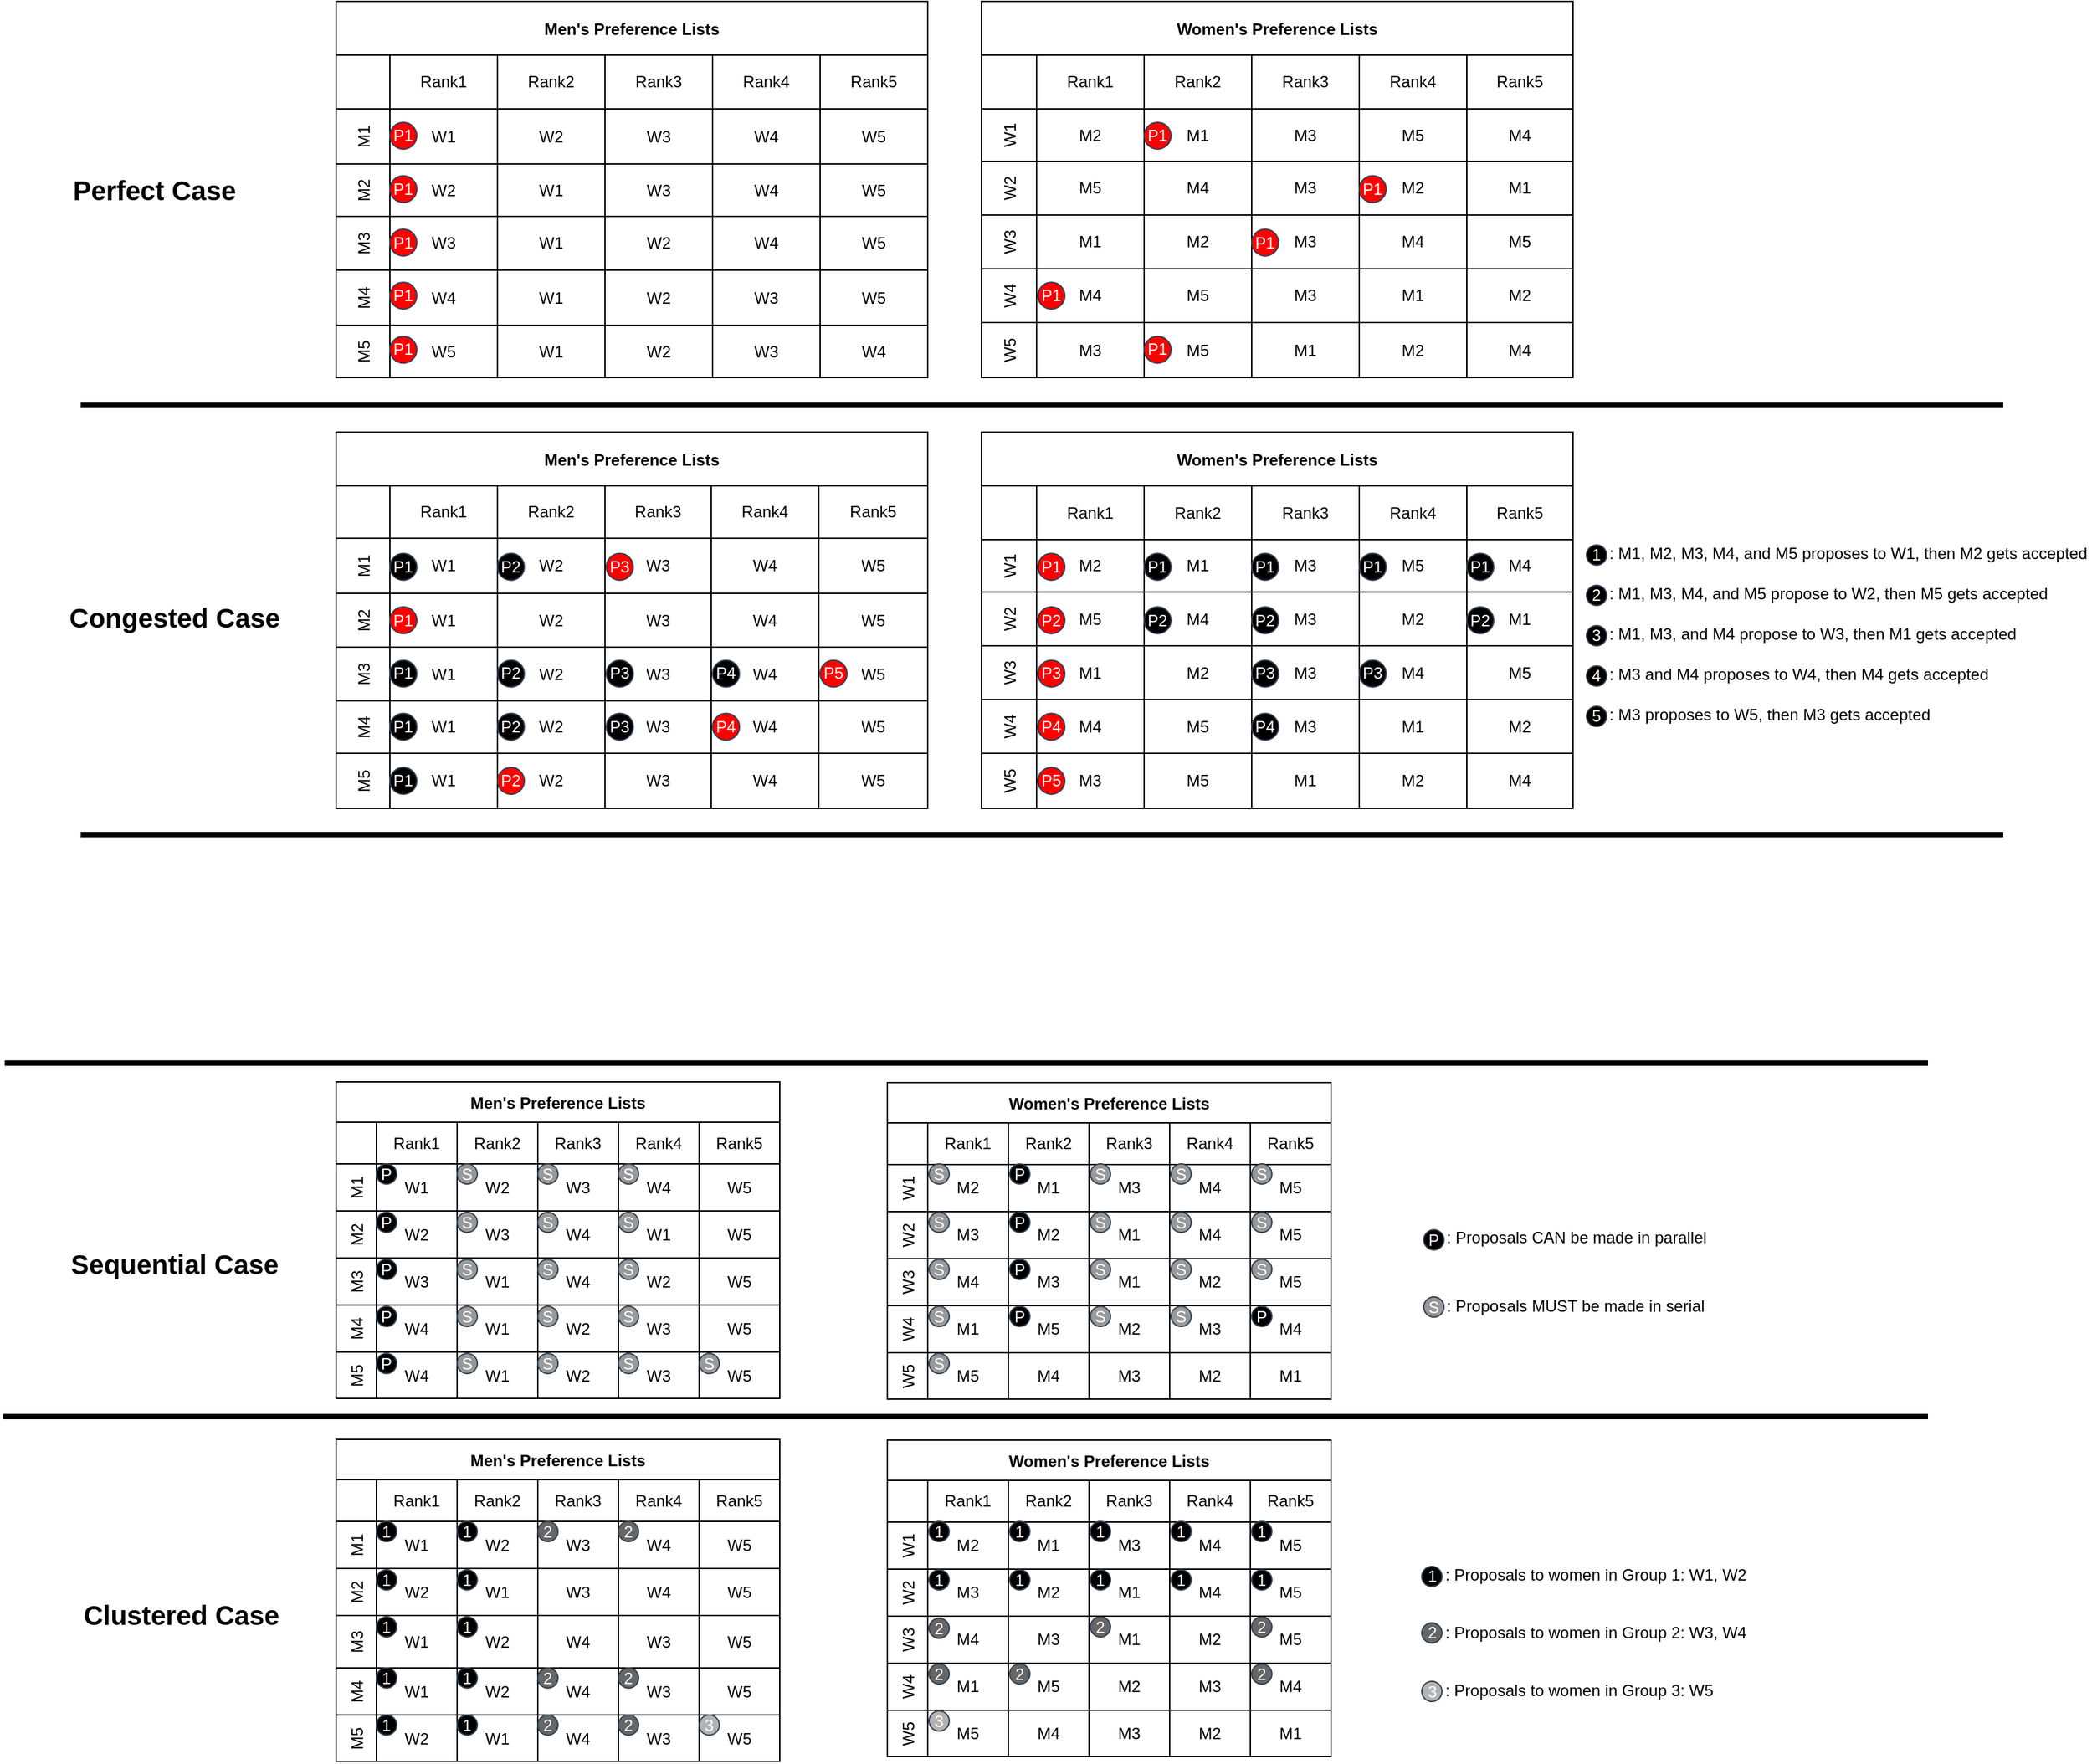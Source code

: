 <mxfile version="24.6.4" type="github">
  <diagram name="Page-1" id="m4M4dx9sahxK60scS4Uc">
    <mxGraphModel dx="2500" dy="1800" grid="1" gridSize="10" guides="1" tooltips="1" connect="1" arrows="1" fold="1" page="1" pageScale="1" pageWidth="827" pageHeight="1169" math="0" shadow="0">
      <root>
        <mxCell id="0" />
        <mxCell id="1" parent="0" />
        <mxCell id="fi87069OedF_lEHAzqb7-1" value="Men&#39;s Preference Lists" style="shape=table;startSize=40;container=1;collapsible=0;childLayout=tableLayout;resizeLast=0;resizeLastRow=0;fontStyle=1;fontSize=12;" parent="1" vertex="1">
          <mxGeometry x="200" y="200.5" width="440" height="280.0" as="geometry" />
        </mxCell>
        <mxCell id="fi87069OedF_lEHAzqb7-2" value="" style="shape=tableRow;horizontal=0;startSize=40;swimlaneHead=0;swimlaneBody=0;strokeColor=inherit;top=0;left=0;bottom=0;right=0;collapsible=0;dropTarget=0;fillColor=none;points=[[0,0.5],[1,0.5]];portConstraint=eastwest;" parent="fi87069OedF_lEHAzqb7-1" vertex="1">
          <mxGeometry y="40" width="440" height="39" as="geometry" />
        </mxCell>
        <mxCell id="fi87069OedF_lEHAzqb7-3" value="Rank1" style="shape=partialRectangle;html=1;whiteSpace=wrap;connectable=0;strokeColor=inherit;overflow=hidden;fillColor=none;top=0;left=0;bottom=0;right=0;pointerEvents=1;" parent="fi87069OedF_lEHAzqb7-2" vertex="1">
          <mxGeometry x="40" width="80" height="39" as="geometry">
            <mxRectangle width="80" height="39" as="alternateBounds" />
          </mxGeometry>
        </mxCell>
        <mxCell id="fi87069OedF_lEHAzqb7-4" value="Rank2" style="shape=partialRectangle;html=1;whiteSpace=wrap;connectable=0;strokeColor=inherit;overflow=hidden;fillColor=none;top=0;left=0;bottom=0;right=0;pointerEvents=1;" parent="fi87069OedF_lEHAzqb7-2" vertex="1">
          <mxGeometry x="120" width="80" height="39" as="geometry">
            <mxRectangle width="80" height="39" as="alternateBounds" />
          </mxGeometry>
        </mxCell>
        <mxCell id="fi87069OedF_lEHAzqb7-5" value="Rank3" style="shape=partialRectangle;html=1;whiteSpace=wrap;connectable=0;strokeColor=inherit;overflow=hidden;fillColor=none;top=0;left=0;bottom=0;right=0;pointerEvents=1;strokeWidth=1;resizeWidth=1;resizeHeight=1;" parent="fi87069OedF_lEHAzqb7-2" vertex="1">
          <mxGeometry x="200" width="79" height="39" as="geometry">
            <mxRectangle width="79" height="39" as="alternateBounds" />
          </mxGeometry>
        </mxCell>
        <mxCell id="fi87069OedF_lEHAzqb7-61" value="Rank4" style="shape=partialRectangle;html=1;whiteSpace=wrap;connectable=0;strokeColor=inherit;overflow=hidden;fillColor=none;top=0;left=0;bottom=0;right=0;pointerEvents=1;strokeWidth=1;resizeWidth=1;resizeHeight=1;" parent="fi87069OedF_lEHAzqb7-2" vertex="1">
          <mxGeometry x="279" width="80" height="39" as="geometry">
            <mxRectangle width="80" height="39" as="alternateBounds" />
          </mxGeometry>
        </mxCell>
        <mxCell id="fi87069OedF_lEHAzqb7-67" value="Rank5" style="shape=partialRectangle;html=1;whiteSpace=wrap;connectable=0;strokeColor=inherit;overflow=hidden;fillColor=none;top=0;left=0;bottom=0;right=0;pointerEvents=1;strokeWidth=1;resizeWidth=1;resizeHeight=1;" parent="fi87069OedF_lEHAzqb7-2" vertex="1">
          <mxGeometry x="359" width="81" height="39" as="geometry">
            <mxRectangle width="81" height="39" as="alternateBounds" />
          </mxGeometry>
        </mxCell>
        <mxCell id="fi87069OedF_lEHAzqb7-6" value="M1" style="shape=tableRow;horizontal=0;startSize=40;swimlaneHead=0;swimlaneBody=0;strokeColor=inherit;top=0;left=0;bottom=0;right=0;collapsible=0;dropTarget=0;fillColor=none;points=[[0,0.5],[1,0.5]];portConstraint=eastwest;" parent="fi87069OedF_lEHAzqb7-1" vertex="1">
          <mxGeometry y="79" width="440" height="41" as="geometry" />
        </mxCell>
        <mxCell id="fi87069OedF_lEHAzqb7-7" value="W1" style="shape=partialRectangle;html=1;whiteSpace=wrap;connectable=0;overflow=hidden;top=0;left=0;bottom=0;right=0;pointerEvents=1;strokeColor=default;fillColor=none;" parent="fi87069OedF_lEHAzqb7-6" vertex="1">
          <mxGeometry x="40" width="80" height="41" as="geometry">
            <mxRectangle width="80" height="41" as="alternateBounds" />
          </mxGeometry>
        </mxCell>
        <mxCell id="fi87069OedF_lEHAzqb7-8" value="W2" style="shape=partialRectangle;html=1;whiteSpace=wrap;connectable=0;overflow=hidden;top=0;left=0;bottom=0;right=0;pointerEvents=1;fillColor=none;labelBackgroundColor=none;labelBorderColor=none;strokeColor=default;shadow=0;resizable=1;resizeWidth=0;metaEdit=0;backgroundOutline=0;" parent="fi87069OedF_lEHAzqb7-6" vertex="1">
          <mxGeometry x="120" width="80" height="41" as="geometry">
            <mxRectangle width="80" height="41" as="alternateBounds" />
          </mxGeometry>
        </mxCell>
        <mxCell id="fi87069OedF_lEHAzqb7-9" value="W3" style="shape=partialRectangle;html=1;whiteSpace=wrap;connectable=0;overflow=hidden;top=0;left=0;bottom=0;right=0;pointerEvents=1;fillColor=none;" parent="fi87069OedF_lEHAzqb7-6" vertex="1">
          <mxGeometry x="200" width="79" height="41" as="geometry">
            <mxRectangle width="79" height="41" as="alternateBounds" />
          </mxGeometry>
        </mxCell>
        <mxCell id="fi87069OedF_lEHAzqb7-62" value="W4" style="shape=partialRectangle;html=1;whiteSpace=wrap;connectable=0;overflow=hidden;top=0;left=0;bottom=0;right=0;pointerEvents=1;fillColor=none;" parent="fi87069OedF_lEHAzqb7-6" vertex="1">
          <mxGeometry x="279" width="80" height="41" as="geometry">
            <mxRectangle width="80" height="41" as="alternateBounds" />
          </mxGeometry>
        </mxCell>
        <mxCell id="fi87069OedF_lEHAzqb7-68" value="W5" style="shape=partialRectangle;html=1;whiteSpace=wrap;connectable=0;overflow=hidden;top=0;left=0;bottom=0;right=0;pointerEvents=1;fillColor=none;" parent="fi87069OedF_lEHAzqb7-6" vertex="1">
          <mxGeometry x="359" width="81" height="41" as="geometry">
            <mxRectangle width="81" height="41" as="alternateBounds" />
          </mxGeometry>
        </mxCell>
        <mxCell id="fi87069OedF_lEHAzqb7-10" value="M2" style="shape=tableRow;horizontal=0;startSize=40;swimlaneHead=0;swimlaneBody=0;strokeColor=inherit;top=0;left=0;bottom=0;right=0;collapsible=0;dropTarget=0;fillColor=none;points=[[0,0.5],[1,0.5]];portConstraint=eastwest;" parent="fi87069OedF_lEHAzqb7-1" vertex="1">
          <mxGeometry y="120" width="440" height="40" as="geometry" />
        </mxCell>
        <mxCell id="fi87069OedF_lEHAzqb7-11" value="W1" style="shape=partialRectangle;html=1;whiteSpace=wrap;connectable=0;overflow=hidden;top=0;left=0;bottom=0;right=0;pointerEvents=1;strokeOpacity=100;fillColor=none;" parent="fi87069OedF_lEHAzqb7-10" vertex="1">
          <mxGeometry x="40" width="80" height="40" as="geometry">
            <mxRectangle width="80" height="40" as="alternateBounds" />
          </mxGeometry>
        </mxCell>
        <mxCell id="fi87069OedF_lEHAzqb7-12" value="W2" style="shape=partialRectangle;html=1;whiteSpace=wrap;connectable=0;strokeColor=inherit;overflow=hidden;fillColor=none;top=0;left=0;bottom=0;right=0;pointerEvents=1;" parent="fi87069OedF_lEHAzqb7-10" vertex="1">
          <mxGeometry x="120" width="80" height="40" as="geometry">
            <mxRectangle width="80" height="40" as="alternateBounds" />
          </mxGeometry>
        </mxCell>
        <mxCell id="fi87069OedF_lEHAzqb7-13" value="W3" style="shape=partialRectangle;html=1;whiteSpace=wrap;connectable=0;strokeColor=inherit;overflow=hidden;fillColor=none;top=0;left=0;bottom=0;right=0;pointerEvents=1;" parent="fi87069OedF_lEHAzqb7-10" vertex="1">
          <mxGeometry x="200" width="79" height="40" as="geometry">
            <mxRectangle width="79" height="40" as="alternateBounds" />
          </mxGeometry>
        </mxCell>
        <mxCell id="fi87069OedF_lEHAzqb7-63" value="W4" style="shape=partialRectangle;html=1;whiteSpace=wrap;connectable=0;strokeColor=inherit;overflow=hidden;fillColor=none;top=0;left=0;bottom=0;right=0;pointerEvents=1;" parent="fi87069OedF_lEHAzqb7-10" vertex="1">
          <mxGeometry x="279" width="80" height="40" as="geometry">
            <mxRectangle width="80" height="40" as="alternateBounds" />
          </mxGeometry>
        </mxCell>
        <mxCell id="fi87069OedF_lEHAzqb7-69" value="W5" style="shape=partialRectangle;html=1;whiteSpace=wrap;connectable=0;strokeColor=inherit;overflow=hidden;fillColor=none;top=0;left=0;bottom=0;right=0;pointerEvents=1;" parent="fi87069OedF_lEHAzqb7-10" vertex="1">
          <mxGeometry x="359" width="81" height="40" as="geometry">
            <mxRectangle width="81" height="40" as="alternateBounds" />
          </mxGeometry>
        </mxCell>
        <mxCell id="fi87069OedF_lEHAzqb7-14" value="M3" style="shape=tableRow;horizontal=0;startSize=40;swimlaneHead=0;swimlaneBody=0;strokeColor=inherit;top=0;left=0;bottom=0;right=0;collapsible=0;dropTarget=0;fillColor=none;points=[[0,0.5],[1,0.5]];portConstraint=eastwest;" parent="fi87069OedF_lEHAzqb7-1" vertex="1">
          <mxGeometry y="160" width="440" height="40" as="geometry" />
        </mxCell>
        <mxCell id="fi87069OedF_lEHAzqb7-15" value="W1" style="shape=partialRectangle;html=1;whiteSpace=wrap;connectable=0;overflow=hidden;top=0;left=0;bottom=0;right=0;pointerEvents=1;fillColor=none;" parent="fi87069OedF_lEHAzqb7-14" vertex="1">
          <mxGeometry x="40" width="80" height="40" as="geometry">
            <mxRectangle width="80" height="40" as="alternateBounds" />
          </mxGeometry>
        </mxCell>
        <mxCell id="fi87069OedF_lEHAzqb7-16" value="W2" style="shape=partialRectangle;html=1;whiteSpace=wrap;connectable=0;overflow=hidden;top=0;left=0;bottom=0;right=0;pointerEvents=1;fillColor=none;" parent="fi87069OedF_lEHAzqb7-14" vertex="1">
          <mxGeometry x="120" width="80" height="40" as="geometry">
            <mxRectangle width="80" height="40" as="alternateBounds" />
          </mxGeometry>
        </mxCell>
        <mxCell id="fi87069OedF_lEHAzqb7-17" value="W3" style="shape=partialRectangle;html=1;whiteSpace=wrap;connectable=0;strokeColor=inherit;overflow=hidden;fillColor=none;top=0;left=0;bottom=0;right=0;pointerEvents=1;" parent="fi87069OedF_lEHAzqb7-14" vertex="1">
          <mxGeometry x="200" width="79" height="40" as="geometry">
            <mxRectangle width="79" height="40" as="alternateBounds" />
          </mxGeometry>
        </mxCell>
        <mxCell id="fi87069OedF_lEHAzqb7-64" value="W4" style="shape=partialRectangle;html=1;whiteSpace=wrap;connectable=0;strokeColor=inherit;overflow=hidden;fillColor=none;top=0;left=0;bottom=0;right=0;pointerEvents=1;" parent="fi87069OedF_lEHAzqb7-14" vertex="1">
          <mxGeometry x="279" width="80" height="40" as="geometry">
            <mxRectangle width="80" height="40" as="alternateBounds" />
          </mxGeometry>
        </mxCell>
        <mxCell id="fi87069OedF_lEHAzqb7-70" value="W5" style="shape=partialRectangle;html=1;whiteSpace=wrap;connectable=0;strokeColor=inherit;overflow=hidden;fillColor=none;top=0;left=0;bottom=0;right=0;pointerEvents=1;" parent="fi87069OedF_lEHAzqb7-14" vertex="1">
          <mxGeometry x="359" width="81" height="40" as="geometry">
            <mxRectangle width="81" height="40" as="alternateBounds" />
          </mxGeometry>
        </mxCell>
        <mxCell id="fi87069OedF_lEHAzqb7-57" value="M4" style="shape=tableRow;horizontal=0;startSize=40;swimlaneHead=0;swimlaneBody=0;strokeColor=inherit;top=0;left=0;bottom=0;right=0;collapsible=0;dropTarget=0;fillColor=none;points=[[0,0.5],[1,0.5]];portConstraint=eastwest;" parent="fi87069OedF_lEHAzqb7-1" vertex="1">
          <mxGeometry y="200" width="440" height="39" as="geometry" />
        </mxCell>
        <mxCell id="fi87069OedF_lEHAzqb7-58" value="W1" style="shape=partialRectangle;html=1;whiteSpace=wrap;connectable=0;overflow=hidden;top=0;left=0;bottom=0;right=0;pointerEvents=1;fillColor=none;" parent="fi87069OedF_lEHAzqb7-57" vertex="1">
          <mxGeometry x="40" width="80" height="39" as="geometry">
            <mxRectangle width="80" height="39" as="alternateBounds" />
          </mxGeometry>
        </mxCell>
        <mxCell id="fi87069OedF_lEHAzqb7-59" value="W2" style="shape=partialRectangle;html=1;whiteSpace=wrap;connectable=0;overflow=hidden;top=0;left=0;bottom=0;right=0;pointerEvents=1;fillColor=none;" parent="fi87069OedF_lEHAzqb7-57" vertex="1">
          <mxGeometry x="120" width="80" height="39" as="geometry">
            <mxRectangle width="80" height="39" as="alternateBounds" />
          </mxGeometry>
        </mxCell>
        <mxCell id="fi87069OedF_lEHAzqb7-60" value="W3" style="shape=partialRectangle;html=1;whiteSpace=wrap;connectable=0;strokeColor=inherit;overflow=hidden;fillColor=none;top=0;left=0;bottom=0;right=0;pointerEvents=1;" parent="fi87069OedF_lEHAzqb7-57" vertex="1">
          <mxGeometry x="200" width="79" height="39" as="geometry">
            <mxRectangle width="79" height="39" as="alternateBounds" />
          </mxGeometry>
        </mxCell>
        <mxCell id="fi87069OedF_lEHAzqb7-65" value="W4" style="shape=partialRectangle;html=1;whiteSpace=wrap;connectable=0;strokeColor=inherit;overflow=hidden;fillColor=none;top=0;left=0;bottom=0;right=0;pointerEvents=1;" parent="fi87069OedF_lEHAzqb7-57" vertex="1">
          <mxGeometry x="279" width="80" height="39" as="geometry">
            <mxRectangle width="80" height="39" as="alternateBounds" />
          </mxGeometry>
        </mxCell>
        <mxCell id="fi87069OedF_lEHAzqb7-71" value="W5" style="shape=partialRectangle;html=1;whiteSpace=wrap;connectable=0;strokeColor=inherit;overflow=hidden;fillColor=none;top=0;left=0;bottom=0;right=0;pointerEvents=1;" parent="fi87069OedF_lEHAzqb7-57" vertex="1">
          <mxGeometry x="359" width="81" height="39" as="geometry">
            <mxRectangle width="81" height="39" as="alternateBounds" />
          </mxGeometry>
        </mxCell>
        <mxCell id="fi87069OedF_lEHAzqb7-53" value="M5" style="shape=tableRow;horizontal=0;startSize=40;swimlaneHead=0;swimlaneBody=0;strokeColor=inherit;top=0;left=0;bottom=0;right=0;collapsible=0;dropTarget=0;fillColor=none;points=[[0,0.5],[1,0.5]];portConstraint=eastwest;" parent="fi87069OedF_lEHAzqb7-1" vertex="1">
          <mxGeometry y="239" width="440" height="41" as="geometry" />
        </mxCell>
        <mxCell id="fi87069OedF_lEHAzqb7-54" value="W1" style="shape=partialRectangle;html=1;whiteSpace=wrap;connectable=0;overflow=hidden;top=0;left=0;bottom=0;right=0;pointerEvents=1;fillColor=none;" parent="fi87069OedF_lEHAzqb7-53" vertex="1">
          <mxGeometry x="40" width="80" height="41" as="geometry">
            <mxRectangle width="80" height="41" as="alternateBounds" />
          </mxGeometry>
        </mxCell>
        <mxCell id="fi87069OedF_lEHAzqb7-55" value="W2" style="shape=partialRectangle;html=1;whiteSpace=wrap;connectable=0;overflow=hidden;top=0;left=0;bottom=0;right=0;pointerEvents=1;fillColor=none;" parent="fi87069OedF_lEHAzqb7-53" vertex="1">
          <mxGeometry x="120" width="80" height="41" as="geometry">
            <mxRectangle width="80" height="41" as="alternateBounds" />
          </mxGeometry>
        </mxCell>
        <mxCell id="fi87069OedF_lEHAzqb7-56" value="W3" style="shape=partialRectangle;html=1;whiteSpace=wrap;connectable=0;strokeColor=inherit;overflow=hidden;fillColor=none;top=0;left=0;bottom=0;right=0;pointerEvents=1;" parent="fi87069OedF_lEHAzqb7-53" vertex="1">
          <mxGeometry x="200" width="79" height="41" as="geometry">
            <mxRectangle width="79" height="41" as="alternateBounds" />
          </mxGeometry>
        </mxCell>
        <mxCell id="fi87069OedF_lEHAzqb7-66" value="W4" style="shape=partialRectangle;html=1;whiteSpace=wrap;connectable=0;strokeColor=inherit;overflow=hidden;fillColor=none;top=0;left=0;bottom=0;right=0;pointerEvents=1;" parent="fi87069OedF_lEHAzqb7-53" vertex="1">
          <mxGeometry x="279" width="80" height="41" as="geometry">
            <mxRectangle width="80" height="41" as="alternateBounds" />
          </mxGeometry>
        </mxCell>
        <mxCell id="fi87069OedF_lEHAzqb7-72" value="W5" style="shape=partialRectangle;html=1;whiteSpace=wrap;connectable=0;strokeColor=inherit;overflow=hidden;fillColor=none;top=0;left=0;bottom=0;right=0;pointerEvents=1;" parent="fi87069OedF_lEHAzqb7-53" vertex="1">
          <mxGeometry x="359" width="81" height="41" as="geometry">
            <mxRectangle width="81" height="41" as="alternateBounds" />
          </mxGeometry>
        </mxCell>
        <mxCell id="avWDCVO7HLyo4PLT8k-2-3" value="1" style="ellipse;whiteSpace=wrap;html=1;aspect=fixed;strokeColor=#314354;align=center;verticalAlign=middle;fontFamily=Helvetica;fontSize=12;fillColor=#000000;fontColor=#ffffff;" parent="1" vertex="1">
          <mxGeometry x="1130" y="284.5" width="15" height="15" as="geometry" />
        </mxCell>
        <mxCell id="avWDCVO7HLyo4PLT8k-2-4" value="2" style="ellipse;whiteSpace=wrap;html=1;aspect=fixed;strokeColor=#314354;align=center;verticalAlign=middle;fontFamily=Helvetica;fontSize=12;fillColor=#000000;fontColor=#ffffff;" parent="1" vertex="1">
          <mxGeometry x="1130" y="314.5" width="15" height="15" as="geometry" />
        </mxCell>
        <mxCell id="avWDCVO7HLyo4PLT8k-2-5" value="3" style="ellipse;whiteSpace=wrap;html=1;aspect=fixed;strokeColor=#314354;align=center;verticalAlign=middle;fontFamily=Helvetica;fontSize=12;fillColor=#000000;fontColor=#ffffff;" parent="1" vertex="1">
          <mxGeometry x="1130" y="344.5" width="15" height="15" as="geometry" />
        </mxCell>
        <mxCell id="avWDCVO7HLyo4PLT8k-2-6" value="4" style="ellipse;whiteSpace=wrap;html=1;aspect=fixed;strokeColor=#314354;align=center;verticalAlign=middle;fontFamily=Helvetica;fontSize=12;fillColor=#000000;fontColor=#ffffff;" parent="1" vertex="1">
          <mxGeometry x="1130" y="374.5" width="15" height="15" as="geometry" />
        </mxCell>
        <mxCell id="avWDCVO7HLyo4PLT8k-2-7" value="5" style="ellipse;whiteSpace=wrap;html=1;aspect=fixed;strokeColor=#314354;align=center;verticalAlign=middle;fontFamily=Helvetica;fontSize=12;fillColor=#000000;fontColor=#ffffff;" parent="1" vertex="1">
          <mxGeometry x="1130" y="404.5" width="15" height="15" as="geometry" />
        </mxCell>
        <mxCell id="avWDCVO7HLyo4PLT8k-2-9" value="&lt;h1&gt;&lt;span style=&quot;font-size: 12px; font-weight: 400;&quot;&gt;: M1, M2, M3, M4, and M5 proposes to W1, then M2 gets accepted&lt;/span&gt;&lt;/h1&gt;" style="text;strokeColor=none;align=left;fillColor=none;html=1;verticalAlign=middle;whiteSpace=wrap;rounded=0;fontFamily=Helvetica;fontSize=12;fontColor=default;" parent="1" vertex="1">
          <mxGeometry x="1145" y="272" width="360" height="30" as="geometry" />
        </mxCell>
        <mxCell id="avWDCVO7HLyo4PLT8k-2-10" value="&lt;h1&gt;&lt;span style=&quot;font-size: 12px; font-weight: 400;&quot;&gt;: M1, M3, M4, and M5 propose to W2, then M5 gets accepted&lt;/span&gt;&lt;/h1&gt;" style="text;strokeColor=none;align=left;fillColor=none;html=1;verticalAlign=middle;whiteSpace=wrap;rounded=0;fontFamily=Helvetica;fontSize=12;fontColor=default;" parent="1" vertex="1">
          <mxGeometry x="1145" y="302" width="360" height="30" as="geometry" />
        </mxCell>
        <mxCell id="avWDCVO7HLyo4PLT8k-2-11" value="&lt;h1&gt;&lt;span style=&quot;font-size: 12px; font-weight: 400;&quot;&gt;: M1, M3, and M4 propose to W3, then M1 gets accepted&lt;/span&gt;&lt;/h1&gt;" style="text;strokeColor=none;align=left;fillColor=none;html=1;verticalAlign=middle;whiteSpace=wrap;rounded=0;fontFamily=Helvetica;fontSize=12;fontColor=default;" parent="1" vertex="1">
          <mxGeometry x="1145" y="332" width="360" height="30" as="geometry" />
        </mxCell>
        <mxCell id="avWDCVO7HLyo4PLT8k-2-12" value="&lt;h1&gt;&lt;span style=&quot;font-size: 12px; font-weight: 400;&quot;&gt;: M3 and M4 proposes to W4, then M4 gets accepted&lt;/span&gt;&lt;/h1&gt;" style="text;strokeColor=none;align=left;fillColor=none;html=1;verticalAlign=middle;whiteSpace=wrap;rounded=0;fontFamily=Helvetica;fontSize=12;fontColor=default;" parent="1" vertex="1">
          <mxGeometry x="1145" y="362" width="360" height="30" as="geometry" />
        </mxCell>
        <mxCell id="avWDCVO7HLyo4PLT8k-2-13" value="&lt;h1&gt;&lt;span style=&quot;font-size: 12px; font-weight: 400;&quot;&gt;: M3 proposes to W5, then M3 gets accepted&lt;/span&gt;&lt;/h1&gt;" style="text;strokeColor=none;align=left;fillColor=none;html=1;verticalAlign=middle;whiteSpace=wrap;rounded=0;fontFamily=Helvetica;fontSize=12;fontColor=default;" parent="1" vertex="1">
          <mxGeometry x="1145" y="392" width="360" height="30" as="geometry" />
        </mxCell>
        <mxCell id="Pt9WqsQkKKoT_3nrHR7m-2" value="" style="endArrow=none;html=1;rounded=0;strokeWidth=4;" parent="1" edge="1">
          <mxGeometry width="50" height="50" relative="1" as="geometry">
            <mxPoint x="-46.5" y="670" as="sourcePoint" />
            <mxPoint x="1384" y="670" as="targetPoint" />
          </mxGeometry>
        </mxCell>
        <mxCell id="Pt9WqsQkKKoT_3nrHR7m-191" value="Men&#39;s Preference Lists" style="shape=table;startSize=30;container=1;collapsible=0;childLayout=tableLayout;resizeLast=0;resizeLastRow=0;fontStyle=1;fontSize=12;" parent="1" vertex="1">
          <mxGeometry x="200" y="684" width="330" height="235.5" as="geometry" />
        </mxCell>
        <mxCell id="Pt9WqsQkKKoT_3nrHR7m-192" value="" style="shape=tableRow;horizontal=0;startSize=30;swimlaneHead=0;swimlaneBody=0;strokeColor=inherit;top=0;left=0;bottom=0;right=0;collapsible=0;dropTarget=0;fillColor=none;points=[[0,0.5],[1,0.5]];portConstraint=eastwest;" parent="Pt9WqsQkKKoT_3nrHR7m-191" vertex="1">
          <mxGeometry y="30" width="330" height="31" as="geometry" />
        </mxCell>
        <mxCell id="Pt9WqsQkKKoT_3nrHR7m-193" value="Rank1" style="shape=partialRectangle;html=1;whiteSpace=wrap;connectable=0;strokeColor=inherit;overflow=hidden;fillColor=none;top=0;left=0;bottom=0;right=0;pointerEvents=1;" parent="Pt9WqsQkKKoT_3nrHR7m-192" vertex="1">
          <mxGeometry x="30" width="60" height="31" as="geometry">
            <mxRectangle width="60" height="31" as="alternateBounds" />
          </mxGeometry>
        </mxCell>
        <mxCell id="Pt9WqsQkKKoT_3nrHR7m-194" value="Rank2" style="shape=partialRectangle;html=1;whiteSpace=wrap;connectable=0;strokeColor=inherit;overflow=hidden;fillColor=none;top=0;left=0;bottom=0;right=0;pointerEvents=1;" parent="Pt9WqsQkKKoT_3nrHR7m-192" vertex="1">
          <mxGeometry x="90" width="60" height="31" as="geometry">
            <mxRectangle width="60" height="31" as="alternateBounds" />
          </mxGeometry>
        </mxCell>
        <mxCell id="Pt9WqsQkKKoT_3nrHR7m-195" value="Rank3" style="shape=partialRectangle;html=1;whiteSpace=wrap;connectable=0;strokeColor=inherit;overflow=hidden;fillColor=none;top=0;left=0;bottom=0;right=0;pointerEvents=1;strokeWidth=1;resizeWidth=1;resizeHeight=1;" parent="Pt9WqsQkKKoT_3nrHR7m-192" vertex="1">
          <mxGeometry x="150" width="60" height="31" as="geometry">
            <mxRectangle width="60" height="31" as="alternateBounds" />
          </mxGeometry>
        </mxCell>
        <mxCell id="Pt9WqsQkKKoT_3nrHR7m-196" value="Rank4" style="shape=partialRectangle;html=1;whiteSpace=wrap;connectable=0;strokeColor=inherit;overflow=hidden;fillColor=none;top=0;left=0;bottom=0;right=0;pointerEvents=1;strokeWidth=1;resizeWidth=1;resizeHeight=1;" parent="Pt9WqsQkKKoT_3nrHR7m-192" vertex="1">
          <mxGeometry x="210" width="60" height="31" as="geometry">
            <mxRectangle width="60" height="31" as="alternateBounds" />
          </mxGeometry>
        </mxCell>
        <mxCell id="Pt9WqsQkKKoT_3nrHR7m-197" value="Rank5" style="shape=partialRectangle;html=1;whiteSpace=wrap;connectable=0;strokeColor=inherit;overflow=hidden;fillColor=none;top=0;left=0;bottom=0;right=0;pointerEvents=1;strokeWidth=1;resizeWidth=1;resizeHeight=1;" parent="Pt9WqsQkKKoT_3nrHR7m-192" vertex="1">
          <mxGeometry x="270" width="60" height="31" as="geometry">
            <mxRectangle width="60" height="31" as="alternateBounds" />
          </mxGeometry>
        </mxCell>
        <mxCell id="Pt9WqsQkKKoT_3nrHR7m-198" value="M1" style="shape=tableRow;horizontal=0;startSize=30;swimlaneHead=0;swimlaneBody=0;strokeColor=inherit;top=0;left=0;bottom=0;right=0;collapsible=0;dropTarget=0;fillColor=none;points=[[0,0.5],[1,0.5]];portConstraint=eastwest;" parent="Pt9WqsQkKKoT_3nrHR7m-191" vertex="1">
          <mxGeometry y="61" width="330" height="35" as="geometry" />
        </mxCell>
        <mxCell id="Pt9WqsQkKKoT_3nrHR7m-199" value="W1" style="shape=partialRectangle;html=1;whiteSpace=wrap;connectable=0;overflow=hidden;top=0;left=0;bottom=0;right=0;pointerEvents=1;strokeColor=default;fillColor=none;" parent="Pt9WqsQkKKoT_3nrHR7m-198" vertex="1">
          <mxGeometry x="30" width="60" height="35" as="geometry">
            <mxRectangle width="60" height="35" as="alternateBounds" />
          </mxGeometry>
        </mxCell>
        <mxCell id="Pt9WqsQkKKoT_3nrHR7m-200" value="W2" style="shape=partialRectangle;html=1;whiteSpace=wrap;connectable=0;overflow=hidden;top=0;left=0;bottom=0;right=0;pointerEvents=1;fillColor=none;labelBackgroundColor=none;labelBorderColor=none;strokeColor=default;shadow=0;resizable=1;resizeWidth=0;metaEdit=0;backgroundOutline=0;" parent="Pt9WqsQkKKoT_3nrHR7m-198" vertex="1">
          <mxGeometry x="90" width="60" height="35" as="geometry">
            <mxRectangle width="60" height="35" as="alternateBounds" />
          </mxGeometry>
        </mxCell>
        <mxCell id="Pt9WqsQkKKoT_3nrHR7m-201" value="W3" style="shape=partialRectangle;html=1;whiteSpace=wrap;connectable=0;overflow=hidden;top=0;left=0;bottom=0;right=0;pointerEvents=1;fillColor=none;" parent="Pt9WqsQkKKoT_3nrHR7m-198" vertex="1">
          <mxGeometry x="150" width="60" height="35" as="geometry">
            <mxRectangle width="60" height="35" as="alternateBounds" />
          </mxGeometry>
        </mxCell>
        <mxCell id="Pt9WqsQkKKoT_3nrHR7m-202" value="W4" style="shape=partialRectangle;html=1;whiteSpace=wrap;connectable=0;overflow=hidden;top=0;left=0;bottom=0;right=0;pointerEvents=1;fillColor=none;" parent="Pt9WqsQkKKoT_3nrHR7m-198" vertex="1">
          <mxGeometry x="210" width="60" height="35" as="geometry">
            <mxRectangle width="60" height="35" as="alternateBounds" />
          </mxGeometry>
        </mxCell>
        <mxCell id="Pt9WqsQkKKoT_3nrHR7m-203" value="W5" style="shape=partialRectangle;html=1;whiteSpace=wrap;connectable=0;overflow=hidden;top=0;left=0;bottom=0;right=0;pointerEvents=1;fillColor=none;" parent="Pt9WqsQkKKoT_3nrHR7m-198" vertex="1">
          <mxGeometry x="270" width="60" height="35" as="geometry">
            <mxRectangle width="60" height="35" as="alternateBounds" />
          </mxGeometry>
        </mxCell>
        <mxCell id="Pt9WqsQkKKoT_3nrHR7m-204" value="M2" style="shape=tableRow;horizontal=0;startSize=30;swimlaneHead=0;swimlaneBody=0;strokeColor=inherit;top=0;left=0;bottom=0;right=0;collapsible=0;dropTarget=0;fillColor=none;points=[[0,0.5],[1,0.5]];portConstraint=eastwest;" parent="Pt9WqsQkKKoT_3nrHR7m-191" vertex="1">
          <mxGeometry y="96" width="330" height="35" as="geometry" />
        </mxCell>
        <mxCell id="Pt9WqsQkKKoT_3nrHR7m-205" value="W2" style="shape=partialRectangle;html=1;whiteSpace=wrap;connectable=0;overflow=hidden;top=0;left=0;bottom=0;right=0;pointerEvents=1;strokeOpacity=100;fillColor=none;" parent="Pt9WqsQkKKoT_3nrHR7m-204" vertex="1">
          <mxGeometry x="30" width="60" height="35" as="geometry">
            <mxRectangle width="60" height="35" as="alternateBounds" />
          </mxGeometry>
        </mxCell>
        <mxCell id="Pt9WqsQkKKoT_3nrHR7m-206" value="W3" style="shape=partialRectangle;html=1;whiteSpace=wrap;connectable=0;strokeColor=inherit;overflow=hidden;fillColor=none;top=0;left=0;bottom=0;right=0;pointerEvents=1;" parent="Pt9WqsQkKKoT_3nrHR7m-204" vertex="1">
          <mxGeometry x="90" width="60" height="35" as="geometry">
            <mxRectangle width="60" height="35" as="alternateBounds" />
          </mxGeometry>
        </mxCell>
        <mxCell id="Pt9WqsQkKKoT_3nrHR7m-207" value="W4" style="shape=partialRectangle;html=1;whiteSpace=wrap;connectable=0;strokeColor=inherit;overflow=hidden;fillColor=none;top=0;left=0;bottom=0;right=0;pointerEvents=1;" parent="Pt9WqsQkKKoT_3nrHR7m-204" vertex="1">
          <mxGeometry x="150" width="60" height="35" as="geometry">
            <mxRectangle width="60" height="35" as="alternateBounds" />
          </mxGeometry>
        </mxCell>
        <mxCell id="Pt9WqsQkKKoT_3nrHR7m-208" value="W1" style="shape=partialRectangle;html=1;whiteSpace=wrap;connectable=0;strokeColor=inherit;overflow=hidden;fillColor=none;top=0;left=0;bottom=0;right=0;pointerEvents=1;" parent="Pt9WqsQkKKoT_3nrHR7m-204" vertex="1">
          <mxGeometry x="210" width="60" height="35" as="geometry">
            <mxRectangle width="60" height="35" as="alternateBounds" />
          </mxGeometry>
        </mxCell>
        <mxCell id="Pt9WqsQkKKoT_3nrHR7m-209" value="W5" style="shape=partialRectangle;html=1;whiteSpace=wrap;connectable=0;strokeColor=inherit;overflow=hidden;fillColor=none;top=0;left=0;bottom=0;right=0;pointerEvents=1;" parent="Pt9WqsQkKKoT_3nrHR7m-204" vertex="1">
          <mxGeometry x="270" width="60" height="35" as="geometry">
            <mxRectangle width="60" height="35" as="alternateBounds" />
          </mxGeometry>
        </mxCell>
        <mxCell id="Pt9WqsQkKKoT_3nrHR7m-210" value="M3" style="shape=tableRow;horizontal=0;startSize=30;swimlaneHead=0;swimlaneBody=0;strokeColor=inherit;top=0;left=0;bottom=0;right=0;collapsible=0;dropTarget=0;fillColor=none;points=[[0,0.5],[1,0.5]];portConstraint=eastwest;" parent="Pt9WqsQkKKoT_3nrHR7m-191" vertex="1">
          <mxGeometry y="131" width="330" height="35" as="geometry" />
        </mxCell>
        <mxCell id="Pt9WqsQkKKoT_3nrHR7m-211" value="W3" style="shape=partialRectangle;html=1;whiteSpace=wrap;connectable=0;overflow=hidden;top=0;left=0;bottom=0;right=0;pointerEvents=1;fillColor=none;" parent="Pt9WqsQkKKoT_3nrHR7m-210" vertex="1">
          <mxGeometry x="30" width="60" height="35" as="geometry">
            <mxRectangle width="60" height="35" as="alternateBounds" />
          </mxGeometry>
        </mxCell>
        <mxCell id="Pt9WqsQkKKoT_3nrHR7m-212" value="W1" style="shape=partialRectangle;html=1;whiteSpace=wrap;connectable=0;overflow=hidden;top=0;left=0;bottom=0;right=0;pointerEvents=1;fillColor=none;" parent="Pt9WqsQkKKoT_3nrHR7m-210" vertex="1">
          <mxGeometry x="90" width="60" height="35" as="geometry">
            <mxRectangle width="60" height="35" as="alternateBounds" />
          </mxGeometry>
        </mxCell>
        <mxCell id="Pt9WqsQkKKoT_3nrHR7m-213" value="W4" style="shape=partialRectangle;html=1;whiteSpace=wrap;connectable=0;strokeColor=inherit;overflow=hidden;fillColor=none;top=0;left=0;bottom=0;right=0;pointerEvents=1;" parent="Pt9WqsQkKKoT_3nrHR7m-210" vertex="1">
          <mxGeometry x="150" width="60" height="35" as="geometry">
            <mxRectangle width="60" height="35" as="alternateBounds" />
          </mxGeometry>
        </mxCell>
        <mxCell id="Pt9WqsQkKKoT_3nrHR7m-214" value="W2" style="shape=partialRectangle;html=1;whiteSpace=wrap;connectable=0;strokeColor=inherit;overflow=hidden;fillColor=none;top=0;left=0;bottom=0;right=0;pointerEvents=1;" parent="Pt9WqsQkKKoT_3nrHR7m-210" vertex="1">
          <mxGeometry x="210" width="60" height="35" as="geometry">
            <mxRectangle width="60" height="35" as="alternateBounds" />
          </mxGeometry>
        </mxCell>
        <mxCell id="Pt9WqsQkKKoT_3nrHR7m-215" value="W5" style="shape=partialRectangle;html=1;whiteSpace=wrap;connectable=0;strokeColor=inherit;overflow=hidden;fillColor=none;top=0;left=0;bottom=0;right=0;pointerEvents=1;" parent="Pt9WqsQkKKoT_3nrHR7m-210" vertex="1">
          <mxGeometry x="270" width="60" height="35" as="geometry">
            <mxRectangle width="60" height="35" as="alternateBounds" />
          </mxGeometry>
        </mxCell>
        <mxCell id="Pt9WqsQkKKoT_3nrHR7m-216" value="M4" style="shape=tableRow;horizontal=0;startSize=30;swimlaneHead=0;swimlaneBody=0;strokeColor=inherit;top=0;left=0;bottom=0;right=0;collapsible=0;dropTarget=0;fillColor=none;points=[[0,0.5],[1,0.5]];portConstraint=eastwest;" parent="Pt9WqsQkKKoT_3nrHR7m-191" vertex="1">
          <mxGeometry y="166" width="330" height="35" as="geometry" />
        </mxCell>
        <mxCell id="Pt9WqsQkKKoT_3nrHR7m-217" value="W4" style="shape=partialRectangle;html=1;whiteSpace=wrap;connectable=0;overflow=hidden;top=0;left=0;bottom=0;right=0;pointerEvents=1;fillColor=none;" parent="Pt9WqsQkKKoT_3nrHR7m-216" vertex="1">
          <mxGeometry x="30" width="60" height="35" as="geometry">
            <mxRectangle width="60" height="35" as="alternateBounds" />
          </mxGeometry>
        </mxCell>
        <mxCell id="Pt9WqsQkKKoT_3nrHR7m-218" value="W1" style="shape=partialRectangle;html=1;whiteSpace=wrap;connectable=0;overflow=hidden;top=0;left=0;bottom=0;right=0;pointerEvents=1;fillColor=none;" parent="Pt9WqsQkKKoT_3nrHR7m-216" vertex="1">
          <mxGeometry x="90" width="60" height="35" as="geometry">
            <mxRectangle width="60" height="35" as="alternateBounds" />
          </mxGeometry>
        </mxCell>
        <mxCell id="Pt9WqsQkKKoT_3nrHR7m-219" value="W2" style="shape=partialRectangle;html=1;whiteSpace=wrap;connectable=0;strokeColor=inherit;overflow=hidden;fillColor=none;top=0;left=0;bottom=0;right=0;pointerEvents=1;" parent="Pt9WqsQkKKoT_3nrHR7m-216" vertex="1">
          <mxGeometry x="150" width="60" height="35" as="geometry">
            <mxRectangle width="60" height="35" as="alternateBounds" />
          </mxGeometry>
        </mxCell>
        <mxCell id="Pt9WqsQkKKoT_3nrHR7m-220" value="W3" style="shape=partialRectangle;html=1;whiteSpace=wrap;connectable=0;strokeColor=inherit;overflow=hidden;fillColor=none;top=0;left=0;bottom=0;right=0;pointerEvents=1;" parent="Pt9WqsQkKKoT_3nrHR7m-216" vertex="1">
          <mxGeometry x="210" width="60" height="35" as="geometry">
            <mxRectangle width="60" height="35" as="alternateBounds" />
          </mxGeometry>
        </mxCell>
        <mxCell id="Pt9WqsQkKKoT_3nrHR7m-221" value="W5" style="shape=partialRectangle;html=1;whiteSpace=wrap;connectable=0;strokeColor=inherit;overflow=hidden;fillColor=none;top=0;left=0;bottom=0;right=0;pointerEvents=1;" parent="Pt9WqsQkKKoT_3nrHR7m-216" vertex="1">
          <mxGeometry x="270" width="60" height="35" as="geometry">
            <mxRectangle width="60" height="35" as="alternateBounds" />
          </mxGeometry>
        </mxCell>
        <mxCell id="Pt9WqsQkKKoT_3nrHR7m-222" value="M5" style="shape=tableRow;horizontal=0;startSize=30;swimlaneHead=0;swimlaneBody=0;strokeColor=inherit;top=0;left=0;bottom=0;right=0;collapsible=0;dropTarget=0;fillColor=none;points=[[0,0.5],[1,0.5]];portConstraint=eastwest;" parent="Pt9WqsQkKKoT_3nrHR7m-191" vertex="1">
          <mxGeometry y="201" width="330" height="35" as="geometry" />
        </mxCell>
        <mxCell id="Pt9WqsQkKKoT_3nrHR7m-223" value="W4" style="shape=partialRectangle;html=1;whiteSpace=wrap;connectable=0;overflow=hidden;top=0;left=0;bottom=0;right=0;pointerEvents=1;fillColor=none;" parent="Pt9WqsQkKKoT_3nrHR7m-222" vertex="1">
          <mxGeometry x="30" width="60" height="35" as="geometry">
            <mxRectangle width="60" height="35" as="alternateBounds" />
          </mxGeometry>
        </mxCell>
        <mxCell id="Pt9WqsQkKKoT_3nrHR7m-224" value="W1" style="shape=partialRectangle;html=1;whiteSpace=wrap;connectable=0;overflow=hidden;top=0;left=0;bottom=0;right=0;pointerEvents=1;fillColor=none;" parent="Pt9WqsQkKKoT_3nrHR7m-222" vertex="1">
          <mxGeometry x="90" width="60" height="35" as="geometry">
            <mxRectangle width="60" height="35" as="alternateBounds" />
          </mxGeometry>
        </mxCell>
        <mxCell id="Pt9WqsQkKKoT_3nrHR7m-225" value="W2" style="shape=partialRectangle;html=1;whiteSpace=wrap;connectable=0;strokeColor=inherit;overflow=hidden;fillColor=none;top=0;left=0;bottom=0;right=0;pointerEvents=1;" parent="Pt9WqsQkKKoT_3nrHR7m-222" vertex="1">
          <mxGeometry x="150" width="60" height="35" as="geometry">
            <mxRectangle width="60" height="35" as="alternateBounds" />
          </mxGeometry>
        </mxCell>
        <mxCell id="Pt9WqsQkKKoT_3nrHR7m-226" value="W3" style="shape=partialRectangle;html=1;whiteSpace=wrap;connectable=0;strokeColor=inherit;overflow=hidden;fillColor=none;top=0;left=0;bottom=0;right=0;pointerEvents=1;" parent="Pt9WqsQkKKoT_3nrHR7m-222" vertex="1">
          <mxGeometry x="210" width="60" height="35" as="geometry">
            <mxRectangle width="60" height="35" as="alternateBounds" />
          </mxGeometry>
        </mxCell>
        <mxCell id="Pt9WqsQkKKoT_3nrHR7m-227" value="W5" style="shape=partialRectangle;html=1;whiteSpace=wrap;connectable=0;strokeColor=inherit;overflow=hidden;fillColor=none;top=0;left=0;bottom=0;right=0;pointerEvents=1;" parent="Pt9WqsQkKKoT_3nrHR7m-222" vertex="1">
          <mxGeometry x="270" width="60" height="35" as="geometry">
            <mxRectangle width="60" height="35" as="alternateBounds" />
          </mxGeometry>
        </mxCell>
        <mxCell id="Pt9WqsQkKKoT_3nrHR7m-228" value="P" style="ellipse;whiteSpace=wrap;html=1;aspect=fixed;strokeColor=#314354;align=center;verticalAlign=middle;fontFamily=Helvetica;fontSize=12;fillColor=#000000;fontColor=#ffffff;" parent="1" vertex="1">
          <mxGeometry x="230" y="745" width="15" height="15" as="geometry" />
        </mxCell>
        <mxCell id="Pt9WqsQkKKoT_3nrHR7m-229" value="S" style="ellipse;whiteSpace=wrap;html=1;aspect=fixed;strokeColor=#314354;align=center;verticalAlign=middle;fontFamily=Helvetica;fontSize=12;fillColor=#999999;fontColor=#ffffff;" parent="1" vertex="1">
          <mxGeometry x="290" y="745" width="15" height="15" as="geometry" />
        </mxCell>
        <mxCell id="Pt9WqsQkKKoT_3nrHR7m-230" value="P" style="ellipse;whiteSpace=wrap;html=1;aspect=fixed;strokeColor=#314354;align=center;verticalAlign=middle;fontFamily=Helvetica;fontSize=12;fillColor=#000000;fontColor=#ffffff;" parent="1" vertex="1">
          <mxGeometry x="230" y="781" width="15" height="15" as="geometry" />
        </mxCell>
        <mxCell id="Pt9WqsQkKKoT_3nrHR7m-231" value="P" style="ellipse;whiteSpace=wrap;html=1;aspect=fixed;strokeColor=#314354;align=center;verticalAlign=middle;fontFamily=Helvetica;fontSize=12;fillColor=#000000;fontColor=#ffffff;" parent="1" vertex="1">
          <mxGeometry x="230" y="816" width="15" height="15" as="geometry" />
        </mxCell>
        <mxCell id="Pt9WqsQkKKoT_3nrHR7m-232" value="P" style="ellipse;whiteSpace=wrap;html=1;aspect=fixed;strokeColor=#314354;align=center;verticalAlign=middle;fontFamily=Helvetica;fontSize=12;fillColor=#000000;fontColor=#ffffff;" parent="1" vertex="1">
          <mxGeometry x="230" y="851" width="15" height="15" as="geometry" />
        </mxCell>
        <mxCell id="Pt9WqsQkKKoT_3nrHR7m-233" value="P" style="ellipse;whiteSpace=wrap;html=1;aspect=fixed;strokeColor=#314354;align=center;verticalAlign=middle;fontFamily=Helvetica;fontSize=12;fillColor=#000000;fontColor=#ffffff;" parent="1" vertex="1">
          <mxGeometry x="230" y="886" width="15" height="15" as="geometry" />
        </mxCell>
        <mxCell id="Pt9WqsQkKKoT_3nrHR7m-234" value="S" style="ellipse;whiteSpace=wrap;html=1;aspect=fixed;strokeColor=#314354;align=center;verticalAlign=middle;fontFamily=Helvetica;fontSize=12;fillColor=#999999;fontColor=#ffffff;" parent="1" vertex="1">
          <mxGeometry x="290" y="816" width="15" height="15" as="geometry" />
        </mxCell>
        <mxCell id="Pt9WqsQkKKoT_3nrHR7m-235" value="S" style="ellipse;whiteSpace=wrap;html=1;aspect=fixed;strokeColor=#314354;align=center;verticalAlign=middle;fontFamily=Helvetica;fontSize=12;fillColor=#999999;fontColor=#ffffff;" parent="1" vertex="1">
          <mxGeometry x="290" y="851" width="15" height="15" as="geometry" />
        </mxCell>
        <mxCell id="Pt9WqsQkKKoT_3nrHR7m-236" value="S" style="ellipse;whiteSpace=wrap;html=1;aspect=fixed;strokeColor=#314354;align=center;verticalAlign=middle;fontFamily=Helvetica;fontSize=12;fillColor=#999999;fontColor=#ffffff;" parent="1" vertex="1">
          <mxGeometry x="290" y="886" width="15" height="15" as="geometry" />
        </mxCell>
        <mxCell id="Pt9WqsQkKKoT_3nrHR7m-237" value="S" style="ellipse;whiteSpace=wrap;html=1;aspect=fixed;strokeColor=#314354;align=center;verticalAlign=middle;fontFamily=Helvetica;fontSize=12;fillColor=#999999;fontColor=#ffffff;" parent="1" vertex="1">
          <mxGeometry x="350" y="745" width="15" height="15" as="geometry" />
        </mxCell>
        <mxCell id="Pt9WqsQkKKoT_3nrHR7m-238" value="S" style="ellipse;whiteSpace=wrap;html=1;aspect=fixed;strokeColor=#314354;align=center;verticalAlign=middle;fontFamily=Helvetica;fontSize=12;fillColor=#999999;fontColor=#ffffff;" parent="1" vertex="1">
          <mxGeometry x="350" y="816" width="15" height="15" as="geometry" />
        </mxCell>
        <mxCell id="Pt9WqsQkKKoT_3nrHR7m-239" value="S" style="ellipse;whiteSpace=wrap;html=1;aspect=fixed;strokeColor=#314354;align=center;verticalAlign=middle;fontFamily=Helvetica;fontSize=12;fillColor=#999999;fontColor=#ffffff;" parent="1" vertex="1">
          <mxGeometry x="350" y="851" width="15" height="15" as="geometry" />
        </mxCell>
        <mxCell id="Pt9WqsQkKKoT_3nrHR7m-240" value="S" style="ellipse;whiteSpace=wrap;html=1;aspect=fixed;strokeColor=#314354;align=center;verticalAlign=middle;fontFamily=Helvetica;fontSize=12;fillColor=#999999;fontColor=#ffffff;" parent="1" vertex="1">
          <mxGeometry x="410" y="816" width="15" height="15" as="geometry" />
        </mxCell>
        <mxCell id="Pt9WqsQkKKoT_3nrHR7m-241" value="S" style="ellipse;whiteSpace=wrap;html=1;aspect=fixed;strokeColor=#314354;align=center;verticalAlign=middle;fontFamily=Helvetica;fontSize=12;fillColor=#999999;fontColor=#ffffff;" parent="1" vertex="1">
          <mxGeometry x="410" y="851" width="15" height="15" as="geometry" />
        </mxCell>
        <mxCell id="Pt9WqsQkKKoT_3nrHR7m-242" value="S" style="ellipse;whiteSpace=wrap;html=1;aspect=fixed;strokeColor=#314354;align=center;verticalAlign=middle;fontFamily=Helvetica;fontSize=12;fillColor=#999999;fontColor=#ffffff;" parent="1" vertex="1">
          <mxGeometry x="350" y="886" width="15" height="15" as="geometry" />
        </mxCell>
        <mxCell id="Pt9WqsQkKKoT_3nrHR7m-243" value="S" style="ellipse;whiteSpace=wrap;html=1;aspect=fixed;strokeColor=#314354;align=center;verticalAlign=middle;fontFamily=Helvetica;fontSize=12;fillColor=#999999;fontColor=#ffffff;" parent="1" vertex="1">
          <mxGeometry x="290" y="781" width="15" height="15" as="geometry" />
        </mxCell>
        <mxCell id="Pt9WqsQkKKoT_3nrHR7m-244" value="S" style="ellipse;whiteSpace=wrap;html=1;aspect=fixed;strokeColor=#314354;align=center;verticalAlign=middle;fontFamily=Helvetica;fontSize=12;fillColor=#999999;fontColor=#ffffff;" parent="1" vertex="1">
          <mxGeometry x="350" y="781" width="15" height="15" as="geometry" />
        </mxCell>
        <mxCell id="Pt9WqsQkKKoT_3nrHR7m-245" value="S" style="ellipse;whiteSpace=wrap;html=1;aspect=fixed;strokeColor=#314354;align=center;verticalAlign=middle;fontFamily=Helvetica;fontSize=12;fillColor=#999999;fontColor=#ffffff;" parent="1" vertex="1">
          <mxGeometry x="410" y="781" width="15" height="15" as="geometry" />
        </mxCell>
        <mxCell id="Pt9WqsQkKKoT_3nrHR7m-246" value="S" style="ellipse;whiteSpace=wrap;html=1;aspect=fixed;strokeColor=#314354;align=center;verticalAlign=middle;fontFamily=Helvetica;fontSize=12;fillColor=#999999;fontColor=#ffffff;" parent="1" vertex="1">
          <mxGeometry x="410" y="745" width="15" height="15" as="geometry" />
        </mxCell>
        <mxCell id="Pt9WqsQkKKoT_3nrHR7m-247" value="S" style="ellipse;whiteSpace=wrap;html=1;aspect=fixed;strokeColor=#314354;align=center;verticalAlign=middle;fontFamily=Helvetica;fontSize=12;fillColor=#999999;fontColor=#ffffff;" parent="1" vertex="1">
          <mxGeometry x="410" y="886" width="15" height="15" as="geometry" />
        </mxCell>
        <mxCell id="Pt9WqsQkKKoT_3nrHR7m-248" value="S" style="ellipse;whiteSpace=wrap;html=1;aspect=fixed;strokeColor=#314354;align=center;verticalAlign=middle;fontFamily=Helvetica;fontSize=12;fillColor=#999999;fontColor=#ffffff;" parent="1" vertex="1">
          <mxGeometry x="470" y="886" width="15" height="15" as="geometry" />
        </mxCell>
        <mxCell id="Pt9WqsQkKKoT_3nrHR7m-254" value="Women&#39;s Preference Lists" style="shape=table;startSize=30;container=1;collapsible=0;childLayout=tableLayout;resizeLast=0;resizeLastRow=0;fontStyle=1;fontSize=12;" parent="1" vertex="1">
          <mxGeometry x="610" y="684.5" width="330" height="235.5" as="geometry" />
        </mxCell>
        <mxCell id="Pt9WqsQkKKoT_3nrHR7m-255" value="" style="shape=tableRow;horizontal=0;startSize=30;swimlaneHead=0;swimlaneBody=0;strokeColor=inherit;top=0;left=0;bottom=0;right=0;collapsible=0;dropTarget=0;fillColor=none;points=[[0,0.5],[1,0.5]];portConstraint=eastwest;" parent="Pt9WqsQkKKoT_3nrHR7m-254" vertex="1">
          <mxGeometry y="30" width="330" height="31" as="geometry" />
        </mxCell>
        <mxCell id="Pt9WqsQkKKoT_3nrHR7m-256" value="Rank1" style="shape=partialRectangle;html=1;whiteSpace=wrap;connectable=0;strokeColor=inherit;overflow=hidden;fillColor=none;top=0;left=0;bottom=0;right=0;pointerEvents=1;" parent="Pt9WqsQkKKoT_3nrHR7m-255" vertex="1">
          <mxGeometry x="30" width="60" height="31" as="geometry">
            <mxRectangle width="60" height="31" as="alternateBounds" />
          </mxGeometry>
        </mxCell>
        <mxCell id="Pt9WqsQkKKoT_3nrHR7m-257" value="Rank2" style="shape=partialRectangle;html=1;whiteSpace=wrap;connectable=0;strokeColor=inherit;overflow=hidden;fillColor=none;top=0;left=0;bottom=0;right=0;pointerEvents=1;" parent="Pt9WqsQkKKoT_3nrHR7m-255" vertex="1">
          <mxGeometry x="90" width="60" height="31" as="geometry">
            <mxRectangle width="60" height="31" as="alternateBounds" />
          </mxGeometry>
        </mxCell>
        <mxCell id="Pt9WqsQkKKoT_3nrHR7m-258" value="Rank3" style="shape=partialRectangle;html=1;whiteSpace=wrap;connectable=0;strokeColor=inherit;overflow=hidden;fillColor=none;top=0;left=0;bottom=0;right=0;pointerEvents=1;strokeWidth=1;resizeWidth=1;resizeHeight=1;" parent="Pt9WqsQkKKoT_3nrHR7m-255" vertex="1">
          <mxGeometry x="150" width="60" height="31" as="geometry">
            <mxRectangle width="60" height="31" as="alternateBounds" />
          </mxGeometry>
        </mxCell>
        <mxCell id="Pt9WqsQkKKoT_3nrHR7m-259" value="Rank4" style="shape=partialRectangle;html=1;whiteSpace=wrap;connectable=0;strokeColor=inherit;overflow=hidden;fillColor=none;top=0;left=0;bottom=0;right=0;pointerEvents=1;strokeWidth=1;resizeWidth=1;resizeHeight=1;" parent="Pt9WqsQkKKoT_3nrHR7m-255" vertex="1">
          <mxGeometry x="210" width="60" height="31" as="geometry">
            <mxRectangle width="60" height="31" as="alternateBounds" />
          </mxGeometry>
        </mxCell>
        <mxCell id="Pt9WqsQkKKoT_3nrHR7m-260" value="Rank5" style="shape=partialRectangle;html=1;whiteSpace=wrap;connectable=0;strokeColor=inherit;overflow=hidden;fillColor=none;top=0;left=0;bottom=0;right=0;pointerEvents=1;strokeWidth=1;resizeWidth=1;resizeHeight=1;" parent="Pt9WqsQkKKoT_3nrHR7m-255" vertex="1">
          <mxGeometry x="270" width="60" height="31" as="geometry">
            <mxRectangle width="60" height="31" as="alternateBounds" />
          </mxGeometry>
        </mxCell>
        <mxCell id="Pt9WqsQkKKoT_3nrHR7m-261" value="W1" style="shape=tableRow;horizontal=0;startSize=30;swimlaneHead=0;swimlaneBody=0;strokeColor=inherit;top=0;left=0;bottom=0;right=0;collapsible=0;dropTarget=0;fillColor=none;points=[[0,0.5],[1,0.5]];portConstraint=eastwest;" parent="Pt9WqsQkKKoT_3nrHR7m-254" vertex="1">
          <mxGeometry y="61" width="330" height="35" as="geometry" />
        </mxCell>
        <mxCell id="Pt9WqsQkKKoT_3nrHR7m-262" value="M2" style="shape=partialRectangle;html=1;whiteSpace=wrap;connectable=0;overflow=hidden;top=0;left=0;bottom=0;right=0;pointerEvents=1;strokeColor=default;fillColor=none;" parent="Pt9WqsQkKKoT_3nrHR7m-261" vertex="1">
          <mxGeometry x="30" width="60" height="35" as="geometry">
            <mxRectangle width="60" height="35" as="alternateBounds" />
          </mxGeometry>
        </mxCell>
        <mxCell id="Pt9WqsQkKKoT_3nrHR7m-263" value="M1" style="shape=partialRectangle;html=1;whiteSpace=wrap;connectable=0;overflow=hidden;top=0;left=0;bottom=0;right=0;pointerEvents=1;fillColor=none;labelBackgroundColor=none;labelBorderColor=none;strokeColor=default;shadow=0;resizable=1;resizeWidth=0;metaEdit=0;backgroundOutline=0;" parent="Pt9WqsQkKKoT_3nrHR7m-261" vertex="1">
          <mxGeometry x="90" width="60" height="35" as="geometry">
            <mxRectangle width="60" height="35" as="alternateBounds" />
          </mxGeometry>
        </mxCell>
        <mxCell id="Pt9WqsQkKKoT_3nrHR7m-264" value="M3" style="shape=partialRectangle;html=1;whiteSpace=wrap;connectable=0;overflow=hidden;top=0;left=0;bottom=0;right=0;pointerEvents=1;fillColor=none;" parent="Pt9WqsQkKKoT_3nrHR7m-261" vertex="1">
          <mxGeometry x="150" width="60" height="35" as="geometry">
            <mxRectangle width="60" height="35" as="alternateBounds" />
          </mxGeometry>
        </mxCell>
        <mxCell id="Pt9WqsQkKKoT_3nrHR7m-265" value="M4" style="shape=partialRectangle;html=1;whiteSpace=wrap;connectable=0;overflow=hidden;top=0;left=0;bottom=0;right=0;pointerEvents=1;fillColor=none;" parent="Pt9WqsQkKKoT_3nrHR7m-261" vertex="1">
          <mxGeometry x="210" width="60" height="35" as="geometry">
            <mxRectangle width="60" height="35" as="alternateBounds" />
          </mxGeometry>
        </mxCell>
        <mxCell id="Pt9WqsQkKKoT_3nrHR7m-266" value="M5" style="shape=partialRectangle;html=1;whiteSpace=wrap;connectable=0;overflow=hidden;top=0;left=0;bottom=0;right=0;pointerEvents=1;fillColor=none;" parent="Pt9WqsQkKKoT_3nrHR7m-261" vertex="1">
          <mxGeometry x="270" width="60" height="35" as="geometry">
            <mxRectangle width="60" height="35" as="alternateBounds" />
          </mxGeometry>
        </mxCell>
        <mxCell id="Pt9WqsQkKKoT_3nrHR7m-267" value="W2" style="shape=tableRow;horizontal=0;startSize=30;swimlaneHead=0;swimlaneBody=0;strokeColor=inherit;top=0;left=0;bottom=0;right=0;collapsible=0;dropTarget=0;fillColor=none;points=[[0,0.5],[1,0.5]];portConstraint=eastwest;" parent="Pt9WqsQkKKoT_3nrHR7m-254" vertex="1">
          <mxGeometry y="96" width="330" height="35" as="geometry" />
        </mxCell>
        <mxCell id="Pt9WqsQkKKoT_3nrHR7m-268" value="M3" style="shape=partialRectangle;html=1;whiteSpace=wrap;connectable=0;overflow=hidden;top=0;left=0;bottom=0;right=0;pointerEvents=1;strokeOpacity=100;fillColor=none;" parent="Pt9WqsQkKKoT_3nrHR7m-267" vertex="1">
          <mxGeometry x="30" width="60" height="35" as="geometry">
            <mxRectangle width="60" height="35" as="alternateBounds" />
          </mxGeometry>
        </mxCell>
        <mxCell id="Pt9WqsQkKKoT_3nrHR7m-269" value="M2" style="shape=partialRectangle;html=1;whiteSpace=wrap;connectable=0;strokeColor=inherit;overflow=hidden;fillColor=none;top=0;left=0;bottom=0;right=0;pointerEvents=1;" parent="Pt9WqsQkKKoT_3nrHR7m-267" vertex="1">
          <mxGeometry x="90" width="60" height="35" as="geometry">
            <mxRectangle width="60" height="35" as="alternateBounds" />
          </mxGeometry>
        </mxCell>
        <mxCell id="Pt9WqsQkKKoT_3nrHR7m-270" value="M1" style="shape=partialRectangle;html=1;whiteSpace=wrap;connectable=0;strokeColor=inherit;overflow=hidden;fillColor=none;top=0;left=0;bottom=0;right=0;pointerEvents=1;" parent="Pt9WqsQkKKoT_3nrHR7m-267" vertex="1">
          <mxGeometry x="150" width="60" height="35" as="geometry">
            <mxRectangle width="60" height="35" as="alternateBounds" />
          </mxGeometry>
        </mxCell>
        <mxCell id="Pt9WqsQkKKoT_3nrHR7m-271" value="M4" style="shape=partialRectangle;html=1;whiteSpace=wrap;connectable=0;strokeColor=inherit;overflow=hidden;fillColor=none;top=0;left=0;bottom=0;right=0;pointerEvents=1;" parent="Pt9WqsQkKKoT_3nrHR7m-267" vertex="1">
          <mxGeometry x="210" width="60" height="35" as="geometry">
            <mxRectangle width="60" height="35" as="alternateBounds" />
          </mxGeometry>
        </mxCell>
        <mxCell id="Pt9WqsQkKKoT_3nrHR7m-272" value="M5" style="shape=partialRectangle;html=1;whiteSpace=wrap;connectable=0;strokeColor=inherit;overflow=hidden;fillColor=none;top=0;left=0;bottom=0;right=0;pointerEvents=1;" parent="Pt9WqsQkKKoT_3nrHR7m-267" vertex="1">
          <mxGeometry x="270" width="60" height="35" as="geometry">
            <mxRectangle width="60" height="35" as="alternateBounds" />
          </mxGeometry>
        </mxCell>
        <mxCell id="Pt9WqsQkKKoT_3nrHR7m-273" value="W3" style="shape=tableRow;horizontal=0;startSize=30;swimlaneHead=0;swimlaneBody=0;strokeColor=inherit;top=0;left=0;bottom=0;right=0;collapsible=0;dropTarget=0;fillColor=none;points=[[0,0.5],[1,0.5]];portConstraint=eastwest;" parent="Pt9WqsQkKKoT_3nrHR7m-254" vertex="1">
          <mxGeometry y="131" width="330" height="35" as="geometry" />
        </mxCell>
        <mxCell id="Pt9WqsQkKKoT_3nrHR7m-274" value="M4" style="shape=partialRectangle;html=1;whiteSpace=wrap;connectable=0;overflow=hidden;top=0;left=0;bottom=0;right=0;pointerEvents=1;fillColor=none;" parent="Pt9WqsQkKKoT_3nrHR7m-273" vertex="1">
          <mxGeometry x="30" width="60" height="35" as="geometry">
            <mxRectangle width="60" height="35" as="alternateBounds" />
          </mxGeometry>
        </mxCell>
        <mxCell id="Pt9WqsQkKKoT_3nrHR7m-275" value="M3" style="shape=partialRectangle;html=1;whiteSpace=wrap;connectable=0;overflow=hidden;top=0;left=0;bottom=0;right=0;pointerEvents=1;fillColor=none;" parent="Pt9WqsQkKKoT_3nrHR7m-273" vertex="1">
          <mxGeometry x="90" width="60" height="35" as="geometry">
            <mxRectangle width="60" height="35" as="alternateBounds" />
          </mxGeometry>
        </mxCell>
        <mxCell id="Pt9WqsQkKKoT_3nrHR7m-276" value="M1" style="shape=partialRectangle;html=1;whiteSpace=wrap;connectable=0;strokeColor=inherit;overflow=hidden;fillColor=none;top=0;left=0;bottom=0;right=0;pointerEvents=1;" parent="Pt9WqsQkKKoT_3nrHR7m-273" vertex="1">
          <mxGeometry x="150" width="60" height="35" as="geometry">
            <mxRectangle width="60" height="35" as="alternateBounds" />
          </mxGeometry>
        </mxCell>
        <mxCell id="Pt9WqsQkKKoT_3nrHR7m-277" value="M2" style="shape=partialRectangle;html=1;whiteSpace=wrap;connectable=0;strokeColor=inherit;overflow=hidden;fillColor=none;top=0;left=0;bottom=0;right=0;pointerEvents=1;" parent="Pt9WqsQkKKoT_3nrHR7m-273" vertex="1">
          <mxGeometry x="210" width="60" height="35" as="geometry">
            <mxRectangle width="60" height="35" as="alternateBounds" />
          </mxGeometry>
        </mxCell>
        <mxCell id="Pt9WqsQkKKoT_3nrHR7m-278" value="M5" style="shape=partialRectangle;html=1;whiteSpace=wrap;connectable=0;strokeColor=inherit;overflow=hidden;fillColor=none;top=0;left=0;bottom=0;right=0;pointerEvents=1;" parent="Pt9WqsQkKKoT_3nrHR7m-273" vertex="1">
          <mxGeometry x="270" width="60" height="35" as="geometry">
            <mxRectangle width="60" height="35" as="alternateBounds" />
          </mxGeometry>
        </mxCell>
        <mxCell id="Pt9WqsQkKKoT_3nrHR7m-279" value="W4" style="shape=tableRow;horizontal=0;startSize=30;swimlaneHead=0;swimlaneBody=0;strokeColor=inherit;top=0;left=0;bottom=0;right=0;collapsible=0;dropTarget=0;fillColor=none;points=[[0,0.5],[1,0.5]];portConstraint=eastwest;" parent="Pt9WqsQkKKoT_3nrHR7m-254" vertex="1">
          <mxGeometry y="166" width="330" height="35" as="geometry" />
        </mxCell>
        <mxCell id="Pt9WqsQkKKoT_3nrHR7m-280" value="M1" style="shape=partialRectangle;html=1;whiteSpace=wrap;connectable=0;overflow=hidden;top=0;left=0;bottom=0;right=0;pointerEvents=1;fillColor=none;" parent="Pt9WqsQkKKoT_3nrHR7m-279" vertex="1">
          <mxGeometry x="30" width="60" height="35" as="geometry">
            <mxRectangle width="60" height="35" as="alternateBounds" />
          </mxGeometry>
        </mxCell>
        <mxCell id="Pt9WqsQkKKoT_3nrHR7m-281" value="M5" style="shape=partialRectangle;html=1;whiteSpace=wrap;connectable=0;overflow=hidden;top=0;left=0;bottom=0;right=0;pointerEvents=1;fillColor=none;" parent="Pt9WqsQkKKoT_3nrHR7m-279" vertex="1">
          <mxGeometry x="90" width="60" height="35" as="geometry">
            <mxRectangle width="60" height="35" as="alternateBounds" />
          </mxGeometry>
        </mxCell>
        <mxCell id="Pt9WqsQkKKoT_3nrHR7m-282" value="M2" style="shape=partialRectangle;html=1;whiteSpace=wrap;connectable=0;strokeColor=inherit;overflow=hidden;fillColor=none;top=0;left=0;bottom=0;right=0;pointerEvents=1;" parent="Pt9WqsQkKKoT_3nrHR7m-279" vertex="1">
          <mxGeometry x="150" width="60" height="35" as="geometry">
            <mxRectangle width="60" height="35" as="alternateBounds" />
          </mxGeometry>
        </mxCell>
        <mxCell id="Pt9WqsQkKKoT_3nrHR7m-283" value="M3" style="shape=partialRectangle;html=1;whiteSpace=wrap;connectable=0;strokeColor=inherit;overflow=hidden;fillColor=none;top=0;left=0;bottom=0;right=0;pointerEvents=1;" parent="Pt9WqsQkKKoT_3nrHR7m-279" vertex="1">
          <mxGeometry x="210" width="60" height="35" as="geometry">
            <mxRectangle width="60" height="35" as="alternateBounds" />
          </mxGeometry>
        </mxCell>
        <mxCell id="Pt9WqsQkKKoT_3nrHR7m-284" value="M4" style="shape=partialRectangle;html=1;whiteSpace=wrap;connectable=0;strokeColor=inherit;overflow=hidden;fillColor=none;top=0;left=0;bottom=0;right=0;pointerEvents=1;" parent="Pt9WqsQkKKoT_3nrHR7m-279" vertex="1">
          <mxGeometry x="270" width="60" height="35" as="geometry">
            <mxRectangle width="60" height="35" as="alternateBounds" />
          </mxGeometry>
        </mxCell>
        <mxCell id="Pt9WqsQkKKoT_3nrHR7m-285" value="W5" style="shape=tableRow;horizontal=0;startSize=30;swimlaneHead=0;swimlaneBody=0;strokeColor=inherit;top=0;left=0;bottom=0;right=0;collapsible=0;dropTarget=0;fillColor=none;points=[[0,0.5],[1,0.5]];portConstraint=eastwest;" parent="Pt9WqsQkKKoT_3nrHR7m-254" vertex="1">
          <mxGeometry y="201" width="330" height="35" as="geometry" />
        </mxCell>
        <mxCell id="Pt9WqsQkKKoT_3nrHR7m-286" value="M5" style="shape=partialRectangle;html=1;whiteSpace=wrap;connectable=0;overflow=hidden;top=0;left=0;bottom=0;right=0;pointerEvents=1;fillColor=none;" parent="Pt9WqsQkKKoT_3nrHR7m-285" vertex="1">
          <mxGeometry x="30" width="60" height="35" as="geometry">
            <mxRectangle width="60" height="35" as="alternateBounds" />
          </mxGeometry>
        </mxCell>
        <mxCell id="Pt9WqsQkKKoT_3nrHR7m-287" value="M4" style="shape=partialRectangle;html=1;whiteSpace=wrap;connectable=0;overflow=hidden;top=0;left=0;bottom=0;right=0;pointerEvents=1;fillColor=none;" parent="Pt9WqsQkKKoT_3nrHR7m-285" vertex="1">
          <mxGeometry x="90" width="60" height="35" as="geometry">
            <mxRectangle width="60" height="35" as="alternateBounds" />
          </mxGeometry>
        </mxCell>
        <mxCell id="Pt9WqsQkKKoT_3nrHR7m-288" value="M3" style="shape=partialRectangle;html=1;whiteSpace=wrap;connectable=0;strokeColor=inherit;overflow=hidden;fillColor=none;top=0;left=0;bottom=0;right=0;pointerEvents=1;" parent="Pt9WqsQkKKoT_3nrHR7m-285" vertex="1">
          <mxGeometry x="150" width="60" height="35" as="geometry">
            <mxRectangle width="60" height="35" as="alternateBounds" />
          </mxGeometry>
        </mxCell>
        <mxCell id="Pt9WqsQkKKoT_3nrHR7m-289" value="M2" style="shape=partialRectangle;html=1;whiteSpace=wrap;connectable=0;strokeColor=inherit;overflow=hidden;fillColor=none;top=0;left=0;bottom=0;right=0;pointerEvents=1;" parent="Pt9WqsQkKKoT_3nrHR7m-285" vertex="1">
          <mxGeometry x="210" width="60" height="35" as="geometry">
            <mxRectangle width="60" height="35" as="alternateBounds" />
          </mxGeometry>
        </mxCell>
        <mxCell id="Pt9WqsQkKKoT_3nrHR7m-290" value="M1" style="shape=partialRectangle;html=1;whiteSpace=wrap;connectable=0;strokeColor=inherit;overflow=hidden;fillColor=none;top=0;left=0;bottom=0;right=0;pointerEvents=1;" parent="Pt9WqsQkKKoT_3nrHR7m-285" vertex="1">
          <mxGeometry x="270" width="60" height="35" as="geometry">
            <mxRectangle width="60" height="35" as="alternateBounds" />
          </mxGeometry>
        </mxCell>
        <mxCell id="Pt9WqsQkKKoT_3nrHR7m-291" value="P" style="ellipse;whiteSpace=wrap;html=1;aspect=fixed;strokeColor=#314354;align=center;verticalAlign=middle;fontFamily=Helvetica;fontSize=12;fillColor=#000000;fontColor=#ffffff;" parent="1" vertex="1">
          <mxGeometry x="701" y="745" width="15" height="15" as="geometry" />
        </mxCell>
        <mxCell id="Pt9WqsQkKKoT_3nrHR7m-292" value="P" style="ellipse;whiteSpace=wrap;html=1;aspect=fixed;strokeColor=#314354;align=center;verticalAlign=middle;fontFamily=Helvetica;fontSize=12;fillColor=#000000;fontColor=#ffffff;" parent="1" vertex="1">
          <mxGeometry x="701" y="781" width="15" height="15" as="geometry" />
        </mxCell>
        <mxCell id="Pt9WqsQkKKoT_3nrHR7m-293" value="P" style="ellipse;whiteSpace=wrap;html=1;aspect=fixed;strokeColor=#314354;align=center;verticalAlign=middle;fontFamily=Helvetica;fontSize=12;fillColor=#000000;fontColor=#ffffff;" parent="1" vertex="1">
          <mxGeometry x="701" y="816" width="15" height="15" as="geometry" />
        </mxCell>
        <mxCell id="Pt9WqsQkKKoT_3nrHR7m-294" value="P" style="ellipse;whiteSpace=wrap;html=1;aspect=fixed;strokeColor=#314354;align=center;verticalAlign=middle;fontFamily=Helvetica;fontSize=12;fillColor=#000000;fontColor=#ffffff;" parent="1" vertex="1">
          <mxGeometry x="701" y="851" width="15" height="15" as="geometry" />
        </mxCell>
        <mxCell id="Pt9WqsQkKKoT_3nrHR7m-295" value="P" style="ellipse;whiteSpace=wrap;html=1;aspect=fixed;strokeColor=#314354;align=center;verticalAlign=middle;fontFamily=Helvetica;fontSize=12;fillColor=#000000;fontColor=#ffffff;" parent="1" vertex="1">
          <mxGeometry x="881" y="851" width="15" height="15" as="geometry" />
        </mxCell>
        <mxCell id="Pt9WqsQkKKoT_3nrHR7m-296" value="S" style="ellipse;whiteSpace=wrap;html=1;aspect=fixed;strokeColor=#314354;align=center;verticalAlign=middle;fontFamily=Helvetica;fontSize=12;fillColor=#999999;fontColor=#ffffff;" parent="1" vertex="1">
          <mxGeometry x="821" y="745" width="15" height="15" as="geometry" />
        </mxCell>
        <mxCell id="Pt9WqsQkKKoT_3nrHR7m-297" value="S" style="ellipse;whiteSpace=wrap;html=1;aspect=fixed;strokeColor=#314354;align=center;verticalAlign=middle;fontFamily=Helvetica;fontSize=12;fillColor=#999999;fontColor=#ffffff;" parent="1" vertex="1">
          <mxGeometry x="821" y="781" width="15" height="15" as="geometry" />
        </mxCell>
        <mxCell id="Pt9WqsQkKKoT_3nrHR7m-298" value="S" style="ellipse;whiteSpace=wrap;html=1;aspect=fixed;strokeColor=#314354;align=center;verticalAlign=middle;fontFamily=Helvetica;fontSize=12;fillColor=#999999;fontColor=#ffffff;" parent="1" vertex="1">
          <mxGeometry x="641" y="816" width="15" height="15" as="geometry" />
        </mxCell>
        <mxCell id="Pt9WqsQkKKoT_3nrHR7m-299" value="S" style="ellipse;whiteSpace=wrap;html=1;aspect=fixed;strokeColor=#314354;align=center;verticalAlign=middle;fontFamily=Helvetica;fontSize=12;fillColor=#999999;fontColor=#ffffff;" parent="1" vertex="1">
          <mxGeometry x="761" y="745" width="15" height="15" as="geometry" />
        </mxCell>
        <mxCell id="Pt9WqsQkKKoT_3nrHR7m-300" value="S" style="ellipse;whiteSpace=wrap;html=1;aspect=fixed;strokeColor=#314354;align=center;verticalAlign=middle;fontFamily=Helvetica;fontSize=12;fillColor=#999999;fontColor=#ffffff;" parent="1" vertex="1">
          <mxGeometry x="641" y="781" width="15" height="15" as="geometry" />
        </mxCell>
        <mxCell id="Pt9WqsQkKKoT_3nrHR7m-302" value="S" style="ellipse;whiteSpace=wrap;html=1;aspect=fixed;strokeColor=#314354;align=center;verticalAlign=middle;fontFamily=Helvetica;fontSize=12;fillColor=#999999;fontColor=#ffffff;" parent="1" vertex="1">
          <mxGeometry x="821" y="851" width="15" height="15" as="geometry" />
        </mxCell>
        <mxCell id="Pt9WqsQkKKoT_3nrHR7m-303" value="S" style="ellipse;whiteSpace=wrap;html=1;aspect=fixed;strokeColor=#314354;align=center;verticalAlign=middle;fontFamily=Helvetica;fontSize=12;fillColor=#999999;fontColor=#ffffff;" parent="1" vertex="1">
          <mxGeometry x="821" y="816" width="15" height="15" as="geometry" />
        </mxCell>
        <mxCell id="Pt9WqsQkKKoT_3nrHR7m-304" value="S" style="ellipse;whiteSpace=wrap;html=1;aspect=fixed;strokeColor=#314354;align=center;verticalAlign=middle;fontFamily=Helvetica;fontSize=12;fillColor=#999999;fontColor=#ffffff;" parent="1" vertex="1">
          <mxGeometry x="761" y="851" width="15" height="15" as="geometry" />
        </mxCell>
        <mxCell id="Pt9WqsQkKKoT_3nrHR7m-305" value="S" style="ellipse;whiteSpace=wrap;html=1;aspect=fixed;strokeColor=#314354;align=center;verticalAlign=middle;fontFamily=Helvetica;fontSize=12;fillColor=#999999;fontColor=#ffffff;" parent="1" vertex="1">
          <mxGeometry x="641" y="745" width="15" height="15" as="geometry" />
        </mxCell>
        <mxCell id="Pt9WqsQkKKoT_3nrHR7m-307" value="S" style="ellipse;whiteSpace=wrap;html=1;aspect=fixed;strokeColor=#314354;align=center;verticalAlign=middle;fontFamily=Helvetica;fontSize=12;fillColor=#999999;fontColor=#ffffff;" parent="1" vertex="1">
          <mxGeometry x="761" y="781" width="15" height="15" as="geometry" />
        </mxCell>
        <mxCell id="Pt9WqsQkKKoT_3nrHR7m-308" value="S" style="ellipse;whiteSpace=wrap;html=1;aspect=fixed;strokeColor=#314354;align=center;verticalAlign=middle;fontFamily=Helvetica;fontSize=12;fillColor=#999999;fontColor=#ffffff;" parent="1" vertex="1">
          <mxGeometry x="761" y="816" width="15" height="15" as="geometry" />
        </mxCell>
        <mxCell id="Pt9WqsQkKKoT_3nrHR7m-309" value="S" style="ellipse;whiteSpace=wrap;html=1;aspect=fixed;strokeColor=#314354;align=center;verticalAlign=middle;fontFamily=Helvetica;fontSize=12;fillColor=#999999;fontColor=#ffffff;" parent="1" vertex="1">
          <mxGeometry x="641" y="851" width="15" height="15" as="geometry" />
        </mxCell>
        <mxCell id="Pt9WqsQkKKoT_3nrHR7m-310" value="S" style="ellipse;whiteSpace=wrap;html=1;aspect=fixed;strokeColor=#314354;align=center;verticalAlign=middle;fontFamily=Helvetica;fontSize=12;fillColor=#999999;fontColor=#ffffff;" parent="1" vertex="1">
          <mxGeometry x="881" y="745" width="15" height="15" as="geometry" />
        </mxCell>
        <mxCell id="Pt9WqsQkKKoT_3nrHR7m-311" value="S" style="ellipse;whiteSpace=wrap;html=1;aspect=fixed;strokeColor=#314354;align=center;verticalAlign=middle;fontFamily=Helvetica;fontSize=12;fillColor=#999999;fontColor=#ffffff;" parent="1" vertex="1">
          <mxGeometry x="881" y="781" width="15" height="15" as="geometry" />
        </mxCell>
        <mxCell id="Pt9WqsQkKKoT_3nrHR7m-312" value="S" style="ellipse;whiteSpace=wrap;html=1;aspect=fixed;strokeColor=#314354;align=center;verticalAlign=middle;fontFamily=Helvetica;fontSize=12;fillColor=#999999;fontColor=#ffffff;" parent="1" vertex="1">
          <mxGeometry x="881" y="816" width="15" height="15" as="geometry" />
        </mxCell>
        <mxCell id="Pt9WqsQkKKoT_3nrHR7m-313" value="S" style="ellipse;whiteSpace=wrap;html=1;aspect=fixed;strokeColor=#314354;align=center;verticalAlign=middle;fontFamily=Helvetica;fontSize=12;fillColor=#999999;fontColor=#ffffff;" parent="1" vertex="1">
          <mxGeometry x="641" y="886" width="15" height="15" as="geometry" />
        </mxCell>
        <mxCell id="Pt9WqsQkKKoT_3nrHR7m-314" value="P" style="ellipse;whiteSpace=wrap;html=1;aspect=fixed;strokeColor=#314354;align=center;verticalAlign=middle;fontFamily=Helvetica;fontSize=12;fillColor=#000000;fontColor=#ffffff;" parent="1" vertex="1">
          <mxGeometry x="1009" y="794" width="15" height="15" as="geometry" />
        </mxCell>
        <mxCell id="Pt9WqsQkKKoT_3nrHR7m-315" value="S" style="ellipse;whiteSpace=wrap;html=1;aspect=fixed;strokeColor=#314354;align=center;verticalAlign=middle;fontFamily=Helvetica;fontSize=12;fillColor=#999999;fontColor=#ffffff;" parent="1" vertex="1">
          <mxGeometry x="1009" y="844" width="15" height="15" as="geometry" />
        </mxCell>
        <mxCell id="Pt9WqsQkKKoT_3nrHR7m-317" value="&lt;h1&gt;&lt;span style=&quot;font-size: 12px; font-weight: 400;&quot;&gt;: Proposals CAN be made in parallel&lt;/span&gt;&lt;/h1&gt;" style="text;strokeColor=none;align=left;fillColor=none;html=1;verticalAlign=middle;whiteSpace=wrap;rounded=0;fontFamily=Helvetica;fontSize=12;fontColor=default;" parent="1" vertex="1">
          <mxGeometry x="1024" y="781" width="360" height="30" as="geometry" />
        </mxCell>
        <mxCell id="Pt9WqsQkKKoT_3nrHR7m-318" value="&lt;h1&gt;&lt;span style=&quot;font-size: 12px; font-weight: 400;&quot;&gt;: Proposals MUST be made in serial&lt;/span&gt;&lt;/h1&gt;" style="text;strokeColor=none;align=left;fillColor=none;html=1;verticalAlign=middle;whiteSpace=wrap;rounded=0;fontFamily=Helvetica;fontSize=12;fontColor=default;" parent="1" vertex="1">
          <mxGeometry x="1024" y="832" width="360" height="30" as="geometry" />
        </mxCell>
        <mxCell id="Pt9WqsQkKKoT_3nrHR7m-319" value="" style="endArrow=none;html=1;rounded=0;strokeWidth=4;" parent="1" edge="1">
          <mxGeometry width="50" height="50" relative="1" as="geometry">
            <mxPoint x="10" y="180" as="sourcePoint" />
            <mxPoint x="1440" y="180" as="targetPoint" />
          </mxGeometry>
        </mxCell>
        <mxCell id="Pt9WqsQkKKoT_3nrHR7m-321" value="Men&#39;s Preference Lists" style="shape=table;startSize=40;container=1;collapsible=0;childLayout=tableLayout;resizeLast=0;resizeLastRow=0;fontStyle=1;fontSize=12;" parent="1" vertex="1">
          <mxGeometry x="200" y="-120" width="440" height="280" as="geometry" />
        </mxCell>
        <mxCell id="Pt9WqsQkKKoT_3nrHR7m-322" value="" style="shape=tableRow;horizontal=0;startSize=40;swimlaneHead=0;swimlaneBody=0;strokeColor=inherit;top=0;left=0;bottom=0;right=0;collapsible=0;dropTarget=0;fillColor=none;points=[[0,0.5],[1,0.5]];portConstraint=eastwest;" parent="Pt9WqsQkKKoT_3nrHR7m-321" vertex="1">
          <mxGeometry y="40" width="440" height="40" as="geometry" />
        </mxCell>
        <mxCell id="Pt9WqsQkKKoT_3nrHR7m-323" value="Rank1" style="shape=partialRectangle;html=1;whiteSpace=wrap;connectable=0;strokeColor=inherit;overflow=hidden;fillColor=none;top=0;left=0;bottom=0;right=0;pointerEvents=1;" parent="Pt9WqsQkKKoT_3nrHR7m-322" vertex="1">
          <mxGeometry x="40" width="80" height="40" as="geometry">
            <mxRectangle width="80" height="40" as="alternateBounds" />
          </mxGeometry>
        </mxCell>
        <mxCell id="Pt9WqsQkKKoT_3nrHR7m-324" value="Rank2" style="shape=partialRectangle;html=1;whiteSpace=wrap;connectable=0;strokeColor=inherit;overflow=hidden;fillColor=none;top=0;left=0;bottom=0;right=0;pointerEvents=1;" parent="Pt9WqsQkKKoT_3nrHR7m-322" vertex="1">
          <mxGeometry x="120" width="80" height="40" as="geometry">
            <mxRectangle width="80" height="40" as="alternateBounds" />
          </mxGeometry>
        </mxCell>
        <mxCell id="Pt9WqsQkKKoT_3nrHR7m-325" value="Rank3" style="shape=partialRectangle;html=1;whiteSpace=wrap;connectable=0;strokeColor=inherit;overflow=hidden;fillColor=none;top=0;left=0;bottom=0;right=0;pointerEvents=1;strokeWidth=1;resizeWidth=1;resizeHeight=1;" parent="Pt9WqsQkKKoT_3nrHR7m-322" vertex="1">
          <mxGeometry x="200" width="80" height="40" as="geometry">
            <mxRectangle width="80" height="40" as="alternateBounds" />
          </mxGeometry>
        </mxCell>
        <mxCell id="Pt9WqsQkKKoT_3nrHR7m-326" value="Rank4" style="shape=partialRectangle;html=1;whiteSpace=wrap;connectable=0;strokeColor=inherit;overflow=hidden;fillColor=none;top=0;left=0;bottom=0;right=0;pointerEvents=1;strokeWidth=1;resizeWidth=1;resizeHeight=1;" parent="Pt9WqsQkKKoT_3nrHR7m-322" vertex="1">
          <mxGeometry x="280" width="80" height="40" as="geometry">
            <mxRectangle width="80" height="40" as="alternateBounds" />
          </mxGeometry>
        </mxCell>
        <mxCell id="Pt9WqsQkKKoT_3nrHR7m-327" value="Rank5" style="shape=partialRectangle;html=1;whiteSpace=wrap;connectable=0;strokeColor=inherit;overflow=hidden;fillColor=none;top=0;left=0;bottom=0;right=0;pointerEvents=1;strokeWidth=1;resizeWidth=1;resizeHeight=1;" parent="Pt9WqsQkKKoT_3nrHR7m-322" vertex="1">
          <mxGeometry x="360" width="80" height="40" as="geometry">
            <mxRectangle width="80" height="40" as="alternateBounds" />
          </mxGeometry>
        </mxCell>
        <mxCell id="Pt9WqsQkKKoT_3nrHR7m-328" value="M1" style="shape=tableRow;horizontal=0;startSize=40;swimlaneHead=0;swimlaneBody=0;strokeColor=inherit;top=0;left=0;bottom=0;right=0;collapsible=0;dropTarget=0;fillColor=none;points=[[0,0.5],[1,0.5]];portConstraint=eastwest;" parent="Pt9WqsQkKKoT_3nrHR7m-321" vertex="1">
          <mxGeometry y="80" width="440" height="41" as="geometry" />
        </mxCell>
        <mxCell id="Pt9WqsQkKKoT_3nrHR7m-329" value="W1" style="shape=partialRectangle;html=1;whiteSpace=wrap;connectable=0;overflow=hidden;top=0;left=0;bottom=0;right=0;pointerEvents=1;strokeColor=default;fillColor=none;" parent="Pt9WqsQkKKoT_3nrHR7m-328" vertex="1">
          <mxGeometry x="40" width="80" height="41" as="geometry">
            <mxRectangle width="80" height="41" as="alternateBounds" />
          </mxGeometry>
        </mxCell>
        <mxCell id="Pt9WqsQkKKoT_3nrHR7m-330" value="W2" style="shape=partialRectangle;html=1;whiteSpace=wrap;connectable=0;overflow=hidden;top=0;left=0;bottom=0;right=0;pointerEvents=1;fillColor=none;labelBackgroundColor=none;labelBorderColor=none;strokeColor=default;shadow=0;resizable=1;resizeWidth=0;metaEdit=0;backgroundOutline=0;" parent="Pt9WqsQkKKoT_3nrHR7m-328" vertex="1">
          <mxGeometry x="120" width="80" height="41" as="geometry">
            <mxRectangle width="80" height="41" as="alternateBounds" />
          </mxGeometry>
        </mxCell>
        <mxCell id="Pt9WqsQkKKoT_3nrHR7m-331" value="W3" style="shape=partialRectangle;html=1;whiteSpace=wrap;connectable=0;overflow=hidden;top=0;left=0;bottom=0;right=0;pointerEvents=1;fillColor=none;" parent="Pt9WqsQkKKoT_3nrHR7m-328" vertex="1">
          <mxGeometry x="200" width="80" height="41" as="geometry">
            <mxRectangle width="80" height="41" as="alternateBounds" />
          </mxGeometry>
        </mxCell>
        <mxCell id="Pt9WqsQkKKoT_3nrHR7m-332" value="W4" style="shape=partialRectangle;html=1;whiteSpace=wrap;connectable=0;overflow=hidden;top=0;left=0;bottom=0;right=0;pointerEvents=1;fillColor=none;" parent="Pt9WqsQkKKoT_3nrHR7m-328" vertex="1">
          <mxGeometry x="280" width="80" height="41" as="geometry">
            <mxRectangle width="80" height="41" as="alternateBounds" />
          </mxGeometry>
        </mxCell>
        <mxCell id="Pt9WqsQkKKoT_3nrHR7m-333" value="W5" style="shape=partialRectangle;html=1;whiteSpace=wrap;connectable=0;overflow=hidden;top=0;left=0;bottom=0;right=0;pointerEvents=1;fillColor=none;" parent="Pt9WqsQkKKoT_3nrHR7m-328" vertex="1">
          <mxGeometry x="360" width="80" height="41" as="geometry">
            <mxRectangle width="80" height="41" as="alternateBounds" />
          </mxGeometry>
        </mxCell>
        <mxCell id="Pt9WqsQkKKoT_3nrHR7m-334" value="M2" style="shape=tableRow;horizontal=0;startSize=40;swimlaneHead=0;swimlaneBody=0;strokeColor=inherit;top=0;left=0;bottom=0;right=0;collapsible=0;dropTarget=0;fillColor=none;points=[[0,0.5],[1,0.5]];portConstraint=eastwest;" parent="Pt9WqsQkKKoT_3nrHR7m-321" vertex="1">
          <mxGeometry y="121" width="440" height="39" as="geometry" />
        </mxCell>
        <mxCell id="Pt9WqsQkKKoT_3nrHR7m-335" value="W2" style="shape=partialRectangle;html=1;whiteSpace=wrap;connectable=0;overflow=hidden;top=0;left=0;bottom=0;right=0;pointerEvents=1;strokeOpacity=100;fillColor=none;" parent="Pt9WqsQkKKoT_3nrHR7m-334" vertex="1">
          <mxGeometry x="40" width="80" height="39" as="geometry">
            <mxRectangle width="80" height="39" as="alternateBounds" />
          </mxGeometry>
        </mxCell>
        <mxCell id="Pt9WqsQkKKoT_3nrHR7m-336" value="W1" style="shape=partialRectangle;html=1;whiteSpace=wrap;connectable=0;strokeColor=inherit;overflow=hidden;fillColor=none;top=0;left=0;bottom=0;right=0;pointerEvents=1;" parent="Pt9WqsQkKKoT_3nrHR7m-334" vertex="1">
          <mxGeometry x="120" width="80" height="39" as="geometry">
            <mxRectangle width="80" height="39" as="alternateBounds" />
          </mxGeometry>
        </mxCell>
        <mxCell id="Pt9WqsQkKKoT_3nrHR7m-337" value="W3" style="shape=partialRectangle;html=1;whiteSpace=wrap;connectable=0;strokeColor=inherit;overflow=hidden;fillColor=none;top=0;left=0;bottom=0;right=0;pointerEvents=1;" parent="Pt9WqsQkKKoT_3nrHR7m-334" vertex="1">
          <mxGeometry x="200" width="80" height="39" as="geometry">
            <mxRectangle width="80" height="39" as="alternateBounds" />
          </mxGeometry>
        </mxCell>
        <mxCell id="Pt9WqsQkKKoT_3nrHR7m-338" value="W4" style="shape=partialRectangle;html=1;whiteSpace=wrap;connectable=0;strokeColor=inherit;overflow=hidden;fillColor=none;top=0;left=0;bottom=0;right=0;pointerEvents=1;" parent="Pt9WqsQkKKoT_3nrHR7m-334" vertex="1">
          <mxGeometry x="280" width="80" height="39" as="geometry">
            <mxRectangle width="80" height="39" as="alternateBounds" />
          </mxGeometry>
        </mxCell>
        <mxCell id="Pt9WqsQkKKoT_3nrHR7m-339" value="W5" style="shape=partialRectangle;html=1;whiteSpace=wrap;connectable=0;strokeColor=inherit;overflow=hidden;fillColor=none;top=0;left=0;bottom=0;right=0;pointerEvents=1;" parent="Pt9WqsQkKKoT_3nrHR7m-334" vertex="1">
          <mxGeometry x="360" width="80" height="39" as="geometry">
            <mxRectangle width="80" height="39" as="alternateBounds" />
          </mxGeometry>
        </mxCell>
        <mxCell id="Pt9WqsQkKKoT_3nrHR7m-340" value="M3" style="shape=tableRow;horizontal=0;startSize=40;swimlaneHead=0;swimlaneBody=0;strokeColor=inherit;top=0;left=0;bottom=0;right=0;collapsible=0;dropTarget=0;fillColor=none;points=[[0,0.5],[1,0.5]];portConstraint=eastwest;" parent="Pt9WqsQkKKoT_3nrHR7m-321" vertex="1">
          <mxGeometry y="160" width="440" height="40" as="geometry" />
        </mxCell>
        <mxCell id="Pt9WqsQkKKoT_3nrHR7m-341" value="W3" style="shape=partialRectangle;html=1;whiteSpace=wrap;connectable=0;overflow=hidden;top=0;left=0;bottom=0;right=0;pointerEvents=1;fillColor=none;" parent="Pt9WqsQkKKoT_3nrHR7m-340" vertex="1">
          <mxGeometry x="40" width="80" height="40" as="geometry">
            <mxRectangle width="80" height="40" as="alternateBounds" />
          </mxGeometry>
        </mxCell>
        <mxCell id="Pt9WqsQkKKoT_3nrHR7m-342" value="W1" style="shape=partialRectangle;html=1;whiteSpace=wrap;connectable=0;overflow=hidden;top=0;left=0;bottom=0;right=0;pointerEvents=1;fillColor=none;" parent="Pt9WqsQkKKoT_3nrHR7m-340" vertex="1">
          <mxGeometry x="120" width="80" height="40" as="geometry">
            <mxRectangle width="80" height="40" as="alternateBounds" />
          </mxGeometry>
        </mxCell>
        <mxCell id="Pt9WqsQkKKoT_3nrHR7m-343" value="W2" style="shape=partialRectangle;html=1;whiteSpace=wrap;connectable=0;strokeColor=inherit;overflow=hidden;fillColor=none;top=0;left=0;bottom=0;right=0;pointerEvents=1;" parent="Pt9WqsQkKKoT_3nrHR7m-340" vertex="1">
          <mxGeometry x="200" width="80" height="40" as="geometry">
            <mxRectangle width="80" height="40" as="alternateBounds" />
          </mxGeometry>
        </mxCell>
        <mxCell id="Pt9WqsQkKKoT_3nrHR7m-344" value="W4" style="shape=partialRectangle;html=1;whiteSpace=wrap;connectable=0;strokeColor=inherit;overflow=hidden;fillColor=none;top=0;left=0;bottom=0;right=0;pointerEvents=1;" parent="Pt9WqsQkKKoT_3nrHR7m-340" vertex="1">
          <mxGeometry x="280" width="80" height="40" as="geometry">
            <mxRectangle width="80" height="40" as="alternateBounds" />
          </mxGeometry>
        </mxCell>
        <mxCell id="Pt9WqsQkKKoT_3nrHR7m-345" value="W5" style="shape=partialRectangle;html=1;whiteSpace=wrap;connectable=0;strokeColor=inherit;overflow=hidden;fillColor=none;top=0;left=0;bottom=0;right=0;pointerEvents=1;" parent="Pt9WqsQkKKoT_3nrHR7m-340" vertex="1">
          <mxGeometry x="360" width="80" height="40" as="geometry">
            <mxRectangle width="80" height="40" as="alternateBounds" />
          </mxGeometry>
        </mxCell>
        <mxCell id="Pt9WqsQkKKoT_3nrHR7m-346" value="M4" style="shape=tableRow;horizontal=0;startSize=40;swimlaneHead=0;swimlaneBody=0;strokeColor=inherit;top=0;left=0;bottom=0;right=0;collapsible=0;dropTarget=0;fillColor=none;points=[[0,0.5],[1,0.5]];portConstraint=eastwest;" parent="Pt9WqsQkKKoT_3nrHR7m-321" vertex="1">
          <mxGeometry y="200" width="440" height="41" as="geometry" />
        </mxCell>
        <mxCell id="Pt9WqsQkKKoT_3nrHR7m-347" value="W4" style="shape=partialRectangle;html=1;whiteSpace=wrap;connectable=0;overflow=hidden;top=0;left=0;bottom=0;right=0;pointerEvents=1;fillColor=none;" parent="Pt9WqsQkKKoT_3nrHR7m-346" vertex="1">
          <mxGeometry x="40" width="80" height="41" as="geometry">
            <mxRectangle width="80" height="41" as="alternateBounds" />
          </mxGeometry>
        </mxCell>
        <mxCell id="Pt9WqsQkKKoT_3nrHR7m-348" value="W1" style="shape=partialRectangle;html=1;whiteSpace=wrap;connectable=0;overflow=hidden;top=0;left=0;bottom=0;right=0;pointerEvents=1;fillColor=none;" parent="Pt9WqsQkKKoT_3nrHR7m-346" vertex="1">
          <mxGeometry x="120" width="80" height="41" as="geometry">
            <mxRectangle width="80" height="41" as="alternateBounds" />
          </mxGeometry>
        </mxCell>
        <mxCell id="Pt9WqsQkKKoT_3nrHR7m-349" value="W2" style="shape=partialRectangle;html=1;whiteSpace=wrap;connectable=0;strokeColor=inherit;overflow=hidden;fillColor=none;top=0;left=0;bottom=0;right=0;pointerEvents=1;" parent="Pt9WqsQkKKoT_3nrHR7m-346" vertex="1">
          <mxGeometry x="200" width="80" height="41" as="geometry">
            <mxRectangle width="80" height="41" as="alternateBounds" />
          </mxGeometry>
        </mxCell>
        <mxCell id="Pt9WqsQkKKoT_3nrHR7m-350" value="W3" style="shape=partialRectangle;html=1;whiteSpace=wrap;connectable=0;strokeColor=inherit;overflow=hidden;fillColor=none;top=0;left=0;bottom=0;right=0;pointerEvents=1;" parent="Pt9WqsQkKKoT_3nrHR7m-346" vertex="1">
          <mxGeometry x="280" width="80" height="41" as="geometry">
            <mxRectangle width="80" height="41" as="alternateBounds" />
          </mxGeometry>
        </mxCell>
        <mxCell id="Pt9WqsQkKKoT_3nrHR7m-351" value="W5" style="shape=partialRectangle;html=1;whiteSpace=wrap;connectable=0;strokeColor=inherit;overflow=hidden;fillColor=none;top=0;left=0;bottom=0;right=0;pointerEvents=1;" parent="Pt9WqsQkKKoT_3nrHR7m-346" vertex="1">
          <mxGeometry x="360" width="80" height="41" as="geometry">
            <mxRectangle width="80" height="41" as="alternateBounds" />
          </mxGeometry>
        </mxCell>
        <mxCell id="Pt9WqsQkKKoT_3nrHR7m-352" value="M5" style="shape=tableRow;horizontal=0;startSize=40;swimlaneHead=0;swimlaneBody=0;strokeColor=inherit;top=0;left=0;bottom=0;right=0;collapsible=0;dropTarget=0;fillColor=none;points=[[0,0.5],[1,0.5]];portConstraint=eastwest;" parent="Pt9WqsQkKKoT_3nrHR7m-321" vertex="1">
          <mxGeometry y="241" width="440" height="39" as="geometry" />
        </mxCell>
        <mxCell id="Pt9WqsQkKKoT_3nrHR7m-353" value="W5" style="shape=partialRectangle;html=1;whiteSpace=wrap;connectable=0;overflow=hidden;top=0;left=0;bottom=0;right=0;pointerEvents=1;fillColor=none;" parent="Pt9WqsQkKKoT_3nrHR7m-352" vertex="1">
          <mxGeometry x="40" width="80" height="39" as="geometry">
            <mxRectangle width="80" height="39" as="alternateBounds" />
          </mxGeometry>
        </mxCell>
        <mxCell id="Pt9WqsQkKKoT_3nrHR7m-354" value="W1" style="shape=partialRectangle;html=1;whiteSpace=wrap;connectable=0;overflow=hidden;top=0;left=0;bottom=0;right=0;pointerEvents=1;fillColor=none;" parent="Pt9WqsQkKKoT_3nrHR7m-352" vertex="1">
          <mxGeometry x="120" width="80" height="39" as="geometry">
            <mxRectangle width="80" height="39" as="alternateBounds" />
          </mxGeometry>
        </mxCell>
        <mxCell id="Pt9WqsQkKKoT_3nrHR7m-355" value="W2" style="shape=partialRectangle;html=1;whiteSpace=wrap;connectable=0;strokeColor=inherit;overflow=hidden;fillColor=none;top=0;left=0;bottom=0;right=0;pointerEvents=1;" parent="Pt9WqsQkKKoT_3nrHR7m-352" vertex="1">
          <mxGeometry x="200" width="80" height="39" as="geometry">
            <mxRectangle width="80" height="39" as="alternateBounds" />
          </mxGeometry>
        </mxCell>
        <mxCell id="Pt9WqsQkKKoT_3nrHR7m-356" value="W3" style="shape=partialRectangle;html=1;whiteSpace=wrap;connectable=0;strokeColor=inherit;overflow=hidden;fillColor=none;top=0;left=0;bottom=0;right=0;pointerEvents=1;" parent="Pt9WqsQkKKoT_3nrHR7m-352" vertex="1">
          <mxGeometry x="280" width="80" height="39" as="geometry">
            <mxRectangle width="80" height="39" as="alternateBounds" />
          </mxGeometry>
        </mxCell>
        <mxCell id="Pt9WqsQkKKoT_3nrHR7m-357" value="W4" style="shape=partialRectangle;html=1;whiteSpace=wrap;connectable=0;strokeColor=inherit;overflow=hidden;fillColor=none;top=0;left=0;bottom=0;right=0;pointerEvents=1;" parent="Pt9WqsQkKKoT_3nrHR7m-352" vertex="1">
          <mxGeometry x="360" width="80" height="39" as="geometry">
            <mxRectangle width="80" height="39" as="alternateBounds" />
          </mxGeometry>
        </mxCell>
        <mxCell id="Pt9WqsQkKKoT_3nrHR7m-419" value="Women&#39;s Preference Lists" style="shape=table;startSize=40;container=1;collapsible=0;childLayout=tableLayout;resizeLast=0;resizeLastRow=0;fontStyle=1;fontSize=12;" parent="1" vertex="1">
          <mxGeometry x="680" y="200.5" width="440" height="280.0" as="geometry" />
        </mxCell>
        <mxCell id="Pt9WqsQkKKoT_3nrHR7m-420" value="" style="shape=tableRow;horizontal=0;startSize=41;swimlaneHead=0;swimlaneBody=0;strokeColor=inherit;top=0;left=0;bottom=0;right=0;collapsible=0;dropTarget=0;fillColor=none;points=[[0,0.5],[1,0.5]];portConstraint=eastwest;" parent="Pt9WqsQkKKoT_3nrHR7m-419" vertex="1">
          <mxGeometry y="40" width="440" height="40" as="geometry" />
        </mxCell>
        <mxCell id="Pt9WqsQkKKoT_3nrHR7m-421" value="Rank1" style="shape=partialRectangle;html=1;whiteSpace=wrap;connectable=0;strokeColor=inherit;overflow=hidden;fillColor=none;top=0;left=0;bottom=0;right=0;pointerEvents=1;" parent="Pt9WqsQkKKoT_3nrHR7m-420" vertex="1">
          <mxGeometry x="41" width="80" height="40" as="geometry">
            <mxRectangle width="80" height="40" as="alternateBounds" />
          </mxGeometry>
        </mxCell>
        <mxCell id="Pt9WqsQkKKoT_3nrHR7m-422" value="Rank2" style="shape=partialRectangle;html=1;whiteSpace=wrap;connectable=0;strokeColor=inherit;overflow=hidden;fillColor=none;top=0;left=0;bottom=0;right=0;pointerEvents=1;" parent="Pt9WqsQkKKoT_3nrHR7m-420" vertex="1">
          <mxGeometry x="121" width="80" height="40" as="geometry">
            <mxRectangle width="80" height="40" as="alternateBounds" />
          </mxGeometry>
        </mxCell>
        <mxCell id="Pt9WqsQkKKoT_3nrHR7m-423" value="Rank3" style="shape=partialRectangle;html=1;whiteSpace=wrap;connectable=0;strokeColor=inherit;overflow=hidden;fillColor=none;top=0;left=0;bottom=0;right=0;pointerEvents=1;strokeWidth=1;resizeWidth=1;resizeHeight=1;" parent="Pt9WqsQkKKoT_3nrHR7m-420" vertex="1">
          <mxGeometry x="201" width="80" height="40" as="geometry">
            <mxRectangle width="80" height="40" as="alternateBounds" />
          </mxGeometry>
        </mxCell>
        <mxCell id="Pt9WqsQkKKoT_3nrHR7m-424" value="Rank4" style="shape=partialRectangle;html=1;whiteSpace=wrap;connectable=0;strokeColor=inherit;overflow=hidden;fillColor=none;top=0;left=0;bottom=0;right=0;pointerEvents=1;strokeWidth=1;resizeWidth=1;resizeHeight=1;" parent="Pt9WqsQkKKoT_3nrHR7m-420" vertex="1">
          <mxGeometry x="281" width="80" height="40" as="geometry">
            <mxRectangle width="80" height="40" as="alternateBounds" />
          </mxGeometry>
        </mxCell>
        <mxCell id="Pt9WqsQkKKoT_3nrHR7m-425" value="Rank5" style="shape=partialRectangle;html=1;whiteSpace=wrap;connectable=0;strokeColor=inherit;overflow=hidden;fillColor=none;top=0;left=0;bottom=0;right=0;pointerEvents=1;strokeWidth=1;resizeWidth=1;resizeHeight=1;" parent="Pt9WqsQkKKoT_3nrHR7m-420" vertex="1">
          <mxGeometry x="361" width="79" height="40" as="geometry">
            <mxRectangle width="79" height="40" as="alternateBounds" />
          </mxGeometry>
        </mxCell>
        <mxCell id="Pt9WqsQkKKoT_3nrHR7m-426" value="W1" style="shape=tableRow;horizontal=0;startSize=41;swimlaneHead=0;swimlaneBody=0;strokeColor=inherit;top=0;left=0;bottom=0;right=0;collapsible=0;dropTarget=0;fillColor=none;points=[[0,0.5],[1,0.5]];portConstraint=eastwest;" parent="Pt9WqsQkKKoT_3nrHR7m-419" vertex="1">
          <mxGeometry y="80" width="440" height="39" as="geometry" />
        </mxCell>
        <mxCell id="Pt9WqsQkKKoT_3nrHR7m-427" value="M2" style="shape=partialRectangle;html=1;whiteSpace=wrap;connectable=0;overflow=hidden;top=0;left=0;bottom=0;right=0;pointerEvents=1;strokeColor=default;fillColor=none;" parent="Pt9WqsQkKKoT_3nrHR7m-426" vertex="1">
          <mxGeometry x="41" width="80" height="39" as="geometry">
            <mxRectangle width="80" height="39" as="alternateBounds" />
          </mxGeometry>
        </mxCell>
        <mxCell id="Pt9WqsQkKKoT_3nrHR7m-428" value="M1" style="shape=partialRectangle;html=1;whiteSpace=wrap;connectable=0;overflow=hidden;top=0;left=0;bottom=0;right=0;pointerEvents=1;fillColor=none;labelBackgroundColor=none;labelBorderColor=none;strokeColor=default;shadow=0;resizable=1;resizeWidth=0;metaEdit=0;backgroundOutline=0;" parent="Pt9WqsQkKKoT_3nrHR7m-426" vertex="1">
          <mxGeometry x="121" width="80" height="39" as="geometry">
            <mxRectangle width="80" height="39" as="alternateBounds" />
          </mxGeometry>
        </mxCell>
        <mxCell id="Pt9WqsQkKKoT_3nrHR7m-429" value="M3" style="shape=partialRectangle;html=1;whiteSpace=wrap;connectable=0;overflow=hidden;top=0;left=0;bottom=0;right=0;pointerEvents=1;fillColor=none;" parent="Pt9WqsQkKKoT_3nrHR7m-426" vertex="1">
          <mxGeometry x="201" width="80" height="39" as="geometry">
            <mxRectangle width="80" height="39" as="alternateBounds" />
          </mxGeometry>
        </mxCell>
        <mxCell id="Pt9WqsQkKKoT_3nrHR7m-430" value="M5" style="shape=partialRectangle;html=1;whiteSpace=wrap;connectable=0;overflow=hidden;top=0;left=0;bottom=0;right=0;pointerEvents=1;fillColor=none;" parent="Pt9WqsQkKKoT_3nrHR7m-426" vertex="1">
          <mxGeometry x="281" width="80" height="39" as="geometry">
            <mxRectangle width="80" height="39" as="alternateBounds" />
          </mxGeometry>
        </mxCell>
        <mxCell id="Pt9WqsQkKKoT_3nrHR7m-431" value="M4" style="shape=partialRectangle;html=1;whiteSpace=wrap;connectable=0;overflow=hidden;top=0;left=0;bottom=0;right=0;pointerEvents=1;fillColor=none;" parent="Pt9WqsQkKKoT_3nrHR7m-426" vertex="1">
          <mxGeometry x="361" width="79" height="39" as="geometry">
            <mxRectangle width="79" height="39" as="alternateBounds" />
          </mxGeometry>
        </mxCell>
        <mxCell id="Pt9WqsQkKKoT_3nrHR7m-432" value="W2" style="shape=tableRow;horizontal=0;startSize=41;swimlaneHead=0;swimlaneBody=0;strokeColor=inherit;top=0;left=0;bottom=0;right=0;collapsible=0;dropTarget=0;fillColor=none;points=[[0,0.5],[1,0.5]];portConstraint=eastwest;" parent="Pt9WqsQkKKoT_3nrHR7m-419" vertex="1">
          <mxGeometry y="119" width="440" height="40" as="geometry" />
        </mxCell>
        <mxCell id="Pt9WqsQkKKoT_3nrHR7m-433" value="M5" style="shape=partialRectangle;html=1;whiteSpace=wrap;connectable=0;overflow=hidden;top=0;left=0;bottom=0;right=0;pointerEvents=1;strokeOpacity=100;fillColor=none;" parent="Pt9WqsQkKKoT_3nrHR7m-432" vertex="1">
          <mxGeometry x="41" width="80" height="40" as="geometry">
            <mxRectangle width="80" height="40" as="alternateBounds" />
          </mxGeometry>
        </mxCell>
        <mxCell id="Pt9WqsQkKKoT_3nrHR7m-434" value="M4" style="shape=partialRectangle;html=1;whiteSpace=wrap;connectable=0;strokeColor=inherit;overflow=hidden;fillColor=none;top=0;left=0;bottom=0;right=0;pointerEvents=1;" parent="Pt9WqsQkKKoT_3nrHR7m-432" vertex="1">
          <mxGeometry x="121" width="80" height="40" as="geometry">
            <mxRectangle width="80" height="40" as="alternateBounds" />
          </mxGeometry>
        </mxCell>
        <mxCell id="Pt9WqsQkKKoT_3nrHR7m-435" value="M3" style="shape=partialRectangle;html=1;whiteSpace=wrap;connectable=0;strokeColor=inherit;overflow=hidden;fillColor=none;top=0;left=0;bottom=0;right=0;pointerEvents=1;" parent="Pt9WqsQkKKoT_3nrHR7m-432" vertex="1">
          <mxGeometry x="201" width="80" height="40" as="geometry">
            <mxRectangle width="80" height="40" as="alternateBounds" />
          </mxGeometry>
        </mxCell>
        <mxCell id="Pt9WqsQkKKoT_3nrHR7m-436" value="M2" style="shape=partialRectangle;html=1;whiteSpace=wrap;connectable=0;strokeColor=inherit;overflow=hidden;fillColor=none;top=0;left=0;bottom=0;right=0;pointerEvents=1;" parent="Pt9WqsQkKKoT_3nrHR7m-432" vertex="1">
          <mxGeometry x="281" width="80" height="40" as="geometry">
            <mxRectangle width="80" height="40" as="alternateBounds" />
          </mxGeometry>
        </mxCell>
        <mxCell id="Pt9WqsQkKKoT_3nrHR7m-437" value="M1" style="shape=partialRectangle;html=1;whiteSpace=wrap;connectable=0;strokeColor=inherit;overflow=hidden;fillColor=none;top=0;left=0;bottom=0;right=0;pointerEvents=1;" parent="Pt9WqsQkKKoT_3nrHR7m-432" vertex="1">
          <mxGeometry x="361" width="79" height="40" as="geometry">
            <mxRectangle width="79" height="40" as="alternateBounds" />
          </mxGeometry>
        </mxCell>
        <mxCell id="Pt9WqsQkKKoT_3nrHR7m-438" value="W3" style="shape=tableRow;horizontal=0;startSize=41;swimlaneHead=0;swimlaneBody=0;strokeColor=inherit;top=0;left=0;bottom=0;right=0;collapsible=0;dropTarget=0;fillColor=none;points=[[0,0.5],[1,0.5]];portConstraint=eastwest;" parent="Pt9WqsQkKKoT_3nrHR7m-419" vertex="1">
          <mxGeometry y="159" width="440" height="40" as="geometry" />
        </mxCell>
        <mxCell id="Pt9WqsQkKKoT_3nrHR7m-439" value="M1" style="shape=partialRectangle;html=1;whiteSpace=wrap;connectable=0;overflow=hidden;top=0;left=0;bottom=0;right=0;pointerEvents=1;fillColor=none;" parent="Pt9WqsQkKKoT_3nrHR7m-438" vertex="1">
          <mxGeometry x="41" width="80" height="40" as="geometry">
            <mxRectangle width="80" height="40" as="alternateBounds" />
          </mxGeometry>
        </mxCell>
        <mxCell id="Pt9WqsQkKKoT_3nrHR7m-440" value="M2" style="shape=partialRectangle;html=1;whiteSpace=wrap;connectable=0;overflow=hidden;top=0;left=0;bottom=0;right=0;pointerEvents=1;fillColor=none;" parent="Pt9WqsQkKKoT_3nrHR7m-438" vertex="1">
          <mxGeometry x="121" width="80" height="40" as="geometry">
            <mxRectangle width="80" height="40" as="alternateBounds" />
          </mxGeometry>
        </mxCell>
        <mxCell id="Pt9WqsQkKKoT_3nrHR7m-441" value="M3" style="shape=partialRectangle;html=1;whiteSpace=wrap;connectable=0;strokeColor=inherit;overflow=hidden;fillColor=none;top=0;left=0;bottom=0;right=0;pointerEvents=1;" parent="Pt9WqsQkKKoT_3nrHR7m-438" vertex="1">
          <mxGeometry x="201" width="80" height="40" as="geometry">
            <mxRectangle width="80" height="40" as="alternateBounds" />
          </mxGeometry>
        </mxCell>
        <mxCell id="Pt9WqsQkKKoT_3nrHR7m-442" value="M4" style="shape=partialRectangle;html=1;whiteSpace=wrap;connectable=0;strokeColor=inherit;overflow=hidden;fillColor=none;top=0;left=0;bottom=0;right=0;pointerEvents=1;" parent="Pt9WqsQkKKoT_3nrHR7m-438" vertex="1">
          <mxGeometry x="281" width="80" height="40" as="geometry">
            <mxRectangle width="80" height="40" as="alternateBounds" />
          </mxGeometry>
        </mxCell>
        <mxCell id="Pt9WqsQkKKoT_3nrHR7m-443" value="M5" style="shape=partialRectangle;html=1;whiteSpace=wrap;connectable=0;strokeColor=inherit;overflow=hidden;fillColor=none;top=0;left=0;bottom=0;right=0;pointerEvents=1;" parent="Pt9WqsQkKKoT_3nrHR7m-438" vertex="1">
          <mxGeometry x="361" width="79" height="40" as="geometry">
            <mxRectangle width="79" height="40" as="alternateBounds" />
          </mxGeometry>
        </mxCell>
        <mxCell id="Pt9WqsQkKKoT_3nrHR7m-444" value="W4" style="shape=tableRow;horizontal=0;startSize=41;swimlaneHead=0;swimlaneBody=0;strokeColor=inherit;top=0;left=0;bottom=0;right=0;collapsible=0;dropTarget=0;fillColor=none;points=[[0,0.5],[1,0.5]];portConstraint=eastwest;" parent="Pt9WqsQkKKoT_3nrHR7m-419" vertex="1">
          <mxGeometry y="199" width="440" height="40" as="geometry" />
        </mxCell>
        <mxCell id="Pt9WqsQkKKoT_3nrHR7m-445" value="M4" style="shape=partialRectangle;html=1;whiteSpace=wrap;connectable=0;overflow=hidden;top=0;left=0;bottom=0;right=0;pointerEvents=1;fillColor=none;" parent="Pt9WqsQkKKoT_3nrHR7m-444" vertex="1">
          <mxGeometry x="41" width="80" height="40" as="geometry">
            <mxRectangle width="80" height="40" as="alternateBounds" />
          </mxGeometry>
        </mxCell>
        <mxCell id="Pt9WqsQkKKoT_3nrHR7m-446" value="M5" style="shape=partialRectangle;html=1;whiteSpace=wrap;connectable=0;overflow=hidden;top=0;left=0;bottom=0;right=0;pointerEvents=1;fillColor=none;" parent="Pt9WqsQkKKoT_3nrHR7m-444" vertex="1">
          <mxGeometry x="121" width="80" height="40" as="geometry">
            <mxRectangle width="80" height="40" as="alternateBounds" />
          </mxGeometry>
        </mxCell>
        <mxCell id="Pt9WqsQkKKoT_3nrHR7m-447" value="M3" style="shape=partialRectangle;html=1;whiteSpace=wrap;connectable=0;strokeColor=inherit;overflow=hidden;fillColor=none;top=0;left=0;bottom=0;right=0;pointerEvents=1;" parent="Pt9WqsQkKKoT_3nrHR7m-444" vertex="1">
          <mxGeometry x="201" width="80" height="40" as="geometry">
            <mxRectangle width="80" height="40" as="alternateBounds" />
          </mxGeometry>
        </mxCell>
        <mxCell id="Pt9WqsQkKKoT_3nrHR7m-448" value="M1" style="shape=partialRectangle;html=1;whiteSpace=wrap;connectable=0;strokeColor=inherit;overflow=hidden;fillColor=none;top=0;left=0;bottom=0;right=0;pointerEvents=1;" parent="Pt9WqsQkKKoT_3nrHR7m-444" vertex="1">
          <mxGeometry x="281" width="80" height="40" as="geometry">
            <mxRectangle width="80" height="40" as="alternateBounds" />
          </mxGeometry>
        </mxCell>
        <mxCell id="Pt9WqsQkKKoT_3nrHR7m-449" value="M2" style="shape=partialRectangle;html=1;whiteSpace=wrap;connectable=0;strokeColor=inherit;overflow=hidden;fillColor=none;top=0;left=0;bottom=0;right=0;pointerEvents=1;" parent="Pt9WqsQkKKoT_3nrHR7m-444" vertex="1">
          <mxGeometry x="361" width="79" height="40" as="geometry">
            <mxRectangle width="79" height="40" as="alternateBounds" />
          </mxGeometry>
        </mxCell>
        <mxCell id="Pt9WqsQkKKoT_3nrHR7m-450" value="W5" style="shape=tableRow;horizontal=0;startSize=41;swimlaneHead=0;swimlaneBody=0;strokeColor=inherit;top=0;left=0;bottom=0;right=0;collapsible=0;dropTarget=0;fillColor=none;points=[[0,0.5],[1,0.5]];portConstraint=eastwest;" parent="Pt9WqsQkKKoT_3nrHR7m-419" vertex="1">
          <mxGeometry y="239" width="440" height="41" as="geometry" />
        </mxCell>
        <mxCell id="Pt9WqsQkKKoT_3nrHR7m-451" value="M3" style="shape=partialRectangle;html=1;whiteSpace=wrap;connectable=0;overflow=hidden;top=0;left=0;bottom=0;right=0;pointerEvents=1;fillColor=none;" parent="Pt9WqsQkKKoT_3nrHR7m-450" vertex="1">
          <mxGeometry x="41" width="80" height="41" as="geometry">
            <mxRectangle width="80" height="41" as="alternateBounds" />
          </mxGeometry>
        </mxCell>
        <mxCell id="Pt9WqsQkKKoT_3nrHR7m-452" value="M5" style="shape=partialRectangle;html=1;whiteSpace=wrap;connectable=0;overflow=hidden;top=0;left=0;bottom=0;right=0;pointerEvents=1;fillColor=none;" parent="Pt9WqsQkKKoT_3nrHR7m-450" vertex="1">
          <mxGeometry x="121" width="80" height="41" as="geometry">
            <mxRectangle width="80" height="41" as="alternateBounds" />
          </mxGeometry>
        </mxCell>
        <mxCell id="Pt9WqsQkKKoT_3nrHR7m-453" value="M1" style="shape=partialRectangle;html=1;whiteSpace=wrap;connectable=0;strokeColor=inherit;overflow=hidden;fillColor=none;top=0;left=0;bottom=0;right=0;pointerEvents=1;" parent="Pt9WqsQkKKoT_3nrHR7m-450" vertex="1">
          <mxGeometry x="201" width="80" height="41" as="geometry">
            <mxRectangle width="80" height="41" as="alternateBounds" />
          </mxGeometry>
        </mxCell>
        <mxCell id="Pt9WqsQkKKoT_3nrHR7m-454" value="M2" style="shape=partialRectangle;html=1;whiteSpace=wrap;connectable=0;strokeColor=inherit;overflow=hidden;fillColor=none;top=0;left=0;bottom=0;right=0;pointerEvents=1;" parent="Pt9WqsQkKKoT_3nrHR7m-450" vertex="1">
          <mxGeometry x="281" width="80" height="41" as="geometry">
            <mxRectangle width="80" height="41" as="alternateBounds" />
          </mxGeometry>
        </mxCell>
        <mxCell id="Pt9WqsQkKKoT_3nrHR7m-455" value="M4" style="shape=partialRectangle;html=1;whiteSpace=wrap;connectable=0;strokeColor=inherit;overflow=hidden;fillColor=none;top=0;left=0;bottom=0;right=0;pointerEvents=1;" parent="Pt9WqsQkKKoT_3nrHR7m-450" vertex="1">
          <mxGeometry x="361" width="79" height="41" as="geometry">
            <mxRectangle width="79" height="41" as="alternateBounds" />
          </mxGeometry>
        </mxCell>
        <mxCell id="Pt9WqsQkKKoT_3nrHR7m-456" value="P1" style="ellipse;whiteSpace=wrap;html=1;aspect=fixed;strokeColor=#314354;align=center;verticalAlign=middle;fontFamily=Helvetica;fontSize=12;fillColor=#FF0000;fontColor=#ffffff;" parent="1" vertex="1">
          <mxGeometry x="722" y="290.75" width="20" height="20" as="geometry" />
        </mxCell>
        <mxCell id="Pt9WqsQkKKoT_3nrHR7m-457" value="P2" style="ellipse;whiteSpace=wrap;html=1;aspect=fixed;strokeColor=#314354;align=center;verticalAlign=middle;fontFamily=Helvetica;fontSize=12;fillColor=#FF0000;fontColor=#ffffff;" parent="1" vertex="1">
          <mxGeometry x="722" y="330.5" width="20" height="20" as="geometry" />
        </mxCell>
        <mxCell id="Pt9WqsQkKKoT_3nrHR7m-458" value="P3" style="ellipse;whiteSpace=wrap;html=1;aspect=fixed;strokeColor=#314354;align=center;verticalAlign=middle;fontFamily=Helvetica;fontSize=12;fillColor=#FF0000;fontColor=#ffffff;" parent="1" vertex="1">
          <mxGeometry x="722" y="370.25" width="20" height="20" as="geometry" />
        </mxCell>
        <mxCell id="Pt9WqsQkKKoT_3nrHR7m-459" value="P4" style="ellipse;whiteSpace=wrap;html=1;aspect=fixed;strokeColor=#314354;align=center;verticalAlign=middle;fontFamily=Helvetica;fontSize=12;fillColor=#FF0000;fontColor=#ffffff;" parent="1" vertex="1">
          <mxGeometry x="722" y="409.75" width="20" height="20" as="geometry" />
        </mxCell>
        <mxCell id="Pt9WqsQkKKoT_3nrHR7m-460" value="P5" style="ellipse;whiteSpace=wrap;html=1;aspect=fixed;strokeColor=#314354;align=center;verticalAlign=middle;fontFamily=Helvetica;fontSize=12;fillColor=#FF0000;fontColor=#ffffff;" parent="1" vertex="1">
          <mxGeometry x="722" y="450" width="20" height="20" as="geometry" />
        </mxCell>
        <mxCell id="AYEW8tDeUHLCYsJ-KeUM-1" value="" style="endArrow=none;html=1;rounded=0;strokeWidth=4;" parent="1" edge="1">
          <mxGeometry width="50" height="50" relative="1" as="geometry">
            <mxPoint x="-47.5" y="933" as="sourcePoint" />
            <mxPoint x="1384" y="933" as="targetPoint" />
          </mxGeometry>
        </mxCell>
        <mxCell id="AYEW8tDeUHLCYsJ-KeUM-240" value="Men&#39;s Preference Lists" style="shape=table;startSize=30;container=1;collapsible=0;childLayout=tableLayout;resizeLast=0;resizeLastRow=0;fontStyle=1;fontSize=12;" parent="1" vertex="1">
          <mxGeometry x="200" y="950" width="330" height="239.5" as="geometry" />
        </mxCell>
        <mxCell id="AYEW8tDeUHLCYsJ-KeUM-241" value="" style="shape=tableRow;horizontal=0;startSize=30;swimlaneHead=0;swimlaneBody=0;strokeColor=inherit;top=0;left=0;bottom=0;right=0;collapsible=0;dropTarget=0;fillColor=none;points=[[0,0.5],[1,0.5]];portConstraint=eastwest;" parent="AYEW8tDeUHLCYsJ-KeUM-240" vertex="1">
          <mxGeometry y="30" width="330" height="31" as="geometry" />
        </mxCell>
        <mxCell id="AYEW8tDeUHLCYsJ-KeUM-242" value="Rank1" style="shape=partialRectangle;html=1;whiteSpace=wrap;connectable=0;strokeColor=inherit;overflow=hidden;fillColor=none;top=0;left=0;bottom=0;right=0;pointerEvents=1;" parent="AYEW8tDeUHLCYsJ-KeUM-241" vertex="1">
          <mxGeometry x="30" width="60" height="31" as="geometry">
            <mxRectangle width="60" height="31" as="alternateBounds" />
          </mxGeometry>
        </mxCell>
        <mxCell id="AYEW8tDeUHLCYsJ-KeUM-243" value="Rank2" style="shape=partialRectangle;html=1;whiteSpace=wrap;connectable=0;strokeColor=inherit;overflow=hidden;fillColor=none;top=0;left=0;bottom=0;right=0;pointerEvents=1;" parent="AYEW8tDeUHLCYsJ-KeUM-241" vertex="1">
          <mxGeometry x="90" width="60" height="31" as="geometry">
            <mxRectangle width="60" height="31" as="alternateBounds" />
          </mxGeometry>
        </mxCell>
        <mxCell id="AYEW8tDeUHLCYsJ-KeUM-244" value="Rank3" style="shape=partialRectangle;html=1;whiteSpace=wrap;connectable=0;strokeColor=inherit;overflow=hidden;fillColor=none;top=0;left=0;bottom=0;right=0;pointerEvents=1;strokeWidth=1;resizeWidth=1;resizeHeight=1;" parent="AYEW8tDeUHLCYsJ-KeUM-241" vertex="1">
          <mxGeometry x="150" width="60" height="31" as="geometry">
            <mxRectangle width="60" height="31" as="alternateBounds" />
          </mxGeometry>
        </mxCell>
        <mxCell id="AYEW8tDeUHLCYsJ-KeUM-245" value="Rank4" style="shape=partialRectangle;html=1;whiteSpace=wrap;connectable=0;strokeColor=inherit;overflow=hidden;fillColor=none;top=0;left=0;bottom=0;right=0;pointerEvents=1;strokeWidth=1;resizeWidth=1;resizeHeight=1;" parent="AYEW8tDeUHLCYsJ-KeUM-241" vertex="1">
          <mxGeometry x="210" width="60" height="31" as="geometry">
            <mxRectangle width="60" height="31" as="alternateBounds" />
          </mxGeometry>
        </mxCell>
        <mxCell id="AYEW8tDeUHLCYsJ-KeUM-246" value="Rank5" style="shape=partialRectangle;html=1;whiteSpace=wrap;connectable=0;strokeColor=inherit;overflow=hidden;fillColor=none;top=0;left=0;bottom=0;right=0;pointerEvents=1;strokeWidth=1;resizeWidth=1;resizeHeight=1;" parent="AYEW8tDeUHLCYsJ-KeUM-241" vertex="1">
          <mxGeometry x="270" width="60" height="31" as="geometry">
            <mxRectangle width="60" height="31" as="alternateBounds" />
          </mxGeometry>
        </mxCell>
        <mxCell id="AYEW8tDeUHLCYsJ-KeUM-247" value="M1" style="shape=tableRow;horizontal=0;startSize=30;swimlaneHead=0;swimlaneBody=0;strokeColor=inherit;top=0;left=0;bottom=0;right=0;collapsible=0;dropTarget=0;fillColor=none;points=[[0,0.5],[1,0.5]];portConstraint=eastwest;" parent="AYEW8tDeUHLCYsJ-KeUM-240" vertex="1">
          <mxGeometry y="61" width="330" height="35" as="geometry" />
        </mxCell>
        <mxCell id="AYEW8tDeUHLCYsJ-KeUM-248" value="W1" style="shape=partialRectangle;html=1;whiteSpace=wrap;connectable=0;overflow=hidden;top=0;left=0;bottom=0;right=0;pointerEvents=1;strokeColor=default;fillColor=none;" parent="AYEW8tDeUHLCYsJ-KeUM-247" vertex="1">
          <mxGeometry x="30" width="60" height="35" as="geometry">
            <mxRectangle width="60" height="35" as="alternateBounds" />
          </mxGeometry>
        </mxCell>
        <mxCell id="AYEW8tDeUHLCYsJ-KeUM-249" value="W2" style="shape=partialRectangle;html=1;whiteSpace=wrap;connectable=0;overflow=hidden;top=0;left=0;bottom=0;right=0;pointerEvents=1;fillColor=none;labelBackgroundColor=none;labelBorderColor=none;strokeColor=default;shadow=0;resizable=1;resizeWidth=0;metaEdit=0;backgroundOutline=0;" parent="AYEW8tDeUHLCYsJ-KeUM-247" vertex="1">
          <mxGeometry x="90" width="60" height="35" as="geometry">
            <mxRectangle width="60" height="35" as="alternateBounds" />
          </mxGeometry>
        </mxCell>
        <mxCell id="AYEW8tDeUHLCYsJ-KeUM-250" value="W3" style="shape=partialRectangle;html=1;whiteSpace=wrap;connectable=0;overflow=hidden;top=0;left=0;bottom=0;right=0;pointerEvents=1;fillColor=none;" parent="AYEW8tDeUHLCYsJ-KeUM-247" vertex="1">
          <mxGeometry x="150" width="60" height="35" as="geometry">
            <mxRectangle width="60" height="35" as="alternateBounds" />
          </mxGeometry>
        </mxCell>
        <mxCell id="AYEW8tDeUHLCYsJ-KeUM-251" value="W4" style="shape=partialRectangle;html=1;whiteSpace=wrap;connectable=0;overflow=hidden;top=0;left=0;bottom=0;right=0;pointerEvents=1;fillColor=none;" parent="AYEW8tDeUHLCYsJ-KeUM-247" vertex="1">
          <mxGeometry x="210" width="60" height="35" as="geometry">
            <mxRectangle width="60" height="35" as="alternateBounds" />
          </mxGeometry>
        </mxCell>
        <mxCell id="AYEW8tDeUHLCYsJ-KeUM-252" value="W5" style="shape=partialRectangle;html=1;whiteSpace=wrap;connectable=0;overflow=hidden;top=0;left=0;bottom=0;right=0;pointerEvents=1;fillColor=none;" parent="AYEW8tDeUHLCYsJ-KeUM-247" vertex="1">
          <mxGeometry x="270" width="60" height="35" as="geometry">
            <mxRectangle width="60" height="35" as="alternateBounds" />
          </mxGeometry>
        </mxCell>
        <mxCell id="AYEW8tDeUHLCYsJ-KeUM-253" value="M2" style="shape=tableRow;horizontal=0;startSize=30;swimlaneHead=0;swimlaneBody=0;strokeColor=inherit;top=0;left=0;bottom=0;right=0;collapsible=0;dropTarget=0;fillColor=none;points=[[0,0.5],[1,0.5]];portConstraint=eastwest;" parent="AYEW8tDeUHLCYsJ-KeUM-240" vertex="1">
          <mxGeometry y="96" width="330" height="35" as="geometry" />
        </mxCell>
        <mxCell id="AYEW8tDeUHLCYsJ-KeUM-254" value="W2" style="shape=partialRectangle;html=1;whiteSpace=wrap;connectable=0;overflow=hidden;top=0;left=0;bottom=0;right=0;pointerEvents=1;strokeOpacity=100;fillColor=none;" parent="AYEW8tDeUHLCYsJ-KeUM-253" vertex="1">
          <mxGeometry x="30" width="60" height="35" as="geometry">
            <mxRectangle width="60" height="35" as="alternateBounds" />
          </mxGeometry>
        </mxCell>
        <mxCell id="AYEW8tDeUHLCYsJ-KeUM-255" value="W1" style="shape=partialRectangle;html=1;whiteSpace=wrap;connectable=0;strokeColor=inherit;overflow=hidden;fillColor=none;top=0;left=0;bottom=0;right=0;pointerEvents=1;" parent="AYEW8tDeUHLCYsJ-KeUM-253" vertex="1">
          <mxGeometry x="90" width="60" height="35" as="geometry">
            <mxRectangle width="60" height="35" as="alternateBounds" />
          </mxGeometry>
        </mxCell>
        <mxCell id="AYEW8tDeUHLCYsJ-KeUM-256" value="W3" style="shape=partialRectangle;html=1;whiteSpace=wrap;connectable=0;strokeColor=inherit;overflow=hidden;fillColor=none;top=0;left=0;bottom=0;right=0;pointerEvents=1;" parent="AYEW8tDeUHLCYsJ-KeUM-253" vertex="1">
          <mxGeometry x="150" width="60" height="35" as="geometry">
            <mxRectangle width="60" height="35" as="alternateBounds" />
          </mxGeometry>
        </mxCell>
        <mxCell id="AYEW8tDeUHLCYsJ-KeUM-257" value="W4" style="shape=partialRectangle;html=1;whiteSpace=wrap;connectable=0;strokeColor=inherit;overflow=hidden;fillColor=none;top=0;left=0;bottom=0;right=0;pointerEvents=1;" parent="AYEW8tDeUHLCYsJ-KeUM-253" vertex="1">
          <mxGeometry x="210" width="60" height="35" as="geometry">
            <mxRectangle width="60" height="35" as="alternateBounds" />
          </mxGeometry>
        </mxCell>
        <mxCell id="AYEW8tDeUHLCYsJ-KeUM-258" value="W5" style="shape=partialRectangle;html=1;whiteSpace=wrap;connectable=0;strokeColor=inherit;overflow=hidden;fillColor=none;top=0;left=0;bottom=0;right=0;pointerEvents=1;" parent="AYEW8tDeUHLCYsJ-KeUM-253" vertex="1">
          <mxGeometry x="270" width="60" height="35" as="geometry">
            <mxRectangle width="60" height="35" as="alternateBounds" />
          </mxGeometry>
        </mxCell>
        <mxCell id="AYEW8tDeUHLCYsJ-KeUM-259" value="M3" style="shape=tableRow;horizontal=0;startSize=30;swimlaneHead=0;swimlaneBody=0;strokeColor=inherit;top=0;left=0;bottom=0;right=0;collapsible=0;dropTarget=0;fillColor=none;points=[[0,0.5],[1,0.5]];portConstraint=eastwest;" parent="AYEW8tDeUHLCYsJ-KeUM-240" vertex="1">
          <mxGeometry y="131" width="330" height="39" as="geometry" />
        </mxCell>
        <mxCell id="AYEW8tDeUHLCYsJ-KeUM-260" value="W1" style="shape=partialRectangle;html=1;whiteSpace=wrap;connectable=0;overflow=hidden;top=0;left=0;bottom=0;right=0;pointerEvents=1;fillColor=none;" parent="AYEW8tDeUHLCYsJ-KeUM-259" vertex="1">
          <mxGeometry x="30" width="60" height="39" as="geometry">
            <mxRectangle width="60" height="39" as="alternateBounds" />
          </mxGeometry>
        </mxCell>
        <mxCell id="AYEW8tDeUHLCYsJ-KeUM-261" value="W2" style="shape=partialRectangle;html=1;whiteSpace=wrap;connectable=0;overflow=hidden;top=0;left=0;bottom=0;right=0;pointerEvents=1;fillColor=none;" parent="AYEW8tDeUHLCYsJ-KeUM-259" vertex="1">
          <mxGeometry x="90" width="60" height="39" as="geometry">
            <mxRectangle width="60" height="39" as="alternateBounds" />
          </mxGeometry>
        </mxCell>
        <mxCell id="AYEW8tDeUHLCYsJ-KeUM-262" value="W4" style="shape=partialRectangle;html=1;whiteSpace=wrap;connectable=0;strokeColor=inherit;overflow=hidden;fillColor=none;top=0;left=0;bottom=0;right=0;pointerEvents=1;" parent="AYEW8tDeUHLCYsJ-KeUM-259" vertex="1">
          <mxGeometry x="150" width="60" height="39" as="geometry">
            <mxRectangle width="60" height="39" as="alternateBounds" />
          </mxGeometry>
        </mxCell>
        <mxCell id="AYEW8tDeUHLCYsJ-KeUM-263" value="W3" style="shape=partialRectangle;html=1;whiteSpace=wrap;connectable=0;strokeColor=inherit;overflow=hidden;fillColor=none;top=0;left=0;bottom=0;right=0;pointerEvents=1;" parent="AYEW8tDeUHLCYsJ-KeUM-259" vertex="1">
          <mxGeometry x="210" width="60" height="39" as="geometry">
            <mxRectangle width="60" height="39" as="alternateBounds" />
          </mxGeometry>
        </mxCell>
        <mxCell id="AYEW8tDeUHLCYsJ-KeUM-264" value="W5" style="shape=partialRectangle;html=1;whiteSpace=wrap;connectable=0;strokeColor=inherit;overflow=hidden;fillColor=none;top=0;left=0;bottom=0;right=0;pointerEvents=1;" parent="AYEW8tDeUHLCYsJ-KeUM-259" vertex="1">
          <mxGeometry x="270" width="60" height="39" as="geometry">
            <mxRectangle width="60" height="39" as="alternateBounds" />
          </mxGeometry>
        </mxCell>
        <mxCell id="AYEW8tDeUHLCYsJ-KeUM-265" value="M4" style="shape=tableRow;horizontal=0;startSize=30;swimlaneHead=0;swimlaneBody=0;strokeColor=inherit;top=0;left=0;bottom=0;right=0;collapsible=0;dropTarget=0;fillColor=none;points=[[0,0.5],[1,0.5]];portConstraint=eastwest;" parent="AYEW8tDeUHLCYsJ-KeUM-240" vertex="1">
          <mxGeometry y="170" width="330" height="35" as="geometry" />
        </mxCell>
        <mxCell id="AYEW8tDeUHLCYsJ-KeUM-266" value="W1" style="shape=partialRectangle;html=1;whiteSpace=wrap;connectable=0;overflow=hidden;top=0;left=0;bottom=0;right=0;pointerEvents=1;fillColor=none;" parent="AYEW8tDeUHLCYsJ-KeUM-265" vertex="1">
          <mxGeometry x="30" width="60" height="35" as="geometry">
            <mxRectangle width="60" height="35" as="alternateBounds" />
          </mxGeometry>
        </mxCell>
        <mxCell id="AYEW8tDeUHLCYsJ-KeUM-267" value="W2" style="shape=partialRectangle;html=1;whiteSpace=wrap;connectable=0;overflow=hidden;top=0;left=0;bottom=0;right=0;pointerEvents=1;fillColor=none;" parent="AYEW8tDeUHLCYsJ-KeUM-265" vertex="1">
          <mxGeometry x="90" width="60" height="35" as="geometry">
            <mxRectangle width="60" height="35" as="alternateBounds" />
          </mxGeometry>
        </mxCell>
        <mxCell id="AYEW8tDeUHLCYsJ-KeUM-268" value="W4" style="shape=partialRectangle;html=1;whiteSpace=wrap;connectable=0;strokeColor=inherit;overflow=hidden;fillColor=none;top=0;left=0;bottom=0;right=0;pointerEvents=1;" parent="AYEW8tDeUHLCYsJ-KeUM-265" vertex="1">
          <mxGeometry x="150" width="60" height="35" as="geometry">
            <mxRectangle width="60" height="35" as="alternateBounds" />
          </mxGeometry>
        </mxCell>
        <mxCell id="AYEW8tDeUHLCYsJ-KeUM-269" value="W3" style="shape=partialRectangle;html=1;whiteSpace=wrap;connectable=0;strokeColor=inherit;overflow=hidden;fillColor=none;top=0;left=0;bottom=0;right=0;pointerEvents=1;" parent="AYEW8tDeUHLCYsJ-KeUM-265" vertex="1">
          <mxGeometry x="210" width="60" height="35" as="geometry">
            <mxRectangle width="60" height="35" as="alternateBounds" />
          </mxGeometry>
        </mxCell>
        <mxCell id="AYEW8tDeUHLCYsJ-KeUM-270" value="W5" style="shape=partialRectangle;html=1;whiteSpace=wrap;connectable=0;strokeColor=inherit;overflow=hidden;fillColor=none;top=0;left=0;bottom=0;right=0;pointerEvents=1;" parent="AYEW8tDeUHLCYsJ-KeUM-265" vertex="1">
          <mxGeometry x="270" width="60" height="35" as="geometry">
            <mxRectangle width="60" height="35" as="alternateBounds" />
          </mxGeometry>
        </mxCell>
        <mxCell id="AYEW8tDeUHLCYsJ-KeUM-271" value="M5" style="shape=tableRow;horizontal=0;startSize=30;swimlaneHead=0;swimlaneBody=0;strokeColor=inherit;top=0;left=0;bottom=0;right=0;collapsible=0;dropTarget=0;fillColor=none;points=[[0,0.5],[1,0.5]];portConstraint=eastwest;" parent="AYEW8tDeUHLCYsJ-KeUM-240" vertex="1">
          <mxGeometry y="205" width="330" height="35" as="geometry" />
        </mxCell>
        <mxCell id="AYEW8tDeUHLCYsJ-KeUM-272" value="W2" style="shape=partialRectangle;html=1;whiteSpace=wrap;connectable=0;overflow=hidden;top=0;left=0;bottom=0;right=0;pointerEvents=1;fillColor=none;" parent="AYEW8tDeUHLCYsJ-KeUM-271" vertex="1">
          <mxGeometry x="30" width="60" height="35" as="geometry">
            <mxRectangle width="60" height="35" as="alternateBounds" />
          </mxGeometry>
        </mxCell>
        <mxCell id="AYEW8tDeUHLCYsJ-KeUM-273" value="W1" style="shape=partialRectangle;html=1;whiteSpace=wrap;connectable=0;overflow=hidden;top=0;left=0;bottom=0;right=0;pointerEvents=1;fillColor=none;" parent="AYEW8tDeUHLCYsJ-KeUM-271" vertex="1">
          <mxGeometry x="90" width="60" height="35" as="geometry">
            <mxRectangle width="60" height="35" as="alternateBounds" />
          </mxGeometry>
        </mxCell>
        <mxCell id="AYEW8tDeUHLCYsJ-KeUM-274" value="W4" style="shape=partialRectangle;html=1;whiteSpace=wrap;connectable=0;strokeColor=inherit;overflow=hidden;fillColor=none;top=0;left=0;bottom=0;right=0;pointerEvents=1;" parent="AYEW8tDeUHLCYsJ-KeUM-271" vertex="1">
          <mxGeometry x="150" width="60" height="35" as="geometry">
            <mxRectangle width="60" height="35" as="alternateBounds" />
          </mxGeometry>
        </mxCell>
        <mxCell id="AYEW8tDeUHLCYsJ-KeUM-275" value="W3" style="shape=partialRectangle;html=1;whiteSpace=wrap;connectable=0;strokeColor=inherit;overflow=hidden;fillColor=none;top=0;left=0;bottom=0;right=0;pointerEvents=1;" parent="AYEW8tDeUHLCYsJ-KeUM-271" vertex="1">
          <mxGeometry x="210" width="60" height="35" as="geometry">
            <mxRectangle width="60" height="35" as="alternateBounds" />
          </mxGeometry>
        </mxCell>
        <mxCell id="AYEW8tDeUHLCYsJ-KeUM-276" value="W5" style="shape=partialRectangle;html=1;whiteSpace=wrap;connectable=0;strokeColor=inherit;overflow=hidden;fillColor=none;top=0;left=0;bottom=0;right=0;pointerEvents=1;" parent="AYEW8tDeUHLCYsJ-KeUM-271" vertex="1">
          <mxGeometry x="270" width="60" height="35" as="geometry">
            <mxRectangle width="60" height="35" as="alternateBounds" />
          </mxGeometry>
        </mxCell>
        <mxCell id="AYEW8tDeUHLCYsJ-KeUM-277" value="1" style="ellipse;whiteSpace=wrap;html=1;aspect=fixed;strokeColor=#314354;align=center;verticalAlign=middle;fontFamily=Helvetica;fontSize=12;fillColor=#000000;fontColor=#ffffff;" parent="1" vertex="1">
          <mxGeometry x="230" y="1011" width="15" height="15" as="geometry" />
        </mxCell>
        <mxCell id="AYEW8tDeUHLCYsJ-KeUM-279" value="1" style="ellipse;whiteSpace=wrap;html=1;aspect=fixed;strokeColor=#314354;align=center;verticalAlign=middle;fontFamily=Helvetica;fontSize=12;fillColor=#000000;fontColor=#ffffff;" parent="1" vertex="1">
          <mxGeometry x="230" y="1047" width="15" height="15" as="geometry" />
        </mxCell>
        <mxCell id="AYEW8tDeUHLCYsJ-KeUM-280" value="1" style="ellipse;whiteSpace=wrap;html=1;aspect=fixed;strokeColor=#314354;align=center;verticalAlign=middle;fontFamily=Helvetica;fontSize=12;fillColor=#000000;fontColor=#ffffff;" parent="1" vertex="1">
          <mxGeometry x="230" y="1082" width="15" height="15" as="geometry" />
        </mxCell>
        <mxCell id="AYEW8tDeUHLCYsJ-KeUM-281" value="1" style="ellipse;whiteSpace=wrap;html=1;aspect=fixed;strokeColor=#314354;align=center;verticalAlign=middle;fontFamily=Helvetica;fontSize=12;fillColor=#000000;fontColor=#ffffff;" parent="1" vertex="1">
          <mxGeometry x="230" y="1120" width="15" height="15" as="geometry" />
        </mxCell>
        <mxCell id="AYEW8tDeUHLCYsJ-KeUM-282" value="1" style="ellipse;whiteSpace=wrap;html=1;aspect=fixed;strokeColor=#314354;align=center;verticalAlign=middle;fontFamily=Helvetica;fontSize=12;fillColor=#000000;fontColor=#ffffff;" parent="1" vertex="1">
          <mxGeometry x="230" y="1155" width="15" height="15" as="geometry" />
        </mxCell>
        <mxCell id="AYEW8tDeUHLCYsJ-KeUM-286" value="2" style="ellipse;whiteSpace=wrap;html=1;aspect=fixed;strokeColor=#314354;align=center;verticalAlign=middle;fontFamily=Helvetica;fontSize=12;fillColor=#666666;fontColor=#ffffff;" parent="1" vertex="1">
          <mxGeometry x="350" y="1011" width="15" height="15" as="geometry" />
        </mxCell>
        <mxCell id="AYEW8tDeUHLCYsJ-KeUM-288" value="2" style="ellipse;whiteSpace=wrap;html=1;aspect=fixed;strokeColor=#314354;align=center;verticalAlign=middle;fontFamily=Helvetica;fontSize=12;fillColor=#666666;fontColor=#ffffff;" parent="1" vertex="1">
          <mxGeometry x="350" y="1120" width="15" height="15" as="geometry" />
        </mxCell>
        <mxCell id="AYEW8tDeUHLCYsJ-KeUM-290" value="2" style="ellipse;whiteSpace=wrap;html=1;aspect=fixed;strokeColor=#314354;align=center;verticalAlign=middle;fontFamily=Helvetica;fontSize=12;fillColor=#666666;fontColor=#ffffff;" parent="1" vertex="1">
          <mxGeometry x="410" y="1120" width="15" height="15" as="geometry" />
        </mxCell>
        <mxCell id="AYEW8tDeUHLCYsJ-KeUM-291" value="2" style="ellipse;whiteSpace=wrap;html=1;aspect=fixed;strokeColor=#314354;align=center;verticalAlign=middle;fontFamily=Helvetica;fontSize=12;fillColor=#666666;fontColor=#ffffff;" parent="1" vertex="1">
          <mxGeometry x="350" y="1155" width="15" height="15" as="geometry" />
        </mxCell>
        <mxCell id="AYEW8tDeUHLCYsJ-KeUM-295" value="2" style="ellipse;whiteSpace=wrap;html=1;aspect=fixed;strokeColor=#314354;align=center;verticalAlign=middle;fontFamily=Helvetica;fontSize=12;fillColor=#666666;fontColor=#ffffff;" parent="1" vertex="1">
          <mxGeometry x="410" y="1011" width="15" height="15" as="geometry" />
        </mxCell>
        <mxCell id="AYEW8tDeUHLCYsJ-KeUM-296" value="2" style="ellipse;whiteSpace=wrap;html=1;aspect=fixed;strokeColor=#314354;align=center;verticalAlign=middle;fontFamily=Helvetica;fontSize=12;fillColor=#666666;fontColor=#ffffff;" parent="1" vertex="1">
          <mxGeometry x="410" y="1155" width="15" height="15" as="geometry" />
        </mxCell>
        <mxCell id="AYEW8tDeUHLCYsJ-KeUM-298" value="Women&#39;s Preference Lists" style="shape=table;startSize=30;container=1;collapsible=0;childLayout=tableLayout;resizeLast=0;resizeLastRow=0;fontStyle=1;fontSize=12;" parent="1" vertex="1">
          <mxGeometry x="610" y="950.5" width="330" height="235.5" as="geometry" />
        </mxCell>
        <mxCell id="AYEW8tDeUHLCYsJ-KeUM-299" value="" style="shape=tableRow;horizontal=0;startSize=30;swimlaneHead=0;swimlaneBody=0;strokeColor=inherit;top=0;left=0;bottom=0;right=0;collapsible=0;dropTarget=0;fillColor=none;points=[[0,0.5],[1,0.5]];portConstraint=eastwest;" parent="AYEW8tDeUHLCYsJ-KeUM-298" vertex="1">
          <mxGeometry y="30" width="330" height="31" as="geometry" />
        </mxCell>
        <mxCell id="AYEW8tDeUHLCYsJ-KeUM-300" value="Rank1" style="shape=partialRectangle;html=1;whiteSpace=wrap;connectable=0;strokeColor=inherit;overflow=hidden;fillColor=none;top=0;left=0;bottom=0;right=0;pointerEvents=1;" parent="AYEW8tDeUHLCYsJ-KeUM-299" vertex="1">
          <mxGeometry x="30" width="60" height="31" as="geometry">
            <mxRectangle width="60" height="31" as="alternateBounds" />
          </mxGeometry>
        </mxCell>
        <mxCell id="AYEW8tDeUHLCYsJ-KeUM-301" value="Rank2" style="shape=partialRectangle;html=1;whiteSpace=wrap;connectable=0;strokeColor=inherit;overflow=hidden;fillColor=none;top=0;left=0;bottom=0;right=0;pointerEvents=1;" parent="AYEW8tDeUHLCYsJ-KeUM-299" vertex="1">
          <mxGeometry x="90" width="60" height="31" as="geometry">
            <mxRectangle width="60" height="31" as="alternateBounds" />
          </mxGeometry>
        </mxCell>
        <mxCell id="AYEW8tDeUHLCYsJ-KeUM-302" value="Rank3" style="shape=partialRectangle;html=1;whiteSpace=wrap;connectable=0;strokeColor=inherit;overflow=hidden;fillColor=none;top=0;left=0;bottom=0;right=0;pointerEvents=1;strokeWidth=1;resizeWidth=1;resizeHeight=1;" parent="AYEW8tDeUHLCYsJ-KeUM-299" vertex="1">
          <mxGeometry x="150" width="60" height="31" as="geometry">
            <mxRectangle width="60" height="31" as="alternateBounds" />
          </mxGeometry>
        </mxCell>
        <mxCell id="AYEW8tDeUHLCYsJ-KeUM-303" value="Rank4" style="shape=partialRectangle;html=1;whiteSpace=wrap;connectable=0;strokeColor=inherit;overflow=hidden;fillColor=none;top=0;left=0;bottom=0;right=0;pointerEvents=1;strokeWidth=1;resizeWidth=1;resizeHeight=1;" parent="AYEW8tDeUHLCYsJ-KeUM-299" vertex="1">
          <mxGeometry x="210" width="60" height="31" as="geometry">
            <mxRectangle width="60" height="31" as="alternateBounds" />
          </mxGeometry>
        </mxCell>
        <mxCell id="AYEW8tDeUHLCYsJ-KeUM-304" value="Rank5" style="shape=partialRectangle;html=1;whiteSpace=wrap;connectable=0;strokeColor=inherit;overflow=hidden;fillColor=none;top=0;left=0;bottom=0;right=0;pointerEvents=1;strokeWidth=1;resizeWidth=1;resizeHeight=1;" parent="AYEW8tDeUHLCYsJ-KeUM-299" vertex="1">
          <mxGeometry x="270" width="60" height="31" as="geometry">
            <mxRectangle width="60" height="31" as="alternateBounds" />
          </mxGeometry>
        </mxCell>
        <mxCell id="AYEW8tDeUHLCYsJ-KeUM-305" value="W1" style="shape=tableRow;horizontal=0;startSize=30;swimlaneHead=0;swimlaneBody=0;strokeColor=inherit;top=0;left=0;bottom=0;right=0;collapsible=0;dropTarget=0;fillColor=none;points=[[0,0.5],[1,0.5]];portConstraint=eastwest;" parent="AYEW8tDeUHLCYsJ-KeUM-298" vertex="1">
          <mxGeometry y="61" width="330" height="35" as="geometry" />
        </mxCell>
        <mxCell id="AYEW8tDeUHLCYsJ-KeUM-306" value="M2" style="shape=partialRectangle;html=1;whiteSpace=wrap;connectable=0;overflow=hidden;top=0;left=0;bottom=0;right=0;pointerEvents=1;strokeColor=default;fillColor=none;" parent="AYEW8tDeUHLCYsJ-KeUM-305" vertex="1">
          <mxGeometry x="30" width="60" height="35" as="geometry">
            <mxRectangle width="60" height="35" as="alternateBounds" />
          </mxGeometry>
        </mxCell>
        <mxCell id="AYEW8tDeUHLCYsJ-KeUM-307" value="M1" style="shape=partialRectangle;html=1;whiteSpace=wrap;connectable=0;overflow=hidden;top=0;left=0;bottom=0;right=0;pointerEvents=1;fillColor=none;labelBackgroundColor=none;labelBorderColor=none;strokeColor=default;shadow=0;resizable=1;resizeWidth=0;metaEdit=0;backgroundOutline=0;" parent="AYEW8tDeUHLCYsJ-KeUM-305" vertex="1">
          <mxGeometry x="90" width="60" height="35" as="geometry">
            <mxRectangle width="60" height="35" as="alternateBounds" />
          </mxGeometry>
        </mxCell>
        <mxCell id="AYEW8tDeUHLCYsJ-KeUM-308" value="M3" style="shape=partialRectangle;html=1;whiteSpace=wrap;connectable=0;overflow=hidden;top=0;left=0;bottom=0;right=0;pointerEvents=1;fillColor=none;" parent="AYEW8tDeUHLCYsJ-KeUM-305" vertex="1">
          <mxGeometry x="150" width="60" height="35" as="geometry">
            <mxRectangle width="60" height="35" as="alternateBounds" />
          </mxGeometry>
        </mxCell>
        <mxCell id="AYEW8tDeUHLCYsJ-KeUM-309" value="M4" style="shape=partialRectangle;html=1;whiteSpace=wrap;connectable=0;overflow=hidden;top=0;left=0;bottom=0;right=0;pointerEvents=1;fillColor=none;" parent="AYEW8tDeUHLCYsJ-KeUM-305" vertex="1">
          <mxGeometry x="210" width="60" height="35" as="geometry">
            <mxRectangle width="60" height="35" as="alternateBounds" />
          </mxGeometry>
        </mxCell>
        <mxCell id="AYEW8tDeUHLCYsJ-KeUM-310" value="M5" style="shape=partialRectangle;html=1;whiteSpace=wrap;connectable=0;overflow=hidden;top=0;left=0;bottom=0;right=0;pointerEvents=1;fillColor=none;" parent="AYEW8tDeUHLCYsJ-KeUM-305" vertex="1">
          <mxGeometry x="270" width="60" height="35" as="geometry">
            <mxRectangle width="60" height="35" as="alternateBounds" />
          </mxGeometry>
        </mxCell>
        <mxCell id="AYEW8tDeUHLCYsJ-KeUM-311" value="W2" style="shape=tableRow;horizontal=0;startSize=30;swimlaneHead=0;swimlaneBody=0;strokeColor=inherit;top=0;left=0;bottom=0;right=0;collapsible=0;dropTarget=0;fillColor=none;points=[[0,0.5],[1,0.5]];portConstraint=eastwest;" parent="AYEW8tDeUHLCYsJ-KeUM-298" vertex="1">
          <mxGeometry y="96" width="330" height="35" as="geometry" />
        </mxCell>
        <mxCell id="AYEW8tDeUHLCYsJ-KeUM-312" value="M3" style="shape=partialRectangle;html=1;whiteSpace=wrap;connectable=0;overflow=hidden;top=0;left=0;bottom=0;right=0;pointerEvents=1;strokeOpacity=100;fillColor=none;" parent="AYEW8tDeUHLCYsJ-KeUM-311" vertex="1">
          <mxGeometry x="30" width="60" height="35" as="geometry">
            <mxRectangle width="60" height="35" as="alternateBounds" />
          </mxGeometry>
        </mxCell>
        <mxCell id="AYEW8tDeUHLCYsJ-KeUM-313" value="M2" style="shape=partialRectangle;html=1;whiteSpace=wrap;connectable=0;strokeColor=inherit;overflow=hidden;fillColor=none;top=0;left=0;bottom=0;right=0;pointerEvents=1;" parent="AYEW8tDeUHLCYsJ-KeUM-311" vertex="1">
          <mxGeometry x="90" width="60" height="35" as="geometry">
            <mxRectangle width="60" height="35" as="alternateBounds" />
          </mxGeometry>
        </mxCell>
        <mxCell id="AYEW8tDeUHLCYsJ-KeUM-314" value="M1" style="shape=partialRectangle;html=1;whiteSpace=wrap;connectable=0;strokeColor=inherit;overflow=hidden;fillColor=none;top=0;left=0;bottom=0;right=0;pointerEvents=1;" parent="AYEW8tDeUHLCYsJ-KeUM-311" vertex="1">
          <mxGeometry x="150" width="60" height="35" as="geometry">
            <mxRectangle width="60" height="35" as="alternateBounds" />
          </mxGeometry>
        </mxCell>
        <mxCell id="AYEW8tDeUHLCYsJ-KeUM-315" value="M4" style="shape=partialRectangle;html=1;whiteSpace=wrap;connectable=0;strokeColor=inherit;overflow=hidden;fillColor=none;top=0;left=0;bottom=0;right=0;pointerEvents=1;" parent="AYEW8tDeUHLCYsJ-KeUM-311" vertex="1">
          <mxGeometry x="210" width="60" height="35" as="geometry">
            <mxRectangle width="60" height="35" as="alternateBounds" />
          </mxGeometry>
        </mxCell>
        <mxCell id="AYEW8tDeUHLCYsJ-KeUM-316" value="M5" style="shape=partialRectangle;html=1;whiteSpace=wrap;connectable=0;strokeColor=inherit;overflow=hidden;fillColor=none;top=0;left=0;bottom=0;right=0;pointerEvents=1;" parent="AYEW8tDeUHLCYsJ-KeUM-311" vertex="1">
          <mxGeometry x="270" width="60" height="35" as="geometry">
            <mxRectangle width="60" height="35" as="alternateBounds" />
          </mxGeometry>
        </mxCell>
        <mxCell id="AYEW8tDeUHLCYsJ-KeUM-317" value="W3" style="shape=tableRow;horizontal=0;startSize=30;swimlaneHead=0;swimlaneBody=0;strokeColor=inherit;top=0;left=0;bottom=0;right=0;collapsible=0;dropTarget=0;fillColor=none;points=[[0,0.5],[1,0.5]];portConstraint=eastwest;" parent="AYEW8tDeUHLCYsJ-KeUM-298" vertex="1">
          <mxGeometry y="131" width="330" height="35" as="geometry" />
        </mxCell>
        <mxCell id="AYEW8tDeUHLCYsJ-KeUM-318" value="M4" style="shape=partialRectangle;html=1;whiteSpace=wrap;connectable=0;overflow=hidden;top=0;left=0;bottom=0;right=0;pointerEvents=1;fillColor=none;" parent="AYEW8tDeUHLCYsJ-KeUM-317" vertex="1">
          <mxGeometry x="30" width="60" height="35" as="geometry">
            <mxRectangle width="60" height="35" as="alternateBounds" />
          </mxGeometry>
        </mxCell>
        <mxCell id="AYEW8tDeUHLCYsJ-KeUM-319" value="M3" style="shape=partialRectangle;html=1;whiteSpace=wrap;connectable=0;overflow=hidden;top=0;left=0;bottom=0;right=0;pointerEvents=1;fillColor=none;" parent="AYEW8tDeUHLCYsJ-KeUM-317" vertex="1">
          <mxGeometry x="90" width="60" height="35" as="geometry">
            <mxRectangle width="60" height="35" as="alternateBounds" />
          </mxGeometry>
        </mxCell>
        <mxCell id="AYEW8tDeUHLCYsJ-KeUM-320" value="M1" style="shape=partialRectangle;html=1;whiteSpace=wrap;connectable=0;strokeColor=inherit;overflow=hidden;fillColor=none;top=0;left=0;bottom=0;right=0;pointerEvents=1;" parent="AYEW8tDeUHLCYsJ-KeUM-317" vertex="1">
          <mxGeometry x="150" width="60" height="35" as="geometry">
            <mxRectangle width="60" height="35" as="alternateBounds" />
          </mxGeometry>
        </mxCell>
        <mxCell id="AYEW8tDeUHLCYsJ-KeUM-321" value="M2" style="shape=partialRectangle;html=1;whiteSpace=wrap;connectable=0;strokeColor=inherit;overflow=hidden;fillColor=none;top=0;left=0;bottom=0;right=0;pointerEvents=1;" parent="AYEW8tDeUHLCYsJ-KeUM-317" vertex="1">
          <mxGeometry x="210" width="60" height="35" as="geometry">
            <mxRectangle width="60" height="35" as="alternateBounds" />
          </mxGeometry>
        </mxCell>
        <mxCell id="AYEW8tDeUHLCYsJ-KeUM-322" value="M5" style="shape=partialRectangle;html=1;whiteSpace=wrap;connectable=0;strokeColor=inherit;overflow=hidden;fillColor=none;top=0;left=0;bottom=0;right=0;pointerEvents=1;" parent="AYEW8tDeUHLCYsJ-KeUM-317" vertex="1">
          <mxGeometry x="270" width="60" height="35" as="geometry">
            <mxRectangle width="60" height="35" as="alternateBounds" />
          </mxGeometry>
        </mxCell>
        <mxCell id="AYEW8tDeUHLCYsJ-KeUM-323" value="W4" style="shape=tableRow;horizontal=0;startSize=30;swimlaneHead=0;swimlaneBody=0;strokeColor=inherit;top=0;left=0;bottom=0;right=0;collapsible=0;dropTarget=0;fillColor=none;points=[[0,0.5],[1,0.5]];portConstraint=eastwest;" parent="AYEW8tDeUHLCYsJ-KeUM-298" vertex="1">
          <mxGeometry y="166" width="330" height="35" as="geometry" />
        </mxCell>
        <mxCell id="AYEW8tDeUHLCYsJ-KeUM-324" value="M1" style="shape=partialRectangle;html=1;whiteSpace=wrap;connectable=0;overflow=hidden;top=0;left=0;bottom=0;right=0;pointerEvents=1;fillColor=none;" parent="AYEW8tDeUHLCYsJ-KeUM-323" vertex="1">
          <mxGeometry x="30" width="60" height="35" as="geometry">
            <mxRectangle width="60" height="35" as="alternateBounds" />
          </mxGeometry>
        </mxCell>
        <mxCell id="AYEW8tDeUHLCYsJ-KeUM-325" value="M5" style="shape=partialRectangle;html=1;whiteSpace=wrap;connectable=0;overflow=hidden;top=0;left=0;bottom=0;right=0;pointerEvents=1;fillColor=none;" parent="AYEW8tDeUHLCYsJ-KeUM-323" vertex="1">
          <mxGeometry x="90" width="60" height="35" as="geometry">
            <mxRectangle width="60" height="35" as="alternateBounds" />
          </mxGeometry>
        </mxCell>
        <mxCell id="AYEW8tDeUHLCYsJ-KeUM-326" value="M2" style="shape=partialRectangle;html=1;whiteSpace=wrap;connectable=0;strokeColor=inherit;overflow=hidden;fillColor=none;top=0;left=0;bottom=0;right=0;pointerEvents=1;" parent="AYEW8tDeUHLCYsJ-KeUM-323" vertex="1">
          <mxGeometry x="150" width="60" height="35" as="geometry">
            <mxRectangle width="60" height="35" as="alternateBounds" />
          </mxGeometry>
        </mxCell>
        <mxCell id="AYEW8tDeUHLCYsJ-KeUM-327" value="M3" style="shape=partialRectangle;html=1;whiteSpace=wrap;connectable=0;strokeColor=inherit;overflow=hidden;fillColor=none;top=0;left=0;bottom=0;right=0;pointerEvents=1;" parent="AYEW8tDeUHLCYsJ-KeUM-323" vertex="1">
          <mxGeometry x="210" width="60" height="35" as="geometry">
            <mxRectangle width="60" height="35" as="alternateBounds" />
          </mxGeometry>
        </mxCell>
        <mxCell id="AYEW8tDeUHLCYsJ-KeUM-328" value="M4" style="shape=partialRectangle;html=1;whiteSpace=wrap;connectable=0;strokeColor=inherit;overflow=hidden;fillColor=none;top=0;left=0;bottom=0;right=0;pointerEvents=1;" parent="AYEW8tDeUHLCYsJ-KeUM-323" vertex="1">
          <mxGeometry x="270" width="60" height="35" as="geometry">
            <mxRectangle width="60" height="35" as="alternateBounds" />
          </mxGeometry>
        </mxCell>
        <mxCell id="AYEW8tDeUHLCYsJ-KeUM-329" value="W5" style="shape=tableRow;horizontal=0;startSize=30;swimlaneHead=0;swimlaneBody=0;strokeColor=inherit;top=0;left=0;bottom=0;right=0;collapsible=0;dropTarget=0;fillColor=none;points=[[0,0.5],[1,0.5]];portConstraint=eastwest;" parent="AYEW8tDeUHLCYsJ-KeUM-298" vertex="1">
          <mxGeometry y="201" width="330" height="35" as="geometry" />
        </mxCell>
        <mxCell id="AYEW8tDeUHLCYsJ-KeUM-330" value="M5" style="shape=partialRectangle;html=1;whiteSpace=wrap;connectable=0;overflow=hidden;top=0;left=0;bottom=0;right=0;pointerEvents=1;fillColor=none;" parent="AYEW8tDeUHLCYsJ-KeUM-329" vertex="1">
          <mxGeometry x="30" width="60" height="35" as="geometry">
            <mxRectangle width="60" height="35" as="alternateBounds" />
          </mxGeometry>
        </mxCell>
        <mxCell id="AYEW8tDeUHLCYsJ-KeUM-331" value="M4" style="shape=partialRectangle;html=1;whiteSpace=wrap;connectable=0;overflow=hidden;top=0;left=0;bottom=0;right=0;pointerEvents=1;fillColor=none;" parent="AYEW8tDeUHLCYsJ-KeUM-329" vertex="1">
          <mxGeometry x="90" width="60" height="35" as="geometry">
            <mxRectangle width="60" height="35" as="alternateBounds" />
          </mxGeometry>
        </mxCell>
        <mxCell id="AYEW8tDeUHLCYsJ-KeUM-332" value="M3" style="shape=partialRectangle;html=1;whiteSpace=wrap;connectable=0;strokeColor=inherit;overflow=hidden;fillColor=none;top=0;left=0;bottom=0;right=0;pointerEvents=1;" parent="AYEW8tDeUHLCYsJ-KeUM-329" vertex="1">
          <mxGeometry x="150" width="60" height="35" as="geometry">
            <mxRectangle width="60" height="35" as="alternateBounds" />
          </mxGeometry>
        </mxCell>
        <mxCell id="AYEW8tDeUHLCYsJ-KeUM-333" value="M2" style="shape=partialRectangle;html=1;whiteSpace=wrap;connectable=0;strokeColor=inherit;overflow=hidden;fillColor=none;top=0;left=0;bottom=0;right=0;pointerEvents=1;" parent="AYEW8tDeUHLCYsJ-KeUM-329" vertex="1">
          <mxGeometry x="210" width="60" height="35" as="geometry">
            <mxRectangle width="60" height="35" as="alternateBounds" />
          </mxGeometry>
        </mxCell>
        <mxCell id="AYEW8tDeUHLCYsJ-KeUM-334" value="M1" style="shape=partialRectangle;html=1;whiteSpace=wrap;connectable=0;strokeColor=inherit;overflow=hidden;fillColor=none;top=0;left=0;bottom=0;right=0;pointerEvents=1;" parent="AYEW8tDeUHLCYsJ-KeUM-329" vertex="1">
          <mxGeometry x="270" width="60" height="35" as="geometry">
            <mxRectangle width="60" height="35" as="alternateBounds" />
          </mxGeometry>
        </mxCell>
        <mxCell id="AYEW8tDeUHLCYsJ-KeUM-366" value="1" style="ellipse;whiteSpace=wrap;html=1;aspect=fixed;strokeColor=#314354;align=center;verticalAlign=middle;fontFamily=Helvetica;fontSize=12;fillColor=#000000;fontColor=#ffffff;" parent="1" vertex="1">
          <mxGeometry x="290" y="1011" width="15" height="15" as="geometry" />
        </mxCell>
        <mxCell id="AYEW8tDeUHLCYsJ-KeUM-367" value="1" style="ellipse;whiteSpace=wrap;html=1;aspect=fixed;strokeColor=#314354;align=center;verticalAlign=middle;fontFamily=Helvetica;fontSize=12;fillColor=#000000;fontColor=#ffffff;" parent="1" vertex="1">
          <mxGeometry x="290" y="1047" width="15" height="15" as="geometry" />
        </mxCell>
        <mxCell id="AYEW8tDeUHLCYsJ-KeUM-368" value="1" style="ellipse;whiteSpace=wrap;html=1;aspect=fixed;strokeColor=#314354;align=center;verticalAlign=middle;fontFamily=Helvetica;fontSize=12;fillColor=#000000;fontColor=#ffffff;" parent="1" vertex="1">
          <mxGeometry x="290" y="1082" width="15" height="15" as="geometry" />
        </mxCell>
        <mxCell id="AYEW8tDeUHLCYsJ-KeUM-369" value="1" style="ellipse;whiteSpace=wrap;html=1;aspect=fixed;strokeColor=#314354;align=center;verticalAlign=middle;fontFamily=Helvetica;fontSize=12;fillColor=#000000;fontColor=#ffffff;" parent="1" vertex="1">
          <mxGeometry x="290" y="1120" width="15" height="15" as="geometry" />
        </mxCell>
        <mxCell id="AYEW8tDeUHLCYsJ-KeUM-370" value="1" style="ellipse;whiteSpace=wrap;html=1;aspect=fixed;strokeColor=#314354;align=center;verticalAlign=middle;fontFamily=Helvetica;fontSize=12;fillColor=#000000;fontColor=#ffffff;" parent="1" vertex="1">
          <mxGeometry x="290" y="1155" width="15" height="15" as="geometry" />
        </mxCell>
        <mxCell id="AYEW8tDeUHLCYsJ-KeUM-375" value="3" style="ellipse;whiteSpace=wrap;html=1;aspect=fixed;strokeColor=#314354;align=center;verticalAlign=middle;fontFamily=Helvetica;fontSize=12;fillColor=#B3B3B3;fontColor=#ffffff;" parent="1" vertex="1">
          <mxGeometry x="470" y="1155" width="15" height="15" as="geometry" />
        </mxCell>
        <mxCell id="AYEW8tDeUHLCYsJ-KeUM-378" value="1" style="ellipse;whiteSpace=wrap;html=1;aspect=fixed;strokeColor=#314354;align=center;verticalAlign=middle;fontFamily=Helvetica;fontSize=12;fillColor=#000000;fontColor=#ffffff;" parent="1" vertex="1">
          <mxGeometry x="641" y="1011" width="15" height="15" as="geometry" />
        </mxCell>
        <mxCell id="AYEW8tDeUHLCYsJ-KeUM-379" value="1" style="ellipse;whiteSpace=wrap;html=1;aspect=fixed;strokeColor=#314354;align=center;verticalAlign=middle;fontFamily=Helvetica;fontSize=12;fillColor=#000000;fontColor=#ffffff;" parent="1" vertex="1">
          <mxGeometry x="641" y="1047" width="15" height="15" as="geometry" />
        </mxCell>
        <mxCell id="AYEW8tDeUHLCYsJ-KeUM-380" value="1" style="ellipse;whiteSpace=wrap;html=1;aspect=fixed;strokeColor=#314354;align=center;verticalAlign=middle;fontFamily=Helvetica;fontSize=12;fillColor=#000000;fontColor=#ffffff;" parent="1" vertex="1">
          <mxGeometry x="701" y="1011" width="15" height="15" as="geometry" />
        </mxCell>
        <mxCell id="AYEW8tDeUHLCYsJ-KeUM-381" value="1" style="ellipse;whiteSpace=wrap;html=1;aspect=fixed;strokeColor=#314354;align=center;verticalAlign=middle;fontFamily=Helvetica;fontSize=12;fillColor=#000000;fontColor=#ffffff;" parent="1" vertex="1">
          <mxGeometry x="701" y="1047" width="15" height="15" as="geometry" />
        </mxCell>
        <mxCell id="AYEW8tDeUHLCYsJ-KeUM-382" value="1" style="ellipse;whiteSpace=wrap;html=1;aspect=fixed;strokeColor=#314354;align=center;verticalAlign=middle;fontFamily=Helvetica;fontSize=12;fillColor=#000000;fontColor=#ffffff;" parent="1" vertex="1">
          <mxGeometry x="761" y="1011" width="15" height="15" as="geometry" />
        </mxCell>
        <mxCell id="AYEW8tDeUHLCYsJ-KeUM-383" value="1" style="ellipse;whiteSpace=wrap;html=1;aspect=fixed;strokeColor=#314354;align=center;verticalAlign=middle;fontFamily=Helvetica;fontSize=12;fillColor=#000000;fontColor=#ffffff;" parent="1" vertex="1">
          <mxGeometry x="761" y="1047" width="15" height="15" as="geometry" />
        </mxCell>
        <mxCell id="AYEW8tDeUHLCYsJ-KeUM-384" value="1" style="ellipse;whiteSpace=wrap;html=1;aspect=fixed;strokeColor=#314354;align=center;verticalAlign=middle;fontFamily=Helvetica;fontSize=12;fillColor=#000000;fontColor=#ffffff;" parent="1" vertex="1">
          <mxGeometry x="821" y="1011" width="15" height="15" as="geometry" />
        </mxCell>
        <mxCell id="AYEW8tDeUHLCYsJ-KeUM-385" value="1" style="ellipse;whiteSpace=wrap;html=1;aspect=fixed;strokeColor=#314354;align=center;verticalAlign=middle;fontFamily=Helvetica;fontSize=12;fillColor=#000000;fontColor=#ffffff;" parent="1" vertex="1">
          <mxGeometry x="821" y="1047" width="15" height="15" as="geometry" />
        </mxCell>
        <mxCell id="AYEW8tDeUHLCYsJ-KeUM-386" value="1" style="ellipse;whiteSpace=wrap;html=1;aspect=fixed;strokeColor=#314354;align=center;verticalAlign=middle;fontFamily=Helvetica;fontSize=12;fillColor=#000000;fontColor=#ffffff;" parent="1" vertex="1">
          <mxGeometry x="881" y="1011" width="15" height="15" as="geometry" />
        </mxCell>
        <mxCell id="AYEW8tDeUHLCYsJ-KeUM-387" value="1" style="ellipse;whiteSpace=wrap;html=1;aspect=fixed;strokeColor=#314354;align=center;verticalAlign=middle;fontFamily=Helvetica;fontSize=12;fillColor=#000000;fontColor=#ffffff;" parent="1" vertex="1">
          <mxGeometry x="881" y="1047" width="15" height="15" as="geometry" />
        </mxCell>
        <mxCell id="AYEW8tDeUHLCYsJ-KeUM-388" value="2" style="ellipse;whiteSpace=wrap;html=1;aspect=fixed;strokeColor=#314354;align=center;verticalAlign=middle;fontFamily=Helvetica;fontSize=12;fillColor=#666666;fontColor=#ffffff;" parent="1" vertex="1">
          <mxGeometry x="641" y="1083" width="15" height="15" as="geometry" />
        </mxCell>
        <mxCell id="AYEW8tDeUHLCYsJ-KeUM-390" value="2" style="ellipse;whiteSpace=wrap;html=1;aspect=fixed;strokeColor=#314354;align=center;verticalAlign=middle;fontFamily=Helvetica;fontSize=12;fillColor=#666666;fontColor=#ffffff;" parent="1" vertex="1">
          <mxGeometry x="641" y="1117" width="15" height="15" as="geometry" />
        </mxCell>
        <mxCell id="AYEW8tDeUHLCYsJ-KeUM-391" value="2" style="ellipse;whiteSpace=wrap;html=1;aspect=fixed;strokeColor=#314354;align=center;verticalAlign=middle;fontFamily=Helvetica;fontSize=12;fillColor=#666666;fontColor=#ffffff;" parent="1" vertex="1">
          <mxGeometry x="701" y="1117" width="15" height="15" as="geometry" />
        </mxCell>
        <mxCell id="AYEW8tDeUHLCYsJ-KeUM-392" value="2" style="ellipse;whiteSpace=wrap;html=1;aspect=fixed;strokeColor=#314354;align=center;verticalAlign=middle;fontFamily=Helvetica;fontSize=12;fillColor=#666666;fontColor=#ffffff;" parent="1" vertex="1">
          <mxGeometry x="761" y="1082" width="15" height="15" as="geometry" />
        </mxCell>
        <mxCell id="AYEW8tDeUHLCYsJ-KeUM-396" value="2" style="ellipse;whiteSpace=wrap;html=1;aspect=fixed;strokeColor=#314354;align=center;verticalAlign=middle;fontFamily=Helvetica;fontSize=12;fillColor=#666666;fontColor=#ffffff;" parent="1" vertex="1">
          <mxGeometry x="881" y="1082" width="15" height="15" as="geometry" />
        </mxCell>
        <mxCell id="AYEW8tDeUHLCYsJ-KeUM-397" value="2" style="ellipse;whiteSpace=wrap;html=1;aspect=fixed;strokeColor=#314354;align=center;verticalAlign=middle;fontFamily=Helvetica;fontSize=12;fillColor=#666666;fontColor=#ffffff;" parent="1" vertex="1">
          <mxGeometry x="881" y="1117" width="15" height="15" as="geometry" />
        </mxCell>
        <mxCell id="AYEW8tDeUHLCYsJ-KeUM-398" value="3" style="ellipse;whiteSpace=wrap;html=1;aspect=fixed;strokeColor=#314354;align=center;verticalAlign=middle;fontFamily=Helvetica;fontSize=12;fillColor=#B3B3B3;fontColor=#ffffff;" parent="1" vertex="1">
          <mxGeometry x="641" y="1152" width="15" height="15" as="geometry" />
        </mxCell>
        <mxCell id="AYEW8tDeUHLCYsJ-KeUM-403" value="1" style="ellipse;whiteSpace=wrap;html=1;aspect=fixed;strokeColor=#314354;align=center;verticalAlign=middle;fontFamily=Helvetica;fontSize=12;fillColor=#000000;fontColor=#ffffff;" parent="1" vertex="1">
          <mxGeometry x="1007.5" y="1044.5" width="15" height="15" as="geometry" />
        </mxCell>
        <mxCell id="AYEW8tDeUHLCYsJ-KeUM-406" value="&lt;h1&gt;&lt;span style=&quot;font-size: 12px; font-weight: 400;&quot;&gt;: Proposals to women in Group 1: W1, W2&lt;/span&gt;&lt;/h1&gt;" style="text;strokeColor=none;align=left;fillColor=none;html=1;verticalAlign=middle;whiteSpace=wrap;rounded=0;fontFamily=Helvetica;fontSize=12;fontColor=default;" parent="1" vertex="1">
          <mxGeometry x="1022.5" y="1032" width="300" height="30" as="geometry" />
        </mxCell>
        <mxCell id="AYEW8tDeUHLCYsJ-KeUM-407" value="&lt;h1&gt;&lt;span style=&quot;font-size: 12px; font-weight: 400;&quot;&gt;: Proposals to women in Group 2: W3, W4&lt;/span&gt;&lt;/h1&gt;" style="text;strokeColor=none;align=left;fillColor=none;html=1;verticalAlign=middle;whiteSpace=wrap;rounded=0;fontFamily=Helvetica;fontSize=12;fontColor=default;" parent="1" vertex="1">
          <mxGeometry x="1022.5" y="1074.5" width="300" height="30" as="geometry" />
        </mxCell>
        <mxCell id="AYEW8tDeUHLCYsJ-KeUM-408" value="&lt;h1&gt;&lt;span style=&quot;font-size: 12px; font-weight: 400;&quot;&gt;: Proposals to women in Group 3: W5&lt;/span&gt;&lt;/h1&gt;" style="text;strokeColor=none;align=left;fillColor=none;html=1;verticalAlign=middle;whiteSpace=wrap;rounded=0;fontFamily=Helvetica;fontSize=12;fontColor=default;" parent="1" vertex="1">
          <mxGeometry x="1022.5" y="1117.5" width="300" height="30" as="geometry" />
        </mxCell>
        <mxCell id="AYEW8tDeUHLCYsJ-KeUM-409" value="&lt;font style=&quot;font-size: 20px;&quot;&gt;&lt;b&gt;Perfect Case&lt;/b&gt;&lt;/font&gt;" style="text;strokeColor=none;align=center;fillColor=none;html=1;verticalAlign=middle;whiteSpace=wrap;rounded=0;" parent="1" vertex="1">
          <mxGeometry y="-20" width="130" height="80" as="geometry" />
        </mxCell>
        <mxCell id="AYEW8tDeUHLCYsJ-KeUM-410" value="&lt;font style=&quot;font-size: 20px;&quot;&gt;&lt;b&gt;Sequential Case&lt;/b&gt;&lt;/font&gt;" style="text;strokeColor=none;align=center;fillColor=none;html=1;verticalAlign=middle;whiteSpace=wrap;rounded=0;" parent="1" vertex="1">
          <mxGeometry x="-45" y="779" width="250" height="80" as="geometry" />
        </mxCell>
        <mxCell id="AYEW8tDeUHLCYsJ-KeUM-411" value="&lt;font style=&quot;font-size: 20px;&quot;&gt;&lt;b&gt;Congested Case&lt;/b&gt;&lt;/font&gt;" style="text;strokeColor=none;align=center;fillColor=none;html=1;verticalAlign=middle;whiteSpace=wrap;rounded=0;" parent="1" vertex="1">
          <mxGeometry y="298.25" width="160" height="80" as="geometry" />
        </mxCell>
        <mxCell id="AYEW8tDeUHLCYsJ-KeUM-412" value="&lt;font style=&quot;font-size: 20px;&quot;&gt;&lt;b&gt;Clustered Case&lt;/b&gt;&lt;/font&gt;" style="text;strokeColor=none;align=center;fillColor=none;html=1;verticalAlign=middle;whiteSpace=wrap;rounded=0;" parent="1" vertex="1">
          <mxGeometry y="1040" width="170" height="80" as="geometry" />
        </mxCell>
        <mxCell id="AYEW8tDeUHLCYsJ-KeUM-413" value="2" style="ellipse;whiteSpace=wrap;html=1;aspect=fixed;strokeColor=#314354;align=center;verticalAlign=middle;fontFamily=Helvetica;fontSize=12;fillColor=#666666;fontColor=#ffffff;" parent="1" vertex="1">
          <mxGeometry x="1007.5" y="1086.5" width="15" height="15" as="geometry" />
        </mxCell>
        <mxCell id="AYEW8tDeUHLCYsJ-KeUM-414" value="3" style="ellipse;whiteSpace=wrap;html=1;aspect=fixed;strokeColor=#314354;align=center;verticalAlign=middle;fontFamily=Helvetica;fontSize=12;fillColor=#B3B3B3;fontColor=#ffffff;" parent="1" vertex="1">
          <mxGeometry x="1007.5" y="1130" width="15" height="15" as="geometry" />
        </mxCell>
        <mxCell id="vxhzILc83lQ5ts-3z7HB-3" value="P1" style="ellipse;whiteSpace=wrap;html=1;aspect=fixed;strokeColor=#314354;align=center;verticalAlign=middle;fontFamily=Helvetica;fontSize=12;fillColor=#000000;fontColor=#ffffff;" vertex="1" parent="1">
          <mxGeometry x="240" y="370.25" width="20" height="20" as="geometry" />
        </mxCell>
        <mxCell id="vxhzILc83lQ5ts-3z7HB-4" value="P1" style="ellipse;whiteSpace=wrap;html=1;aspect=fixed;strokeColor=#314354;align=center;verticalAlign=middle;fontFamily=Helvetica;fontSize=12;fillColor=#FF0000;fontColor=#ffffff;" vertex="1" parent="1">
          <mxGeometry x="240" y="330.5" width="20" height="20" as="geometry" />
        </mxCell>
        <mxCell id="vxhzILc83lQ5ts-3z7HB-5" value="P1" style="ellipse;whiteSpace=wrap;html=1;aspect=fixed;strokeColor=#314354;align=center;verticalAlign=middle;fontFamily=Helvetica;fontSize=12;fillColor=#000000;fontColor=#ffffff;strokeWidth=1;perimeterSpacing=1;" vertex="1" parent="1">
          <mxGeometry x="240" y="290.75" width="20" height="20" as="geometry" />
        </mxCell>
        <mxCell id="vxhzILc83lQ5ts-3z7HB-6" value="P1" style="ellipse;whiteSpace=wrap;html=1;aspect=fixed;strokeColor=#314354;align=center;verticalAlign=middle;fontFamily=Helvetica;fontSize=12;fillColor=#000000;fontColor=#ffffff;" vertex="1" parent="1">
          <mxGeometry x="240" y="409.75" width="20" height="20" as="geometry" />
        </mxCell>
        <mxCell id="vxhzILc83lQ5ts-3z7HB-7" value="P1" style="ellipse;whiteSpace=wrap;html=1;aspect=fixed;strokeColor=#314354;align=center;verticalAlign=middle;fontFamily=Helvetica;fontSize=12;fillColor=#000000;fontColor=#ffffff;" vertex="1" parent="1">
          <mxGeometry x="240" y="450" width="20" height="20" as="geometry" />
        </mxCell>
        <mxCell id="vxhzILc83lQ5ts-3z7HB-8" value="" style="endArrow=none;html=1;rounded=0;strokeWidth=4;" edge="1" parent="1">
          <mxGeometry width="50" height="50" relative="1" as="geometry">
            <mxPoint x="10" y="500" as="sourcePoint" />
            <mxPoint x="1440" y="500" as="targetPoint" />
          </mxGeometry>
        </mxCell>
        <mxCell id="vxhzILc83lQ5ts-3z7HB-11" value="P2" style="ellipse;whiteSpace=wrap;html=1;aspect=fixed;strokeColor=#314354;align=center;verticalAlign=middle;fontFamily=Helvetica;fontSize=12;fillColor=#000000;fontColor=#ffffff;strokeWidth=1;perimeterSpacing=1;" vertex="1" parent="1">
          <mxGeometry x="320" y="290.75" width="20" height="20" as="geometry" />
        </mxCell>
        <mxCell id="vxhzILc83lQ5ts-3z7HB-12" value="P2" style="ellipse;whiteSpace=wrap;html=1;aspect=fixed;strokeColor=#314354;align=center;verticalAlign=middle;fontFamily=Helvetica;fontSize=12;fillColor=#000000;fontColor=#ffffff;strokeWidth=1;perimeterSpacing=1;" vertex="1" parent="1">
          <mxGeometry x="320" y="370.25" width="20" height="20" as="geometry" />
        </mxCell>
        <mxCell id="vxhzILc83lQ5ts-3z7HB-13" value="P2" style="ellipse;whiteSpace=wrap;html=1;aspect=fixed;strokeColor=#314354;align=center;verticalAlign=middle;fontFamily=Helvetica;fontSize=12;fillColor=#000000;fontColor=#ffffff;strokeWidth=1;perimeterSpacing=1;" vertex="1" parent="1">
          <mxGeometry x="320" y="409.75" width="20" height="20" as="geometry" />
        </mxCell>
        <mxCell id="vxhzILc83lQ5ts-3z7HB-14" value="P2" style="ellipse;whiteSpace=wrap;html=1;aspect=fixed;strokeColor=#314354;align=center;verticalAlign=middle;fontFamily=Helvetica;fontSize=12;fillColor=#FF0000;fontColor=#ffffff;strokeWidth=1;perimeterSpacing=1;" vertex="1" parent="1">
          <mxGeometry x="320" y="450" width="20" height="20" as="geometry" />
        </mxCell>
        <mxCell id="vxhzILc83lQ5ts-3z7HB-15" value="P3" style="ellipse;whiteSpace=wrap;html=1;aspect=fixed;strokeColor=#314354;align=center;verticalAlign=middle;fontFamily=Helvetica;fontSize=12;fillColor=#FF0000;fontColor=#ffffff;strokeWidth=1;perimeterSpacing=1;" vertex="1" parent="1">
          <mxGeometry x="401" y="290.75" width="20" height="20" as="geometry" />
        </mxCell>
        <mxCell id="vxhzILc83lQ5ts-3z7HB-16" value="P3" style="ellipse;whiteSpace=wrap;html=1;aspect=fixed;strokeColor=#314354;align=center;verticalAlign=middle;fontFamily=Helvetica;fontSize=12;fillColor=#000000;fontColor=#ffffff;strokeWidth=1;perimeterSpacing=1;" vertex="1" parent="1">
          <mxGeometry x="401" y="370.25" width="20" height="20" as="geometry" />
        </mxCell>
        <mxCell id="vxhzILc83lQ5ts-3z7HB-17" value="P3" style="ellipse;whiteSpace=wrap;html=1;aspect=fixed;strokeColor=#314354;align=center;verticalAlign=middle;fontFamily=Helvetica;fontSize=12;fillColor=#000000;fontColor=#ffffff;strokeWidth=1;perimeterSpacing=1;" vertex="1" parent="1">
          <mxGeometry x="401" y="409.75" width="20" height="20" as="geometry" />
        </mxCell>
        <mxCell id="vxhzILc83lQ5ts-3z7HB-18" value="P4" style="ellipse;whiteSpace=wrap;html=1;aspect=fixed;strokeColor=#314354;align=center;verticalAlign=middle;fontFamily=Helvetica;fontSize=12;fillColor=#000000;fontColor=#ffffff;strokeWidth=1;perimeterSpacing=1;" vertex="1" parent="1">
          <mxGeometry x="480" y="370.25" width="20" height="20" as="geometry" />
        </mxCell>
        <mxCell id="vxhzILc83lQ5ts-3z7HB-19" value="P4" style="ellipse;whiteSpace=wrap;html=1;aspect=fixed;strokeColor=#314354;align=center;verticalAlign=middle;fontFamily=Helvetica;fontSize=12;fillColor=#FF0000;fontColor=#ffffff;strokeWidth=1;perimeterSpacing=1;" vertex="1" parent="1">
          <mxGeometry x="480" y="409.75" width="20" height="20" as="geometry" />
        </mxCell>
        <mxCell id="vxhzILc83lQ5ts-3z7HB-20" value="P5" style="ellipse;whiteSpace=wrap;html=1;aspect=fixed;strokeColor=#314354;align=center;verticalAlign=middle;fontFamily=Helvetica;fontSize=12;fillColor=#FF0000;fontColor=#ffffff;strokeWidth=1;perimeterSpacing=1;" vertex="1" parent="1">
          <mxGeometry x="560" y="370.25" width="20" height="20" as="geometry" />
        </mxCell>
        <mxCell id="vxhzILc83lQ5ts-3z7HB-21" value="P1" style="ellipse;whiteSpace=wrap;html=1;aspect=fixed;strokeColor=#314354;align=center;verticalAlign=middle;fontFamily=Helvetica;fontSize=12;fillColor=#000000;fontColor=#ffffff;" vertex="1" parent="1">
          <mxGeometry x="801" y="290.75" width="20" height="20" as="geometry" />
        </mxCell>
        <mxCell id="vxhzILc83lQ5ts-3z7HB-22" value="P1" style="ellipse;whiteSpace=wrap;html=1;aspect=fixed;strokeColor=#314354;align=center;verticalAlign=middle;fontFamily=Helvetica;fontSize=12;fillColor=#000000;fontColor=#ffffff;" vertex="1" parent="1">
          <mxGeometry x="881" y="290.75" width="20" height="20" as="geometry" />
        </mxCell>
        <mxCell id="vxhzILc83lQ5ts-3z7HB-23" value="P1" style="ellipse;whiteSpace=wrap;html=1;aspect=fixed;strokeColor=#314354;align=center;verticalAlign=middle;fontFamily=Helvetica;fontSize=12;fillColor=#000000;fontColor=#ffffff;" vertex="1" parent="1">
          <mxGeometry x="961" y="290.75" width="20" height="20" as="geometry" />
        </mxCell>
        <mxCell id="vxhzILc83lQ5ts-3z7HB-24" value="P1" style="ellipse;whiteSpace=wrap;html=1;aspect=fixed;strokeColor=#314354;align=center;verticalAlign=middle;fontFamily=Helvetica;fontSize=12;fillColor=#000000;fontColor=#ffffff;" vertex="1" parent="1">
          <mxGeometry x="1041" y="290.75" width="20" height="20" as="geometry" />
        </mxCell>
        <mxCell id="vxhzILc83lQ5ts-3z7HB-25" value="P2" style="ellipse;whiteSpace=wrap;html=1;aspect=fixed;strokeColor=#314354;align=center;verticalAlign=middle;fontFamily=Helvetica;fontSize=12;fillColor=#000000;fontColor=#ffffff;" vertex="1" parent="1">
          <mxGeometry x="801" y="330.5" width="20" height="20" as="geometry" />
        </mxCell>
        <mxCell id="vxhzILc83lQ5ts-3z7HB-26" value="P2" style="ellipse;whiteSpace=wrap;html=1;aspect=fixed;strokeColor=#314354;align=center;verticalAlign=middle;fontFamily=Helvetica;fontSize=12;fillColor=#000000;fontColor=#ffffff;" vertex="1" parent="1">
          <mxGeometry x="881" y="330.5" width="20" height="20" as="geometry" />
        </mxCell>
        <mxCell id="vxhzILc83lQ5ts-3z7HB-27" value="P2" style="ellipse;whiteSpace=wrap;html=1;aspect=fixed;strokeColor=#314354;align=center;verticalAlign=middle;fontFamily=Helvetica;fontSize=12;fillColor=#000000;fontColor=#ffffff;" vertex="1" parent="1">
          <mxGeometry x="1041" y="330.5" width="20" height="20" as="geometry" />
        </mxCell>
        <mxCell id="vxhzILc83lQ5ts-3z7HB-29" value="P3" style="ellipse;whiteSpace=wrap;html=1;aspect=fixed;strokeColor=#314354;align=center;verticalAlign=middle;fontFamily=Helvetica;fontSize=12;fillColor=#000000;fontColor=#ffffff;" vertex="1" parent="1">
          <mxGeometry x="881" y="370.25" width="20" height="20" as="geometry" />
        </mxCell>
        <mxCell id="vxhzILc83lQ5ts-3z7HB-30" value="P3" style="ellipse;whiteSpace=wrap;html=1;aspect=fixed;strokeColor=#314354;align=center;verticalAlign=middle;fontFamily=Helvetica;fontSize=12;fillColor=#000000;fontColor=#ffffff;" vertex="1" parent="1">
          <mxGeometry x="961" y="370.25" width="20" height="20" as="geometry" />
        </mxCell>
        <mxCell id="vxhzILc83lQ5ts-3z7HB-31" value="P4" style="ellipse;whiteSpace=wrap;html=1;aspect=fixed;strokeColor=#314354;align=center;verticalAlign=middle;fontFamily=Helvetica;fontSize=12;fillColor=#000000;fontColor=#ffffff;" vertex="1" parent="1">
          <mxGeometry x="881" y="409.75" width="20" height="20" as="geometry" />
        </mxCell>
        <mxCell id="vxhzILc83lQ5ts-3z7HB-33" value="Women&#39;s Preference Lists" style="shape=table;startSize=40;container=1;collapsible=0;childLayout=tableLayout;resizeLast=0;resizeLastRow=0;fontStyle=1;fontSize=12;" vertex="1" parent="1">
          <mxGeometry x="680" y="-120" width="440" height="280.0" as="geometry" />
        </mxCell>
        <mxCell id="vxhzILc83lQ5ts-3z7HB-34" value="" style="shape=tableRow;horizontal=0;startSize=41;swimlaneHead=0;swimlaneBody=0;strokeColor=inherit;top=0;left=0;bottom=0;right=0;collapsible=0;dropTarget=0;fillColor=none;points=[[0,0.5],[1,0.5]];portConstraint=eastwest;" vertex="1" parent="vxhzILc83lQ5ts-3z7HB-33">
          <mxGeometry y="40" width="440" height="40" as="geometry" />
        </mxCell>
        <mxCell id="vxhzILc83lQ5ts-3z7HB-35" value="Rank1" style="shape=partialRectangle;html=1;whiteSpace=wrap;connectable=0;strokeColor=inherit;overflow=hidden;fillColor=none;top=0;left=0;bottom=0;right=0;pointerEvents=1;" vertex="1" parent="vxhzILc83lQ5ts-3z7HB-34">
          <mxGeometry x="41" width="80" height="40" as="geometry">
            <mxRectangle width="80" height="40" as="alternateBounds" />
          </mxGeometry>
        </mxCell>
        <mxCell id="vxhzILc83lQ5ts-3z7HB-36" value="Rank2" style="shape=partialRectangle;html=1;whiteSpace=wrap;connectable=0;strokeColor=inherit;overflow=hidden;fillColor=none;top=0;left=0;bottom=0;right=0;pointerEvents=1;" vertex="1" parent="vxhzILc83lQ5ts-3z7HB-34">
          <mxGeometry x="121" width="80" height="40" as="geometry">
            <mxRectangle width="80" height="40" as="alternateBounds" />
          </mxGeometry>
        </mxCell>
        <mxCell id="vxhzILc83lQ5ts-3z7HB-37" value="Rank3" style="shape=partialRectangle;html=1;whiteSpace=wrap;connectable=0;strokeColor=inherit;overflow=hidden;fillColor=none;top=0;left=0;bottom=0;right=0;pointerEvents=1;strokeWidth=1;resizeWidth=1;resizeHeight=1;" vertex="1" parent="vxhzILc83lQ5ts-3z7HB-34">
          <mxGeometry x="201" width="80" height="40" as="geometry">
            <mxRectangle width="80" height="40" as="alternateBounds" />
          </mxGeometry>
        </mxCell>
        <mxCell id="vxhzILc83lQ5ts-3z7HB-38" value="Rank4" style="shape=partialRectangle;html=1;whiteSpace=wrap;connectable=0;strokeColor=inherit;overflow=hidden;fillColor=none;top=0;left=0;bottom=0;right=0;pointerEvents=1;strokeWidth=1;resizeWidth=1;resizeHeight=1;" vertex="1" parent="vxhzILc83lQ5ts-3z7HB-34">
          <mxGeometry x="281" width="80" height="40" as="geometry">
            <mxRectangle width="80" height="40" as="alternateBounds" />
          </mxGeometry>
        </mxCell>
        <mxCell id="vxhzILc83lQ5ts-3z7HB-39" value="Rank5" style="shape=partialRectangle;html=1;whiteSpace=wrap;connectable=0;strokeColor=inherit;overflow=hidden;fillColor=none;top=0;left=0;bottom=0;right=0;pointerEvents=1;strokeWidth=1;resizeWidth=1;resizeHeight=1;" vertex="1" parent="vxhzILc83lQ5ts-3z7HB-34">
          <mxGeometry x="361" width="79" height="40" as="geometry">
            <mxRectangle width="79" height="40" as="alternateBounds" />
          </mxGeometry>
        </mxCell>
        <mxCell id="vxhzILc83lQ5ts-3z7HB-40" value="W1" style="shape=tableRow;horizontal=0;startSize=41;swimlaneHead=0;swimlaneBody=0;strokeColor=inherit;top=0;left=0;bottom=0;right=0;collapsible=0;dropTarget=0;fillColor=none;points=[[0,0.5],[1,0.5]];portConstraint=eastwest;" vertex="1" parent="vxhzILc83lQ5ts-3z7HB-33">
          <mxGeometry y="80" width="440" height="39" as="geometry" />
        </mxCell>
        <mxCell id="vxhzILc83lQ5ts-3z7HB-41" value="M2" style="shape=partialRectangle;html=1;whiteSpace=wrap;connectable=0;overflow=hidden;top=0;left=0;bottom=0;right=0;pointerEvents=1;strokeColor=default;fillColor=none;" vertex="1" parent="vxhzILc83lQ5ts-3z7HB-40">
          <mxGeometry x="41" width="80" height="39" as="geometry">
            <mxRectangle width="80" height="39" as="alternateBounds" />
          </mxGeometry>
        </mxCell>
        <mxCell id="vxhzILc83lQ5ts-3z7HB-42" value="M1" style="shape=partialRectangle;html=1;whiteSpace=wrap;connectable=0;overflow=hidden;top=0;left=0;bottom=0;right=0;pointerEvents=1;fillColor=none;labelBackgroundColor=none;labelBorderColor=none;strokeColor=default;shadow=0;resizable=1;resizeWidth=0;metaEdit=0;backgroundOutline=0;" vertex="1" parent="vxhzILc83lQ5ts-3z7HB-40">
          <mxGeometry x="121" width="80" height="39" as="geometry">
            <mxRectangle width="80" height="39" as="alternateBounds" />
          </mxGeometry>
        </mxCell>
        <mxCell id="vxhzILc83lQ5ts-3z7HB-43" value="M3" style="shape=partialRectangle;html=1;whiteSpace=wrap;connectable=0;overflow=hidden;top=0;left=0;bottom=0;right=0;pointerEvents=1;fillColor=none;" vertex="1" parent="vxhzILc83lQ5ts-3z7HB-40">
          <mxGeometry x="201" width="80" height="39" as="geometry">
            <mxRectangle width="80" height="39" as="alternateBounds" />
          </mxGeometry>
        </mxCell>
        <mxCell id="vxhzILc83lQ5ts-3z7HB-44" value="M5" style="shape=partialRectangle;html=1;whiteSpace=wrap;connectable=0;overflow=hidden;top=0;left=0;bottom=0;right=0;pointerEvents=1;fillColor=none;" vertex="1" parent="vxhzILc83lQ5ts-3z7HB-40">
          <mxGeometry x="281" width="80" height="39" as="geometry">
            <mxRectangle width="80" height="39" as="alternateBounds" />
          </mxGeometry>
        </mxCell>
        <mxCell id="vxhzILc83lQ5ts-3z7HB-45" value="M4" style="shape=partialRectangle;html=1;whiteSpace=wrap;connectable=0;overflow=hidden;top=0;left=0;bottom=0;right=0;pointerEvents=1;fillColor=none;" vertex="1" parent="vxhzILc83lQ5ts-3z7HB-40">
          <mxGeometry x="361" width="79" height="39" as="geometry">
            <mxRectangle width="79" height="39" as="alternateBounds" />
          </mxGeometry>
        </mxCell>
        <mxCell id="vxhzILc83lQ5ts-3z7HB-46" value="W2" style="shape=tableRow;horizontal=0;startSize=41;swimlaneHead=0;swimlaneBody=0;strokeColor=inherit;top=0;left=0;bottom=0;right=0;collapsible=0;dropTarget=0;fillColor=none;points=[[0,0.5],[1,0.5]];portConstraint=eastwest;" vertex="1" parent="vxhzILc83lQ5ts-3z7HB-33">
          <mxGeometry y="119" width="440" height="40" as="geometry" />
        </mxCell>
        <mxCell id="vxhzILc83lQ5ts-3z7HB-47" value="M5" style="shape=partialRectangle;html=1;whiteSpace=wrap;connectable=0;overflow=hidden;top=0;left=0;bottom=0;right=0;pointerEvents=1;strokeOpacity=100;fillColor=none;" vertex="1" parent="vxhzILc83lQ5ts-3z7HB-46">
          <mxGeometry x="41" width="80" height="40" as="geometry">
            <mxRectangle width="80" height="40" as="alternateBounds" />
          </mxGeometry>
        </mxCell>
        <mxCell id="vxhzILc83lQ5ts-3z7HB-48" value="M4" style="shape=partialRectangle;html=1;whiteSpace=wrap;connectable=0;strokeColor=inherit;overflow=hidden;fillColor=none;top=0;left=0;bottom=0;right=0;pointerEvents=1;" vertex="1" parent="vxhzILc83lQ5ts-3z7HB-46">
          <mxGeometry x="121" width="80" height="40" as="geometry">
            <mxRectangle width="80" height="40" as="alternateBounds" />
          </mxGeometry>
        </mxCell>
        <mxCell id="vxhzILc83lQ5ts-3z7HB-49" value="M3" style="shape=partialRectangle;html=1;whiteSpace=wrap;connectable=0;strokeColor=inherit;overflow=hidden;fillColor=none;top=0;left=0;bottom=0;right=0;pointerEvents=1;" vertex="1" parent="vxhzILc83lQ5ts-3z7HB-46">
          <mxGeometry x="201" width="80" height="40" as="geometry">
            <mxRectangle width="80" height="40" as="alternateBounds" />
          </mxGeometry>
        </mxCell>
        <mxCell id="vxhzILc83lQ5ts-3z7HB-50" value="M2" style="shape=partialRectangle;html=1;whiteSpace=wrap;connectable=0;strokeColor=inherit;overflow=hidden;fillColor=none;top=0;left=0;bottom=0;right=0;pointerEvents=1;" vertex="1" parent="vxhzILc83lQ5ts-3z7HB-46">
          <mxGeometry x="281" width="80" height="40" as="geometry">
            <mxRectangle width="80" height="40" as="alternateBounds" />
          </mxGeometry>
        </mxCell>
        <mxCell id="vxhzILc83lQ5ts-3z7HB-51" value="M1" style="shape=partialRectangle;html=1;whiteSpace=wrap;connectable=0;strokeColor=inherit;overflow=hidden;fillColor=none;top=0;left=0;bottom=0;right=0;pointerEvents=1;" vertex="1" parent="vxhzILc83lQ5ts-3z7HB-46">
          <mxGeometry x="361" width="79" height="40" as="geometry">
            <mxRectangle width="79" height="40" as="alternateBounds" />
          </mxGeometry>
        </mxCell>
        <mxCell id="vxhzILc83lQ5ts-3z7HB-52" value="W3" style="shape=tableRow;horizontal=0;startSize=41;swimlaneHead=0;swimlaneBody=0;strokeColor=inherit;top=0;left=0;bottom=0;right=0;collapsible=0;dropTarget=0;fillColor=none;points=[[0,0.5],[1,0.5]];portConstraint=eastwest;" vertex="1" parent="vxhzILc83lQ5ts-3z7HB-33">
          <mxGeometry y="159" width="440" height="40" as="geometry" />
        </mxCell>
        <mxCell id="vxhzILc83lQ5ts-3z7HB-53" value="M1" style="shape=partialRectangle;html=1;whiteSpace=wrap;connectable=0;overflow=hidden;top=0;left=0;bottom=0;right=0;pointerEvents=1;fillColor=none;" vertex="1" parent="vxhzILc83lQ5ts-3z7HB-52">
          <mxGeometry x="41" width="80" height="40" as="geometry">
            <mxRectangle width="80" height="40" as="alternateBounds" />
          </mxGeometry>
        </mxCell>
        <mxCell id="vxhzILc83lQ5ts-3z7HB-54" value="M2" style="shape=partialRectangle;html=1;whiteSpace=wrap;connectable=0;overflow=hidden;top=0;left=0;bottom=0;right=0;pointerEvents=1;fillColor=none;" vertex="1" parent="vxhzILc83lQ5ts-3z7HB-52">
          <mxGeometry x="121" width="80" height="40" as="geometry">
            <mxRectangle width="80" height="40" as="alternateBounds" />
          </mxGeometry>
        </mxCell>
        <mxCell id="vxhzILc83lQ5ts-3z7HB-55" value="M3" style="shape=partialRectangle;html=1;whiteSpace=wrap;connectable=0;strokeColor=inherit;overflow=hidden;fillColor=none;top=0;left=0;bottom=0;right=0;pointerEvents=1;" vertex="1" parent="vxhzILc83lQ5ts-3z7HB-52">
          <mxGeometry x="201" width="80" height="40" as="geometry">
            <mxRectangle width="80" height="40" as="alternateBounds" />
          </mxGeometry>
        </mxCell>
        <mxCell id="vxhzILc83lQ5ts-3z7HB-56" value="M4" style="shape=partialRectangle;html=1;whiteSpace=wrap;connectable=0;strokeColor=inherit;overflow=hidden;fillColor=none;top=0;left=0;bottom=0;right=0;pointerEvents=1;" vertex="1" parent="vxhzILc83lQ5ts-3z7HB-52">
          <mxGeometry x="281" width="80" height="40" as="geometry">
            <mxRectangle width="80" height="40" as="alternateBounds" />
          </mxGeometry>
        </mxCell>
        <mxCell id="vxhzILc83lQ5ts-3z7HB-57" value="M5" style="shape=partialRectangle;html=1;whiteSpace=wrap;connectable=0;strokeColor=inherit;overflow=hidden;fillColor=none;top=0;left=0;bottom=0;right=0;pointerEvents=1;" vertex="1" parent="vxhzILc83lQ5ts-3z7HB-52">
          <mxGeometry x="361" width="79" height="40" as="geometry">
            <mxRectangle width="79" height="40" as="alternateBounds" />
          </mxGeometry>
        </mxCell>
        <mxCell id="vxhzILc83lQ5ts-3z7HB-58" value="W4" style="shape=tableRow;horizontal=0;startSize=41;swimlaneHead=0;swimlaneBody=0;strokeColor=inherit;top=0;left=0;bottom=0;right=0;collapsible=0;dropTarget=0;fillColor=none;points=[[0,0.5],[1,0.5]];portConstraint=eastwest;" vertex="1" parent="vxhzILc83lQ5ts-3z7HB-33">
          <mxGeometry y="199" width="440" height="40" as="geometry" />
        </mxCell>
        <mxCell id="vxhzILc83lQ5ts-3z7HB-59" value="M4" style="shape=partialRectangle;html=1;whiteSpace=wrap;connectable=0;overflow=hidden;top=0;left=0;bottom=0;right=0;pointerEvents=1;fillColor=none;" vertex="1" parent="vxhzILc83lQ5ts-3z7HB-58">
          <mxGeometry x="41" width="80" height="40" as="geometry">
            <mxRectangle width="80" height="40" as="alternateBounds" />
          </mxGeometry>
        </mxCell>
        <mxCell id="vxhzILc83lQ5ts-3z7HB-60" value="M5" style="shape=partialRectangle;html=1;whiteSpace=wrap;connectable=0;overflow=hidden;top=0;left=0;bottom=0;right=0;pointerEvents=1;fillColor=none;" vertex="1" parent="vxhzILc83lQ5ts-3z7HB-58">
          <mxGeometry x="121" width="80" height="40" as="geometry">
            <mxRectangle width="80" height="40" as="alternateBounds" />
          </mxGeometry>
        </mxCell>
        <mxCell id="vxhzILc83lQ5ts-3z7HB-61" value="M3" style="shape=partialRectangle;html=1;whiteSpace=wrap;connectable=0;strokeColor=inherit;overflow=hidden;fillColor=none;top=0;left=0;bottom=0;right=0;pointerEvents=1;" vertex="1" parent="vxhzILc83lQ5ts-3z7HB-58">
          <mxGeometry x="201" width="80" height="40" as="geometry">
            <mxRectangle width="80" height="40" as="alternateBounds" />
          </mxGeometry>
        </mxCell>
        <mxCell id="vxhzILc83lQ5ts-3z7HB-62" value="M1" style="shape=partialRectangle;html=1;whiteSpace=wrap;connectable=0;strokeColor=inherit;overflow=hidden;fillColor=none;top=0;left=0;bottom=0;right=0;pointerEvents=1;" vertex="1" parent="vxhzILc83lQ5ts-3z7HB-58">
          <mxGeometry x="281" width="80" height="40" as="geometry">
            <mxRectangle width="80" height="40" as="alternateBounds" />
          </mxGeometry>
        </mxCell>
        <mxCell id="vxhzILc83lQ5ts-3z7HB-63" value="M2" style="shape=partialRectangle;html=1;whiteSpace=wrap;connectable=0;strokeColor=inherit;overflow=hidden;fillColor=none;top=0;left=0;bottom=0;right=0;pointerEvents=1;" vertex="1" parent="vxhzILc83lQ5ts-3z7HB-58">
          <mxGeometry x="361" width="79" height="40" as="geometry">
            <mxRectangle width="79" height="40" as="alternateBounds" />
          </mxGeometry>
        </mxCell>
        <mxCell id="vxhzILc83lQ5ts-3z7HB-64" value="W5" style="shape=tableRow;horizontal=0;startSize=41;swimlaneHead=0;swimlaneBody=0;strokeColor=inherit;top=0;left=0;bottom=0;right=0;collapsible=0;dropTarget=0;fillColor=none;points=[[0,0.5],[1,0.5]];portConstraint=eastwest;" vertex="1" parent="vxhzILc83lQ5ts-3z7HB-33">
          <mxGeometry y="239" width="440" height="41" as="geometry" />
        </mxCell>
        <mxCell id="vxhzILc83lQ5ts-3z7HB-65" value="M3" style="shape=partialRectangle;html=1;whiteSpace=wrap;connectable=0;overflow=hidden;top=0;left=0;bottom=0;right=0;pointerEvents=1;fillColor=none;" vertex="1" parent="vxhzILc83lQ5ts-3z7HB-64">
          <mxGeometry x="41" width="80" height="41" as="geometry">
            <mxRectangle width="80" height="41" as="alternateBounds" />
          </mxGeometry>
        </mxCell>
        <mxCell id="vxhzILc83lQ5ts-3z7HB-66" value="M5" style="shape=partialRectangle;html=1;whiteSpace=wrap;connectable=0;overflow=hidden;top=0;left=0;bottom=0;right=0;pointerEvents=1;fillColor=none;" vertex="1" parent="vxhzILc83lQ5ts-3z7HB-64">
          <mxGeometry x="121" width="80" height="41" as="geometry">
            <mxRectangle width="80" height="41" as="alternateBounds" />
          </mxGeometry>
        </mxCell>
        <mxCell id="vxhzILc83lQ5ts-3z7HB-67" value="M1" style="shape=partialRectangle;html=1;whiteSpace=wrap;connectable=0;strokeColor=inherit;overflow=hidden;fillColor=none;top=0;left=0;bottom=0;right=0;pointerEvents=1;" vertex="1" parent="vxhzILc83lQ5ts-3z7HB-64">
          <mxGeometry x="201" width="80" height="41" as="geometry">
            <mxRectangle width="80" height="41" as="alternateBounds" />
          </mxGeometry>
        </mxCell>
        <mxCell id="vxhzILc83lQ5ts-3z7HB-68" value="M2" style="shape=partialRectangle;html=1;whiteSpace=wrap;connectable=0;strokeColor=inherit;overflow=hidden;fillColor=none;top=0;left=0;bottom=0;right=0;pointerEvents=1;" vertex="1" parent="vxhzILc83lQ5ts-3z7HB-64">
          <mxGeometry x="281" width="80" height="41" as="geometry">
            <mxRectangle width="80" height="41" as="alternateBounds" />
          </mxGeometry>
        </mxCell>
        <mxCell id="vxhzILc83lQ5ts-3z7HB-69" value="M4" style="shape=partialRectangle;html=1;whiteSpace=wrap;connectable=0;strokeColor=inherit;overflow=hidden;fillColor=none;top=0;left=0;bottom=0;right=0;pointerEvents=1;" vertex="1" parent="vxhzILc83lQ5ts-3z7HB-64">
          <mxGeometry x="361" width="79" height="41" as="geometry">
            <mxRectangle width="79" height="41" as="alternateBounds" />
          </mxGeometry>
        </mxCell>
        <mxCell id="vxhzILc83lQ5ts-3z7HB-70" value="P1" style="ellipse;whiteSpace=wrap;html=1;aspect=fixed;strokeColor=#314354;align=center;verticalAlign=middle;fontFamily=Helvetica;fontSize=12;fillColor=#FF0000;fontColor=#ffffff;" vertex="1" parent="1">
          <mxGeometry x="240" y="49.5" width="20" height="20" as="geometry" />
        </mxCell>
        <mxCell id="vxhzILc83lQ5ts-3z7HB-71" value="P1" style="ellipse;whiteSpace=wrap;html=1;aspect=fixed;strokeColor=#314354;align=center;verticalAlign=middle;fontFamily=Helvetica;fontSize=12;fillColor=#FF0000;fontColor=#ffffff;" vertex="1" parent="1">
          <mxGeometry x="240" y="9.75" width="20" height="20" as="geometry" />
        </mxCell>
        <mxCell id="vxhzILc83lQ5ts-3z7HB-72" value="P1" style="ellipse;whiteSpace=wrap;html=1;aspect=fixed;strokeColor=#314354;align=center;verticalAlign=middle;fontFamily=Helvetica;fontSize=12;fillColor=#FF0000;fontColor=#ffffff;strokeWidth=1;perimeterSpacing=1;" vertex="1" parent="1">
          <mxGeometry x="240" y="-30" width="20" height="20" as="geometry" />
        </mxCell>
        <mxCell id="vxhzILc83lQ5ts-3z7HB-73" value="P1" style="ellipse;whiteSpace=wrap;html=1;aspect=fixed;strokeColor=#314354;align=center;verticalAlign=middle;fontFamily=Helvetica;fontSize=12;fillColor=#FF0000;fontColor=#ffffff;" vertex="1" parent="1">
          <mxGeometry x="240" y="89" width="20" height="20" as="geometry" />
        </mxCell>
        <mxCell id="vxhzILc83lQ5ts-3z7HB-74" value="P1" style="ellipse;whiteSpace=wrap;html=1;aspect=fixed;strokeColor=#314354;align=center;verticalAlign=middle;fontFamily=Helvetica;fontSize=12;fillColor=#FF0000;fontColor=#ffffff;" vertex="1" parent="1">
          <mxGeometry x="240" y="129.25" width="20" height="20" as="geometry" />
        </mxCell>
        <mxCell id="vxhzILc83lQ5ts-3z7HB-75" value="P1" style="ellipse;whiteSpace=wrap;html=1;aspect=fixed;strokeColor=#314354;align=center;verticalAlign=middle;fontFamily=Helvetica;fontSize=12;fillColor=#FF0000;fontColor=#ffffff;strokeWidth=1;perimeterSpacing=1;" vertex="1" parent="1">
          <mxGeometry x="801" y="-30" width="20" height="20" as="geometry" />
        </mxCell>
        <mxCell id="vxhzILc83lQ5ts-3z7HB-76" value="P1" style="ellipse;whiteSpace=wrap;html=1;aspect=fixed;strokeColor=#314354;align=center;verticalAlign=middle;fontFamily=Helvetica;fontSize=12;fillColor=#FF0000;fontColor=#ffffff;strokeWidth=1;perimeterSpacing=1;" vertex="1" parent="1">
          <mxGeometry x="961" y="9.75" width="20" height="20" as="geometry" />
        </mxCell>
        <mxCell id="vxhzILc83lQ5ts-3z7HB-77" value="P1" style="ellipse;whiteSpace=wrap;html=1;aspect=fixed;strokeColor=#314354;align=center;verticalAlign=middle;fontFamily=Helvetica;fontSize=12;fillColor=#FF0000;fontColor=#ffffff;strokeWidth=1;perimeterSpacing=1;" vertex="1" parent="1">
          <mxGeometry x="881" y="49.5" width="20" height="20" as="geometry" />
        </mxCell>
        <mxCell id="vxhzILc83lQ5ts-3z7HB-79" value="P1" style="ellipse;whiteSpace=wrap;html=1;aspect=fixed;strokeColor=#314354;align=center;verticalAlign=middle;fontFamily=Helvetica;fontSize=12;fillColor=#FF0000;fontColor=#ffffff;strokeWidth=1;perimeterSpacing=1;" vertex="1" parent="1">
          <mxGeometry x="722" y="89" width="20" height="20" as="geometry" />
        </mxCell>
        <mxCell id="vxhzILc83lQ5ts-3z7HB-80" value="P1" style="ellipse;whiteSpace=wrap;html=1;aspect=fixed;strokeColor=#314354;align=center;verticalAlign=middle;fontFamily=Helvetica;fontSize=12;fillColor=#FF0000;fontColor=#ffffff;strokeWidth=1;perimeterSpacing=1;" vertex="1" parent="1">
          <mxGeometry x="801" y="129.25" width="20" height="20" as="geometry" />
        </mxCell>
      </root>
    </mxGraphModel>
  </diagram>
</mxfile>
